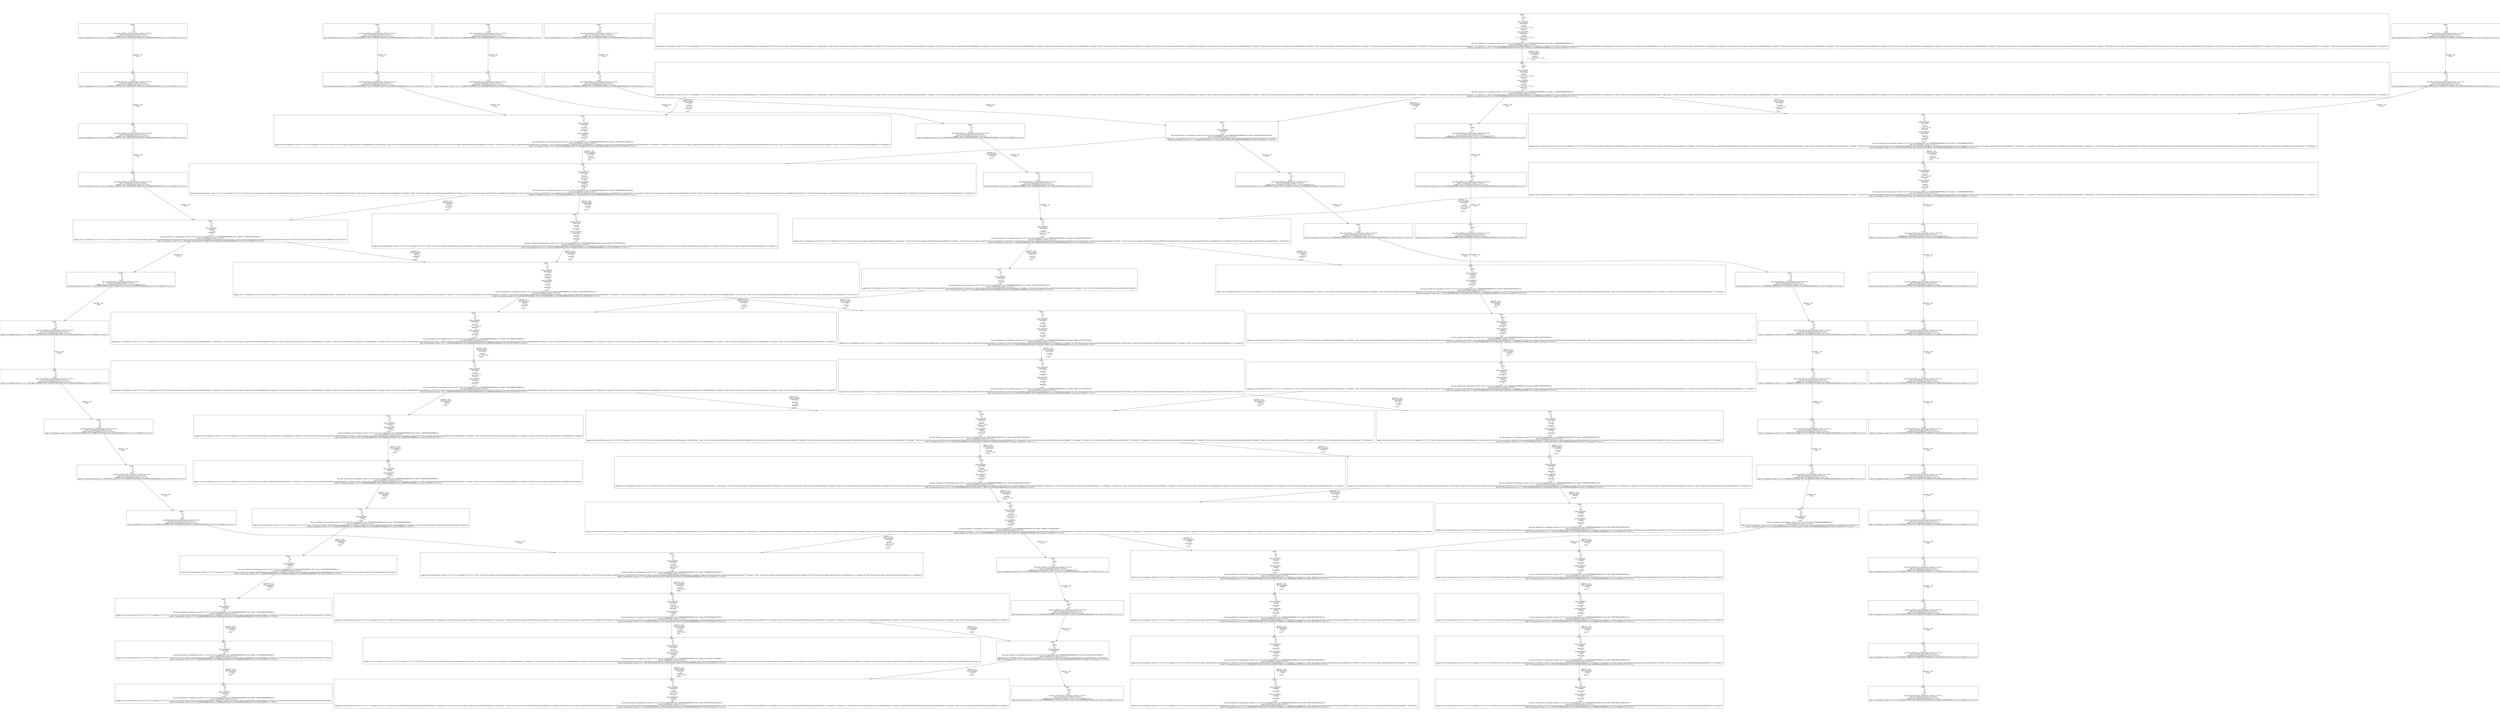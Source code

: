 digraph GraphvizGraph {
	graph [bb="0,0,20322,7284",
		concentrate=false,
		dpi="96,0",
		overlap=false,
		pad="0,2",
		root="Tuple:
    a:
        b7
    b:
        t14
    roles (assigned):
        BaseCamp:
            0, 1
        Payload:
            \
2, 6, 7, 8, 10
        SherpaTT:
            2
    roles (required):
        Payload:
            1, 2, 3
 (v:89)
role_info_attributes \
22 serialization::archive 12 0 0 2 0 0 0 20 reconfiguration cost 0.00000000000000000e+00 6 safety 9.89370690166034739e-01
roles \
22 serialization::archive 12 0 0 0 0
tagged_roles 22 serialization::archive 12 0 0 2 0 0 0 8 assigned 0 0 8 0 0 0 0 0 5 http: 50 //\
www.rock-robotics.org/2014/01/om-schema#BaseCamp 0 10 BaseCamp_0 5 http: 50 //www.rock-robotics.org/2014/01/om-schema#BaseCamp 1 \
10 BaseCamp_1 5 http: 49 //www.rock-robotics.org/2014/01/om-schema#Payload 2 9 Payload_2 5 http: 49 //www.rock-robotics.org/2014/\
01/om-schema#Payload 6 9 Payload_6 5 http: 49 //www.rock-robotics.org/2014/01/om-schema#Payload 7 9 Payload_7 5 http: 49 //www.rock-robotics.org/\
2014/01/om-schema#Payload 8 9 Payload_8 5 http: 49 //www.rock-robotics.org/2014/01/om-schema#Payload 10 10 Payload_10 5 http: 50 //\
www.rock-robotics.org/2014/01/om-schema#SherpaTT 2 10 SherpaTT_2 8 required 3 0 5 http: 49 //www.rock-robotics.org/2014/01/om-schema#\
Payload 1 9 Payload_1 5 http: 49 //www.rock-robotics.org/2014/01/om-schema#Payload 2 9 Payload_2 5 http: 49 //www.rock-robotics.org/\
2014/01/om-schema#Payload 3 9 Payload_3
tuple 22 serialization::archive 12 0 0 -2.52673682116401615e+06 5.31996155154357292e+06 \
0.00000000000000000e+00 2 b7 8 LOCATION 0 0 3 t14 0 0 2",
		splines=true
	];
	node [fixedsize=false,
		label="\N",
		pin=false,
		pos="0,0",
		shape=box,
		width=0
	];
	edge [label=o];
	"Tuple:
    a:
        b7
    b:
        t14
    roles (assigned):
        BaseCamp:
            0, 1
        Payload:
            \
2, 6, 7, 8, 10
        SherpaTT:
            2
    roles (required):
        Payload:
            1, 2, 3
 (v:89)
role_info_attributes \
22 serialization::archive 12 0 0 2 0 0 0 20 reconfiguration cost 0.00000000000000000e+00 6 safety 9.89370690166034739e-01
roles \
22 serialization::archive 12 0 0 0 0
tagged_roles 22 serialization::archive 12 0 0 2 0 0 0 8 assigned 0 0 8 0 0 0 0 0 5 http: 50 //\
www.rock-robotics.org/2014/01/om-schema#BaseCamp 0 10 BaseCamp_0 5 http: 50 //www.rock-robotics.org/2014/01/om-schema#BaseCamp 1 \
10 BaseCamp_1 5 http: 49 //www.rock-robotics.org/2014/01/om-schema#Payload 2 9 Payload_2 5 http: 49 //www.rock-robotics.org/2014/\
01/om-schema#Payload 6 9 Payload_6 5 http: 49 //www.rock-robotics.org/2014/01/om-schema#Payload 7 9 Payload_7 5 http: 49 //www.rock-robotics.org/\
2014/01/om-schema#Payload 8 9 Payload_8 5 http: 49 //www.rock-robotics.org/2014/01/om-schema#Payload 10 10 Payload_10 5 http: 50 //\
www.rock-robotics.org/2014/01/om-schema#SherpaTT 2 10 SherpaTT_2 8 required 3 0 5 http: 49 //www.rock-robotics.org/2014/01/om-schema#\
Payload 1 9 Payload_1 5 http: 49 //www.rock-robotics.org/2014/01/om-schema#Payload 2 9 Payload_2 5 http: 49 //www.rock-robotics.org/\
2014/01/om-schema#Payload 3 9 Payload_3
tuple 22 serialization::archive 12 0 0 -2.52673682116401615e+06 5.31996155154357292e+06 \
0.00000000000000000e+00 2 b7 8 LOCATION 0 0 3 t14 0 0 2"	 [height=4.2778,
		pos="5810,154",
		width=76.514];
	"Tuple:
    a:
        b7
    b:
        t13
    roles (assigned):
        BaseCamp:
            0, 1
        Payload:
            \
2, 6, 7, 8, 10
    roles (required):
        Payload:
            1, 2, 3
 (v:88)
role_info_attributes 22 serialization::archive \
12 0 0 2 0 0 0 20 reconfiguration cost 0.00000000000000000e+00 6 safety 9.61050779317976889e-01
roles 22 serialization::archive \
12 0 0 0 0
tagged_roles 22 serialization::archive 12 0 0 2 0 0 0 8 assigned 0 0 7 0 0 0 0 0 5 http: 50 //www.rock-robotics.org/2014/\
01/om-schema#BaseCamp 0 10 BaseCamp_0 5 http: 50 //www.rock-robotics.org/2014/01/om-schema#BaseCamp 1 10 BaseCamp_1 5 http: 49 //\
www.rock-robotics.org/2014/01/om-schema#Payload 2 9 Payload_2 5 http: 49 //www.rock-robotics.org/2014/01/om-schema#Payload 6 9 Payload_\
6 5 http: 49 //www.rock-robotics.org/2014/01/om-schema#Payload 7 9 Payload_7 5 http: 49 //www.rock-robotics.org/2014/01/om-schema#\
Payload 8 9 Payload_8 5 http: 49 //www.rock-robotics.org/2014/01/om-schema#Payload 10 10 Payload_10 8 required 3 0 5 http: 49 //\
www.rock-robotics.org/2014/01/om-schema#Payload 1 9 Payload_1 5 http: 49 //www.rock-robotics.org/2014/01/om-schema#Payload 2 9 Payload_\
2 5 http: 49 //www.rock-robotics.org/2014/01/om-schema#Payload 3 9 Payload_3
tuple 22 serialization::archive 12 0 0 -2.52673682116401615e+\
06 5.31996155154357292e+06 0.00000000000000000e+00 2 b7 8 LOCATION 0 0 3 t13 0 0 2"	 [height=3.8611,
		pos="5810,603",
		width=69.986];
	"Tuple:
    a:
        b7
    b:
        t13
    roles (assigned):
        BaseCamp:
            0, 1
        Payload:
            \
2, 6, 7, 8, 10
    roles (required):
        Payload:
            1, 2, 3
 (v:88)
role_info_attributes 22 serialization::archive \
12 0 0 2 0 0 0 20 reconfiguration cost 0.00000000000000000e+00 6 safety 9.61050779317976889e-01
roles 22 serialization::archive \
12 0 0 0 0
tagged_roles 22 serialization::archive 12 0 0 2 0 0 0 8 assigned 0 0 7 0 0 0 0 0 5 http: 50 //www.rock-robotics.org/2014/\
01/om-schema#BaseCamp 0 10 BaseCamp_0 5 http: 50 //www.rock-robotics.org/2014/01/om-schema#BaseCamp 1 10 BaseCamp_1 5 http: 49 //\
www.rock-robotics.org/2014/01/om-schema#Payload 2 9 Payload_2 5 http: 49 //www.rock-robotics.org/2014/01/om-schema#Payload 6 9 Payload_\
6 5 http: 49 //www.rock-robotics.org/2014/01/om-schema#Payload 7 9 Payload_7 5 http: 49 //www.rock-robotics.org/2014/01/om-schema#\
Payload 8 9 Payload_8 5 http: 49 //www.rock-robotics.org/2014/01/om-schema#Payload 10 10 Payload_10 8 required 3 0 5 http: 49 //\
www.rock-robotics.org/2014/01/om-schema#Payload 1 9 Payload_1 5 http: 49 //www.rock-robotics.org/2014/01/om-schema#Payload 2 9 Payload_\
2 5 http: 49 //www.rock-robotics.org/2014/01/om-schema#Payload 3 9 Payload_3
tuple 22 serialization::archive 12 0 0 -2.52673682116401615e+\
06 5.31996155154357292e+06 0.00000000000000000e+00 2 b7 8 LOCATION 0 0 3 t13 0 0 2" -> "Tuple:
    a:
        b7
    b:
        t14
    roles (assigned):
        BaseCamp:
            0, 1
        Payload:
            \
2, 6, 7, 8, 10
        SherpaTT:
            2
    roles (required):
        Payload:
            1, 2, 3
 (v:89)
role_info_attributes \
22 serialization::archive 12 0 0 2 0 0 0 20 reconfiguration cost 0.00000000000000000e+00 6 safety 9.89370690166034739e-01
roles \
22 serialization::archive 12 0 0 0 0
tagged_roles 22 serialization::archive 12 0 0 2 0 0 0 8 assigned 0 0 8 0 0 0 0 0 5 http: 50 //\
www.rock-robotics.org/2014/01/om-schema#BaseCamp 0 10 BaseCamp_0 5 http: 50 //www.rock-robotics.org/2014/01/om-schema#BaseCamp 1 \
10 BaseCamp_1 5 http: 49 //www.rock-robotics.org/2014/01/om-schema#Payload 2 9 Payload_2 5 http: 49 //www.rock-robotics.org/2014/\
01/om-schema#Payload 6 9 Payload_6 5 http: 49 //www.rock-robotics.org/2014/01/om-schema#Payload 7 9 Payload_7 5 http: 49 //www.rock-robotics.org/\
2014/01/om-schema#Payload 8 9 Payload_8 5 http: 49 //www.rock-robotics.org/2014/01/om-schema#Payload 10 10 Payload_10 5 http: 50 //\
www.rock-robotics.org/2014/01/om-schema#SherpaTT 2 10 SherpaTT_2 8 required 3 0 5 http: 49 //www.rock-robotics.org/2014/01/om-schema#\
Payload 1 9 Payload_1 5 http: 49 //www.rock-robotics.org/2014/01/om-schema#Payload 2 9 Payload_2 5 http: 49 //www.rock-robotics.org/\
2014/01/om-schema#Payload 3 9 Payload_3
tuple 22 serialization::archive 12 0 0 -2.52673682116401615e+06 5.31996155154357292e+06 \
0.00000000000000000e+00 2 b7 8 LOCATION 0 0 3 t14 0 0 2" [key="capacity: +inf
    roles (assigned):
        BaseCamp:
            0, 1
        Payload:
            2, 6, 7, 8, 10
 (e:99)",
	label="capacity: +inf
    roles (assigned):
        BaseCamp:
            0, 1
        Payload:
            2, 6, 7, 8, 10
 (e:99)",
	lp="5868,378.5",
	pos="e,5810,308.09 5810,463.93 5810,417.84 5810,366.04 5810,318.23"];
"Tuple:
    a:
        b7
    b:
        t12
    roles (assigned):
        BaseCamp:
            0, 1
        Payload:
            \
2, 6, 7, 8, 10
        SherpaTT:
            2
    roles (required):
        Payload:
            1, 2, 3
 (v:87)
role_info_attributes \
22 serialization::archive 12 0 0 2 0 0 0 20 reconfiguration cost 0.00000000000000000e+00 6 safety 9.89370690166034739e-01
roles \
22 serialization::archive 12 0 0 0 0
tagged_roles 22 serialization::archive 12 0 0 2 0 0 0 8 assigned 0 0 8 0 0 0 0 0 5 http: 50 //\
www.rock-robotics.org/2014/01/om-schema#BaseCamp 0 10 BaseCamp_0 5 http: 50 //www.rock-robotics.org/2014/01/om-schema#BaseCamp 1 \
10 BaseCamp_1 5 http: 49 //www.rock-robotics.org/2014/01/om-schema#Payload 2 9 Payload_2 5 http: 49 //www.rock-robotics.org/2014/\
01/om-schema#Payload 6 9 Payload_6 5 http: 49 //www.rock-robotics.org/2014/01/om-schema#Payload 7 9 Payload_7 5 http: 49 //www.rock-robotics.org/\
2014/01/om-schema#Payload 8 9 Payload_8 5 http: 49 //www.rock-robotics.org/2014/01/om-schema#Payload 10 10 Payload_10 5 http: 50 //\
www.rock-robotics.org/2014/01/om-schema#SherpaTT 2 10 SherpaTT_2 8 required 3 0 5 http: 49 //www.rock-robotics.org/2014/01/om-schema#\
Payload 1 9 Payload_1 5 http: 49 //www.rock-robotics.org/2014/01/om-schema#Payload 2 9 Payload_2 5 http: 49 //www.rock-robotics.org/\
2014/01/om-schema#Payload 3 9 Payload_3
tuple 22 serialization::archive 12 0 0 -2.52673682116401615e+06 5.31996155154357292e+06 \
0.00000000000000000e+00 2 b7 8 LOCATION 0 0 3 t12 0 0 2" [height=4.2778,
	pos="5810,1052",
	width=76.514];
"Tuple:
    a:
        b7
    b:
        t12
    roles (assigned):
        BaseCamp:
            0, 1
        Payload:
            \
2, 6, 7, 8, 10
        SherpaTT:
            2
    roles (required):
        Payload:
            1, 2, 3
 (v:87)
role_info_attributes \
22 serialization::archive 12 0 0 2 0 0 0 20 reconfiguration cost 0.00000000000000000e+00 6 safety 9.89370690166034739e-01
roles \
22 serialization::archive 12 0 0 0 0
tagged_roles 22 serialization::archive 12 0 0 2 0 0 0 8 assigned 0 0 8 0 0 0 0 0 5 http: 50 //\
www.rock-robotics.org/2014/01/om-schema#BaseCamp 0 10 BaseCamp_0 5 http: 50 //www.rock-robotics.org/2014/01/om-schema#BaseCamp 1 \
10 BaseCamp_1 5 http: 49 //www.rock-robotics.org/2014/01/om-schema#Payload 2 9 Payload_2 5 http: 49 //www.rock-robotics.org/2014/\
01/om-schema#Payload 6 9 Payload_6 5 http: 49 //www.rock-robotics.org/2014/01/om-schema#Payload 7 9 Payload_7 5 http: 49 //www.rock-robotics.org/\
2014/01/om-schema#Payload 8 9 Payload_8 5 http: 49 //www.rock-robotics.org/2014/01/om-schema#Payload 10 10 Payload_10 5 http: 50 //\
www.rock-robotics.org/2014/01/om-schema#SherpaTT 2 10 SherpaTT_2 8 required 3 0 5 http: 49 //www.rock-robotics.org/2014/01/om-schema#\
Payload 1 9 Payload_1 5 http: 49 //www.rock-robotics.org/2014/01/om-schema#Payload 2 9 Payload_2 5 http: 49 //www.rock-robotics.org/\
2014/01/om-schema#Payload 3 9 Payload_3
tuple 22 serialization::archive 12 0 0 -2.52673682116401615e+06 5.31996155154357292e+06 \
0.00000000000000000e+00 2 b7 8 LOCATION 0 0 3 t12 0 0 2" -> "Tuple:
    a:
        b7
    b:
        t13
    roles (assigned):
        BaseCamp:
            0, 1
        Payload:
            \
2, 6, 7, 8, 10
    roles (required):
        Payload:
            1, 2, 3
 (v:88)
role_info_attributes 22 serialization::archive \
12 0 0 2 0 0 0 20 reconfiguration cost 0.00000000000000000e+00 6 safety 9.61050779317976889e-01
roles 22 serialization::archive \
12 0 0 0 0
tagged_roles 22 serialization::archive 12 0 0 2 0 0 0 8 assigned 0 0 7 0 0 0 0 0 5 http: 50 //www.rock-robotics.org/2014/\
01/om-schema#BaseCamp 0 10 BaseCamp_0 5 http: 50 //www.rock-robotics.org/2014/01/om-schema#BaseCamp 1 10 BaseCamp_1 5 http: 49 //\
www.rock-robotics.org/2014/01/om-schema#Payload 2 9 Payload_2 5 http: 49 //www.rock-robotics.org/2014/01/om-schema#Payload 6 9 Payload_\
6 5 http: 49 //www.rock-robotics.org/2014/01/om-schema#Payload 7 9 Payload_7 5 http: 49 //www.rock-robotics.org/2014/01/om-schema#\
Payload 8 9 Payload_8 5 http: 49 //www.rock-robotics.org/2014/01/om-schema#Payload 10 10 Payload_10 8 required 3 0 5 http: 49 //\
www.rock-robotics.org/2014/01/om-schema#Payload 1 9 Payload_1 5 http: 49 //www.rock-robotics.org/2014/01/om-schema#Payload 2 9 Payload_\
2 5 http: 49 //www.rock-robotics.org/2014/01/om-schema#Payload 3 9 Payload_3
tuple 22 serialization::archive 12 0 0 -2.52673682116401615e+\
06 5.31996155154357292e+06 0.00000000000000000e+00 2 b7 8 LOCATION 0 0 3 t13 0 0 2" [key="capacity: +inf
    roles (assigned):
        BaseCamp:
            0, 1
        Payload:
            2, 6, 7, 8, 10
 (e:97)",
label="capacity: +inf
    roles (assigned):
        BaseCamp:
            0, 1
        Payload:
            2, 6, 7, 8, 10
 (e:97)",
lp="5868,827.5",
pos="e,5810,742.02 5810,897.79 5810,850.7 5810,798.98 5810,752.23"];
"Tuple:
    a:
        lander
    b:
        t13
    roles (assigned):
        SherpaTT:
            2
 (v:13)
role_info_attributes \
22 serialization::archive 12 0 0 2 0 0 0 20 reconfiguration cost 0.00000000000000000e+00 6 safety 4.63291230159753042e-01
roles \
22 serialization::archive 12 0 0 0 0
tagged_roles 22 serialization::archive 12 0 0 1 0 0 0 8 assigned 0 0 1 0 0 0 0 0 5 http: 50 //\
www.rock-robotics.org/2014/01/om-schema#SherpaTT 2 10 SherpaTT_2
tuple 22 serialization::archive 12 0 0 -2.54126708068880206e+06 \
6.67182361261711083e+06 0.00000000000000000e+00 6 lander 8 LOCATION 0 0 3 t13 0 0 2" [height=2.8194,
pos="8920,603",
width=12.694];
"Tuple:
    a:
        b7
    b:
        t12
    roles (assigned):
        BaseCamp:
            0, 1
        Payload:
            \
2, 6, 7, 8, 10
        SherpaTT:
            2
    roles (required):
        Payload:
            1, 2, 3
 (v:87)
role_info_attributes \
22 serialization::archive 12 0 0 2 0 0 0 20 reconfiguration cost 0.00000000000000000e+00 6 safety 9.89370690166034739e-01
roles \
22 serialization::archive 12 0 0 0 0
tagged_roles 22 serialization::archive 12 0 0 2 0 0 0 8 assigned 0 0 8 0 0 0 0 0 5 http: 50 //\
www.rock-robotics.org/2014/01/om-schema#BaseCamp 0 10 BaseCamp_0 5 http: 50 //www.rock-robotics.org/2014/01/om-schema#BaseCamp 1 \
10 BaseCamp_1 5 http: 49 //www.rock-robotics.org/2014/01/om-schema#Payload 2 9 Payload_2 5 http: 49 //www.rock-robotics.org/2014/\
01/om-schema#Payload 6 9 Payload_6 5 http: 49 //www.rock-robotics.org/2014/01/om-schema#Payload 7 9 Payload_7 5 http: 49 //www.rock-robotics.org/\
2014/01/om-schema#Payload 8 9 Payload_8 5 http: 49 //www.rock-robotics.org/2014/01/om-schema#Payload 10 10 Payload_10 5 http: 50 //\
www.rock-robotics.org/2014/01/om-schema#SherpaTT 2 10 SherpaTT_2 8 required 3 0 5 http: 49 //www.rock-robotics.org/2014/01/om-schema#\
Payload 1 9 Payload_1 5 http: 49 //www.rock-robotics.org/2014/01/om-schema#Payload 2 9 Payload_2 5 http: 49 //www.rock-robotics.org/\
2014/01/om-schema#Payload 3 9 Payload_3
tuple 22 serialization::archive 12 0 0 -2.52673682116401615e+06 5.31996155154357292e+06 \
0.00000000000000000e+00 2 b7 8 LOCATION 0 0 3 t12 0 0 2" -> "Tuple:
    a:
        lander
    b:
        t13
    roles (assigned):
        SherpaTT:
            2
 (v:13)
role_info_attributes \
22 serialization::archive 12 0 0 2 0 0 0 20 reconfiguration cost 0.00000000000000000e+00 6 safety 4.63291230159753042e-01
roles \
22 serialization::archive 12 0 0 0 0
tagged_roles 22 serialization::archive 12 0 0 1 0 0 0 8 assigned 0 0 1 0 0 0 0 0 5 http: 50 //\
www.rock-robotics.org/2014/01/om-schema#SherpaTT 2 10 SherpaTT_2
tuple 22 serialization::archive 12 0 0 -2.54126708068880206e+06 \
6.67182361261711083e+06 0.00000000000000000e+00 6 lander 8 LOCATION 0 0 3 t13 0 0 2" [key="capacity: 10
    roles (assigned):
        SherpaTT:
            2
 (e:98)",
label="capacity: 10
    roles (assigned):
        SherpaTT:
            2
 (e:98)",
lp="8256.5,827.5",
pos="e,8570.8,704.52 7424.4,897.95 7729.4,859.26 8044.9,812.54 8339,757 8411.3,743.34 8488,725.58 8561,707.03"];
"Tuple:
    a:
        b7
    b:
        t11
    roles (assigned):
        BaseCamp:
            0, 1
        Payload:
            \
2, 6, 7, 8, 10
        SherpaTT:
            2
 (v:86)
role_info_attributes 22 serialization::archive 12 0 0 2 0 0 0 20 reconfiguration \
cost 0.00000000000000000e+00 6 safety 3.70066995998715953e-01
roles 22 serialization::archive 12 0 0 0 0
tagged_roles 22 serialization::\
archive 12 0 0 1 0 0 0 8 assigned 0 0 8 0 0 0 0 0 5 http: 50 //www.rock-robotics.org/2014/01/om-schema#BaseCamp 0 10 BaseCamp_0 \
5 http: 50 //www.rock-robotics.org/2014/01/om-schema#BaseCamp 1 10 BaseCamp_1 5 http: 49 //www.rock-robotics.org/2014/01/om-schema#\
Payload 2 9 Payload_2 5 http: 49 //www.rock-robotics.org/2014/01/om-schema#Payload 6 9 Payload_6 5 http: 49 //www.rock-robotics.org/\
2014/01/om-schema#Payload 7 9 Payload_7 5 http: 49 //www.rock-robotics.org/2014/01/om-schema#Payload 8 9 Payload_8 5 http: 49 //\
www.rock-robotics.org/2014/01/om-schema#Payload 10 10 Payload_10 5 http: 50 //www.rock-robotics.org/2014/01/om-schema#SherpaTT 2 \
10 SherpaTT_2
tuple 22 serialization::archive 12 0 0 -2.52673682116401615e+06 5.31996155154357292e+06 0.00000000000000000e+00 2 \
b7 8 LOCATION 0 0 3 t11 0 0 2" [height=3.6528,
pos="5810,1501",
width=56.986];
"Tuple:
    a:
        b7
    b:
        t11
    roles (assigned):
        BaseCamp:
            0, 1
        Payload:
            \
2, 6, 7, 8, 10
        SherpaTT:
            2
 (v:86)
role_info_attributes 22 serialization::archive 12 0 0 2 0 0 0 20 reconfiguration \
cost 0.00000000000000000e+00 6 safety 3.70066995998715953e-01
roles 22 serialization::archive 12 0 0 0 0
tagged_roles 22 serialization::\
archive 12 0 0 1 0 0 0 8 assigned 0 0 8 0 0 0 0 0 5 http: 50 //www.rock-robotics.org/2014/01/om-schema#BaseCamp 0 10 BaseCamp_0 \
5 http: 50 //www.rock-robotics.org/2014/01/om-schema#BaseCamp 1 10 BaseCamp_1 5 http: 49 //www.rock-robotics.org/2014/01/om-schema#\
Payload 2 9 Payload_2 5 http: 49 //www.rock-robotics.org/2014/01/om-schema#Payload 6 9 Payload_6 5 http: 49 //www.rock-robotics.org/\
2014/01/om-schema#Payload 7 9 Payload_7 5 http: 49 //www.rock-robotics.org/2014/01/om-schema#Payload 8 9 Payload_8 5 http: 49 //\
www.rock-robotics.org/2014/01/om-schema#Payload 10 10 Payload_10 5 http: 50 //www.rock-robotics.org/2014/01/om-schema#SherpaTT 2 \
10 SherpaTT_2
tuple 22 serialization::archive 12 0 0 -2.52673682116401615e+06 5.31996155154357292e+06 0.00000000000000000e+00 2 \
b7 8 LOCATION 0 0 3 t11 0 0 2" -> "Tuple:
    a:
        b7
    b:
        t12
    roles (assigned):
        BaseCamp:
            0, 1
        Payload:
            \
2, 6, 7, 8, 10
        SherpaTT:
            2
    roles (required):
        Payload:
            1, 2, 3
 (v:87)
role_info_attributes \
22 serialization::archive 12 0 0 2 0 0 0 20 reconfiguration cost 0.00000000000000000e+00 6 safety 9.89370690166034739e-01
roles \
22 serialization::archive 12 0 0 0 0
tagged_roles 22 serialization::archive 12 0 0 2 0 0 0 8 assigned 0 0 8 0 0 0 0 0 5 http: 50 //\
www.rock-robotics.org/2014/01/om-schema#BaseCamp 0 10 BaseCamp_0 5 http: 50 //www.rock-robotics.org/2014/01/om-schema#BaseCamp 1 \
10 BaseCamp_1 5 http: 49 //www.rock-robotics.org/2014/01/om-schema#Payload 2 9 Payload_2 5 http: 49 //www.rock-robotics.org/2014/\
01/om-schema#Payload 6 9 Payload_6 5 http: 49 //www.rock-robotics.org/2014/01/om-schema#Payload 7 9 Payload_7 5 http: 49 //www.rock-robotics.org/\
2014/01/om-schema#Payload 8 9 Payload_8 5 http: 49 //www.rock-robotics.org/2014/01/om-schema#Payload 10 10 Payload_10 5 http: 50 //\
www.rock-robotics.org/2014/01/om-schema#SherpaTT 2 10 SherpaTT_2 8 required 3 0 5 http: 49 //www.rock-robotics.org/2014/01/om-schema#\
Payload 1 9 Payload_1 5 http: 49 //www.rock-robotics.org/2014/01/om-schema#Payload 2 9 Payload_2 5 http: 49 //www.rock-robotics.org/\
2014/01/om-schema#Payload 3 9 Payload_3
tuple 22 serialization::archive 12 0 0 -2.52673682116401615e+06 5.31996155154357292e+06 \
0.00000000000000000e+00 2 b7 8 LOCATION 0 0 3 t12 0 0 2" [key="capacity: +inf
    roles (assigned):
        BaseCamp:
            0, 1
        Payload:
            2, 6, 7, 8, 10
 (e:96)",
label="capacity: +inf
    roles (assigned):
        BaseCamp:
            0, 1
        Payload:
            2, 6, 7, 8, 10
 (e:96)",
lp="5868,1276.5",
pos="e,5810,1206.4 5810,1369.2 5810,1321.4 5810,1266.7 5810,1216.4"];
"Tuple:
    a:
        b7
    b:
        t10
 (v:85)
role_info_attributes 22 serialization::archive 12 0 0 0 0
roles 22 serialization::\
archive 12 0 0 0 0
tagged_roles 22 serialization::archive 12 0 0 0 0
tuple 22 serialization::archive 12 0 0 -2.52673682116401615e+\
06 5.31996155154357292e+06 0.00000000000000000e+00 2 b7 8 LOCATION 0 0 3 t10 0 0 2" [height=2.1944,
pos="852,1995",
width=12.306];
"Tuple:
    a:
        b7
    b:
        t10
 (v:85)
role_info_attributes 22 serialization::archive 12 0 0 0 0
roles 22 serialization::\
archive 12 0 0 0 0
tagged_roles 22 serialization::archive 12 0 0 0 0
tuple 22 serialization::archive 12 0 0 -2.52673682116401615e+\
06 5.31996155154357292e+06 0.00000000000000000e+00 2 b7 8 LOCATION 0 0 3 t10 0 0 2" -> "Tuple:
    a:
        b7
    b:
        t11
    roles (assigned):
        BaseCamp:
            0, 1
        Payload:
            \
2, 6, 7, 8, 10
        SherpaTT:
            2
 (v:86)
role_info_attributes 22 serialization::archive 12 0 0 2 0 0 0 20 reconfiguration \
cost 0.00000000000000000e+00 6 safety 3.70066995998715953e-01
roles 22 serialization::archive 12 0 0 0 0
tagged_roles 22 serialization::\
archive 12 0 0 1 0 0 0 8 assigned 0 0 8 0 0 0 0 0 5 http: 50 //www.rock-robotics.org/2014/01/om-schema#BaseCamp 0 10 BaseCamp_0 \
5 http: 50 //www.rock-robotics.org/2014/01/om-schema#BaseCamp 1 10 BaseCamp_1 5 http: 49 //www.rock-robotics.org/2014/01/om-schema#\
Payload 2 9 Payload_2 5 http: 49 //www.rock-robotics.org/2014/01/om-schema#Payload 6 9 Payload_6 5 http: 49 //www.rock-robotics.org/\
2014/01/om-schema#Payload 7 9 Payload_7 5 http: 49 //www.rock-robotics.org/2014/01/om-schema#Payload 8 9 Payload_8 5 http: 49 //\
www.rock-robotics.org/2014/01/om-schema#Payload 10 10 Payload_10 5 http: 50 //www.rock-robotics.org/2014/01/om-schema#SherpaTT 2 \
10 SherpaTT_2
tuple 22 serialization::archive 12 0 0 -2.52673682116401615e+06 5.31996155154357292e+06 0.00000000000000000e+00 2 \
b7 8 LOCATION 0 0 3 t11 0 0 2" [key="capacity: +inf
 (e:95)",
label="capacity: +inf
 (e:95)",
lp="4065,1740.5",
pos="e,4553.4,1632.5 1022.7,1916 1107.2,1881.3 1212,1844.3 1310,1826 1417.8,1805.8 2187.5,1813.8 2297,1808 3042.8,1768.8 3875.6,1697.4 \
4543.1,1633.5"];
"Tuple:
    a:
        b7
    b:
        t9
 (v:84)
role_info_attributes 22 serialization::archive 12 0 0 0 0
roles 22 serialization::\
archive 12 0 0 0 0
tagged_roles 22 serialization::archive 12 0 0 0 0
tuple 22 serialization::archive 12 0 0 -2.52673682116401615e+\
06 5.31996155154357292e+06 0.00000000000000000e+00 2 b7 8 LOCATION 0 0 2 t9 0 0 2" [height=2.1944,
pos="817,2474",
width=12.208];
"Tuple:
    a:
        b7
    b:
        t9
 (v:84)
role_info_attributes 22 serialization::archive 12 0 0 0 0
roles 22 serialization::\
archive 12 0 0 0 0
tagged_roles 22 serialization::archive 12 0 0 0 0
tuple 22 serialization::archive 12 0 0 -2.52673682116401615e+\
06 5.31996155154357292e+06 0.00000000000000000e+00 2 b7 8 LOCATION 0 0 2 t9 0 0 2" -> "Tuple:
    a:
        b7
    b:
        t10
 (v:85)
role_info_attributes 22 serialization::archive 12 0 0 0 0
roles 22 serialization::\
archive 12 0 0 0 0
tagged_roles 22 serialization::archive 12 0 0 0 0
tuple 22 serialization::archive 12 0 0 -2.52673682116401615e+\
06 5.31996155154357292e+06 0.00000000000000000e+00 2 b7 8 LOCATION 0 0 3 t10 0 0 2" [key="capacity: +inf
 (e:94)",
label="capacity: +inf
 (e:94)",
lp="876,2234.5",
pos="e,846.26,2074.3 822.74,2394.8 829,2309.5 838.98,2173.4 845.52,2084.4"];
"Tuple:
    a:
        b7
    b:
        t8
 (v:83)
role_info_attributes 22 serialization::archive 12 0 0 0 0
roles 22 serialization::\
archive 12 0 0 0 0
tagged_roles 22 serialization::archive 12 0 0 0 0
tuple 22 serialization::archive 12 0 0 -2.52673682116401615e+\
06 5.31996155154357292e+06 0.00000000000000000e+00 2 b7 8 LOCATION 0 0 2 t8 0 0 2" [height=2.1944,
pos="679,2953",
width=12.208];
"Tuple:
    a:
        b7
    b:
        t8
 (v:83)
role_info_attributes 22 serialization::archive 12 0 0 0 0
roles 22 serialization::\
archive 12 0 0 0 0
tagged_roles 22 serialization::archive 12 0 0 0 0
tuple 22 serialization::archive 12 0 0 -2.52673682116401615e+\
06 5.31996155154357292e+06 0.00000000000000000e+00 2 b7 8 LOCATION 0 0 2 t8 0 0 2" -> "Tuple:
    a:
        b7
    b:
        t9
 (v:84)
role_info_attributes 22 serialization::archive 12 0 0 0 0
roles 22 serialization::\
archive 12 0 0 0 0
tagged_roles 22 serialization::archive 12 0 0 0 0
tuple 22 serialization::archive 12 0 0 -2.52673682116401615e+\
06 5.31996155154357292e+06 0.00000000000000000e+00 2 b7 8 LOCATION 0 0 2 t9 0 0 2" [key="capacity: +inf
 (e:93)",
label="capacity: +inf
 (e:93)",
lp="799,2713.5",
pos="e,794.35,2553.3 701.63,2873.8 726.32,2788.4 765.76,2652.1 791.52,2563.1"];
"Tuple:
    a:
        b7
    b:
        t7
 (v:82)
role_info_attributes 22 serialization::archive 12 0 0 0 0
roles 22 serialization::\
archive 12 0 0 0 0
tagged_roles 22 serialization::archive 12 0 0 0 0
tuple 22 serialization::archive 12 0 0 -2.52673682116401615e+\
06 5.31996155154357292e+06 0.00000000000000000e+00 2 b7 8 LOCATION 0 0 2 t7 0 0 2" [height=2.1944,
pos="468,3477",
width=12.208];
"Tuple:
    a:
        b7
    b:
        t7
 (v:82)
role_info_attributes 22 serialization::archive 12 0 0 0 0
roles 22 serialization::\
archive 12 0 0 0 0
tagged_roles 22 serialization::archive 12 0 0 0 0
tuple 22 serialization::archive 12 0 0 -2.52673682116401615e+\
06 5.31996155154357292e+06 0.00000000000000000e+00 2 b7 8 LOCATION 0 0 2 t7 0 0 2" -> "Tuple:
    a:
        b7
    b:
        t8
 (v:83)
role_info_attributes 22 serialization::archive 12 0 0 0 0
roles 22 serialization::\
archive 12 0 0 0 0
tagged_roles 22 serialization::archive 12 0 0 0 0
tuple 22 serialization::archive 12 0 0 -2.52673682116401615e+\
06 5.31996155154357292e+06 0.00000000000000000e+00 2 b7 8 LOCATION 0 0 2 t8 0 0 2" [key="capacity: +inf
 (e:92)",
label="capacity: +inf
 (e:92)",
lp="637,3207.5",
pos="e,647.37,3032.3 499.59,3397.9 538.18,3302.4 603.28,3141.3 643.55,3041.7"];
"Tuple:
    a:
        b7
    b:
        t6
 (v:81)
role_info_attributes 22 serialization::archive 12 0 0 0 0
roles 22 serialization::\
archive 12 0 0 0 0
tagged_roles 22 serialization::archive 12 0 0 0 0
tuple 22 serialization::archive 12 0 0 -2.52673682116401615e+\
06 5.31996155154357292e+06 0.00000000000000000e+00 2 b7 8 LOCATION 0 0 2 t6 0 0 2" [height=2.1944,
pos="468,3986",
width=12.208];
"Tuple:
    a:
        b7
    b:
        t6
 (v:81)
role_info_attributes 22 serialization::archive 12 0 0 0 0
roles 22 serialization::\
archive 12 0 0 0 0
tagged_roles 22 serialization::archive 12 0 0 0 0
tuple 22 serialization::archive 12 0 0 -2.52673682116401615e+\
06 5.31996155154357292e+06 0.00000000000000000e+00 2 b7 8 LOCATION 0 0 2 t6 0 0 2" -> "Tuple:
    a:
        b7
    b:
        t7
 (v:82)
role_info_attributes 22 serialization::archive 12 0 0 0 0
roles 22 serialization::\
archive 12 0 0 0 0
tagged_roles 22 serialization::archive 12 0 0 0 0
tuple 22 serialization::archive 12 0 0 -2.52673682116401615e+\
06 5.31996155154357292e+06 0.00000000000000000e+00 2 b7 8 LOCATION 0 0 2 t7 0 0 2" [key="capacity: +inf
 (e:91)",
label="capacity: +inf
 (e:91)",
lp="506,3731.5",
pos="e,468,3556.2 468,3906.9 468,3815 468,3662.7 468,3566.5"];
"Tuple:
    a:
        b7
    b:
        t5
 (v:80)
role_info_attributes 22 serialization::archive 12 0 0 0 0
roles 22 serialization::\
archive 12 0 0 0 0
tagged_roles 22 serialization::archive 12 0 0 1 0 0 0 8 assigned 0 0 0 0
tuple 22 serialization::archive 12 0 \
0 -2.52673682116401615e+06 5.31996155154357292e+06 0.00000000000000000e+00 2 b7 8 LOCATION 0 0 2 t5 0 0 2" [height=2.1944,
pos="581,4495",
width=12.208];
"Tuple:
    a:
        b7
    b:
        t5
 (v:80)
role_info_attributes 22 serialization::archive 12 0 0 0 0
roles 22 serialization::\
archive 12 0 0 0 0
tagged_roles 22 serialization::archive 12 0 0 1 0 0 0 8 assigned 0 0 0 0
tuple 22 serialization::archive 12 0 \
0 -2.52673682116401615e+06 5.31996155154357292e+06 0.00000000000000000e+00 2 b7 8 LOCATION 0 0 2 t5 0 0 2" -> "Tuple:
    a:
        b7
    b:
        t6
 (v:81)
role_info_attributes 22 serialization::archive 12 0 0 0 0
roles 22 serialization::\
archive 12 0 0 0 0
tagged_roles 22 serialization::archive 12 0 0 0 0
tuple 22 serialization::archive 12 0 0 -2.52673682116401615e+\
06 5.31996155154357292e+06 0.00000000000000000e+00 2 b7 8 LOCATION 0 0 2 t6 0 0 2" [key="capacity: +inf
 (e:90)",
label="capacity: +inf
 (e:90)",
lp="573,4240.5",
pos="e,485.43,4065.2 563.59,4415.9 543.08,4323.9 509.09,4171.4 487.66,4075.2"];
"Tuple:
    a:
        b7
    b:
        t4
    roles (assigned):
        Payload:
            0, 2, 3
        SherpaTT:
            \
2
 (v:79)
role_info_attributes 22 serialization::archive 12 0 0 2 0 0 0 20 reconfiguration cost 0.00000000000000000e+00 6 safety \
5.73954258038570253e-01
roles 22 serialization::archive 12 0 0 0 0
tagged_roles 22 serialization::archive 12 0 0 1 0 0 0 8 assigned \
0 0 4 0 0 0 0 0 5 http: 49 //www.rock-robotics.org/2014/01/om-schema#Payload 0 9 Payload_0 5 http: 49 //www.rock-robotics.org/2014/\
01/om-schema#Payload 2 9 Payload_2 5 http: 49 //www.rock-robotics.org/2014/01/om-schema#Payload 3 9 Payload_3 5 http: 50 //www.rock-robotics.org/\
2014/01/om-schema#SherpaTT 2 10 SherpaTT_2
tuple 22 serialization::archive 12 0 0 -2.52673682116401615e+06 5.31996155154357292e+\
06 0.00000000000000000e+00 2 b7 8 LOCATION 0 0 2 t4 0 0 2" [height=3.2361,
pos="1120,5004",
width=31.111];
"Tuple:
    a:
        b7
    b:
        t4
    roles (assigned):
        Payload:
            0, 2, 3
        SherpaTT:
            \
2
 (v:79)
role_info_attributes 22 serialization::archive 12 0 0 2 0 0 0 20 reconfiguration cost 0.00000000000000000e+00 6 safety \
5.73954258038570253e-01
roles 22 serialization::archive 12 0 0 0 0
tagged_roles 22 serialization::archive 12 0 0 1 0 0 0 8 assigned \
0 0 4 0 0 0 0 0 5 http: 49 //www.rock-robotics.org/2014/01/om-schema#Payload 0 9 Payload_0 5 http: 49 //www.rock-robotics.org/2014/\
01/om-schema#Payload 2 9 Payload_2 5 http: 49 //www.rock-robotics.org/2014/01/om-schema#Payload 3 9 Payload_3 5 http: 50 //www.rock-robotics.org/\
2014/01/om-schema#SherpaTT 2 10 SherpaTT_2
tuple 22 serialization::archive 12 0 0 -2.52673682116401615e+06 5.31996155154357292e+\
06 0.00000000000000000e+00 2 b7 8 LOCATION 0 0 2 t4 0 0 2" -> "Tuple:
    a:
        b7
    b:
        t5
 (v:80)
role_info_attributes 22 serialization::archive 12 0 0 0 0
roles 22 serialization::\
archive 12 0 0 0 0
tagged_roles 22 serialization::archive 12 0 0 1 0 0 0 8 assigned 0 0 0 0
tuple 22 serialization::archive 12 0 \
0 -2.52673682116401615e+06 5.31996155154357292e+06 0.00000000000000000e+00 2 b7 8 LOCATION 0 0 2 t5 0 0 2" [key="capacity: +inf
 (e:88)",
label="capacity: +inf
 (e:88)",
lp="937,4749.5",
pos="e,664.08,4574.2 997.02,4887.3 897.89,4794.1 760.78,4665.1 671.5,4581.1"];
"Tuple:
    a:
        b1
    b:
        t5
    roles (assigned):
        BaseCamp:
            0
        Payload:
            0, \
2, 3, 5
        SherpaTT:
            0, 2
    roles (required):
        BaseCamp:
            0
        Payload:
            5
        \
SherpaTT:
            0
 (v:20)
role_info_attributes 22 serialization::archive 12 0 0 2 0 0 0 20 reconfiguration cost 4.92000000000000000e+\
03 6 safety 9.32339240978042216e-01
roles 22 serialization::archive 12 0 0 0 0
tagged_roles 22 serialization::archive 12 0 0 2 0 \
0 0 8 assigned 0 0 7 0 0 0 0 0 5 http: 50 //www.rock-robotics.org/2014/01/om-schema#BaseCamp 0 10 BaseCamp_0 5 http: 49 //www.rock-robotics.org/\
2014/01/om-schema#Payload 0 9 Payload_0 5 http: 49 //www.rock-robotics.org/2014/01/om-schema#Payload 2 9 Payload_2 5 http: 49 //\
www.rock-robotics.org/2014/01/om-schema#Payload 3 9 Payload_3 5 http: 49 //www.rock-robotics.org/2014/01/om-schema#Payload 5 9 Payload_\
5 5 http: 50 //www.rock-robotics.org/2014/01/om-schema#SherpaTT 0 10 SherpaTT_0 5 http: 50 //www.rock-robotics.org/2014/01/om-schema#\
SherpaTT 2 10 SherpaTT_2 8 required 3 0 5 http: 50 //www.rock-robotics.org/2014/01/om-schema#BaseCamp 0 10 BaseCamp_0 5 http: 49 //\
www.rock-robotics.org/2014/01/om-schema#Payload 5 9 Payload_5 5 http: 50 //www.rock-robotics.org/2014/01/om-schema#SherpaTT 0 10 \
SherpaTT_0
tuple 22 serialization::archive 12 0 0 -2.55221525499292836e+06 6.71879052667169273e+06 0.00000000000000000e+00 2 b1 \
8 LOCATION 0 0 2 t5 0 0 2" [height=5.1111,
pos="4305,4495",
width=70.861];
"Tuple:
    a:
        b7
    b:
        t4
    roles (assigned):
        Payload:
            0, 2, 3
        SherpaTT:
            \
2
 (v:79)
role_info_attributes 22 serialization::archive 12 0 0 2 0 0 0 20 reconfiguration cost 0.00000000000000000e+00 6 safety \
5.73954258038570253e-01
roles 22 serialization::archive 12 0 0 0 0
tagged_roles 22 serialization::archive 12 0 0 1 0 0 0 8 assigned \
0 0 4 0 0 0 0 0 5 http: 49 //www.rock-robotics.org/2014/01/om-schema#Payload 0 9 Payload_0 5 http: 49 //www.rock-robotics.org/2014/\
01/om-schema#Payload 2 9 Payload_2 5 http: 49 //www.rock-robotics.org/2014/01/om-schema#Payload 3 9 Payload_3 5 http: 50 //www.rock-robotics.org/\
2014/01/om-schema#SherpaTT 2 10 SherpaTT_2
tuple 22 serialization::archive 12 0 0 -2.52673682116401615e+06 5.31996155154357292e+\
06 0.00000000000000000e+00 2 b7 8 LOCATION 0 0 2 t4 0 0 2" -> "Tuple:
    a:
        b1
    b:
        t5
    roles (assigned):
        BaseCamp:
            0
        Payload:
            0, \
2, 3, 5
        SherpaTT:
            0, 2
    roles (required):
        BaseCamp:
            0
        Payload:
            5
        \
SherpaTT:
            0
 (v:20)
role_info_attributes 22 serialization::archive 12 0 0 2 0 0 0 20 reconfiguration cost 4.92000000000000000e+\
03 6 safety 9.32339240978042216e-01
roles 22 serialization::archive 12 0 0 0 0
tagged_roles 22 serialization::archive 12 0 0 2 0 \
0 0 8 assigned 0 0 7 0 0 0 0 0 5 http: 50 //www.rock-robotics.org/2014/01/om-schema#BaseCamp 0 10 BaseCamp_0 5 http: 49 //www.rock-robotics.org/\
2014/01/om-schema#Payload 0 9 Payload_0 5 http: 49 //www.rock-robotics.org/2014/01/om-schema#Payload 2 9 Payload_2 5 http: 49 //\
www.rock-robotics.org/2014/01/om-schema#Payload 3 9 Payload_3 5 http: 49 //www.rock-robotics.org/2014/01/om-schema#Payload 5 9 Payload_\
5 5 http: 50 //www.rock-robotics.org/2014/01/om-schema#SherpaTT 0 10 SherpaTT_0 5 http: 50 //www.rock-robotics.org/2014/01/om-schema#\
SherpaTT 2 10 SherpaTT_2 8 required 3 0 5 http: 50 //www.rock-robotics.org/2014/01/om-schema#BaseCamp 0 10 BaseCamp_0 5 http: 49 //\
www.rock-robotics.org/2014/01/om-schema#Payload 5 9 Payload_5 5 http: 50 //www.rock-robotics.org/2014/01/om-schema#SherpaTT 0 10 \
SherpaTT_0
tuple 22 serialization::archive 12 0 0 -2.55221525499292836e+06 6.71879052667169273e+06 0.00000000000000000e+00 2 b1 \
8 LOCATION 0 0 2 t5 0 0 2" [key="capacity: 10
    roles (assigned):
        Payload:
            0, 2, 3
        SherpaTT:
            2
 (e:89)",
label="capacity: 10
    roles (assigned):
        Payload:
            0, 2, 3
        SherpaTT:
            2
 (e:89)",
lp="3050.5,4749.5",
pos="e,3155.3,4679 1845.7,4887.5 2229.9,4826.3 2710.9,4749.8 3145.4,4680.6"];
"Tuple:
    a:
        b7
    b:
        t3
 (v:78)
role_info_attributes 22 serialization::archive 12 0 0 0 0
roles 22 serialization::\
archive 12 0 0 0 0
tagged_roles 22 serialization::archive 12 0 0 0 0
tuple 22 serialization::archive 12 0 0 -2.52673682116401615e+\
06 5.31996155154357292e+06 0.00000000000000000e+00 2 b7 8 LOCATION 0 0 2 t3 0 0 2" [height=2.1944,
pos="1036,5543",
width=12.208];
"Tuple:
    a:
        b7
    b:
        t3
 (v:78)
role_info_attributes 22 serialization::archive 12 0 0 0 0
roles 22 serialization::\
archive 12 0 0 0 0
tagged_roles 22 serialization::archive 12 0 0 0 0
tuple 22 serialization::archive 12 0 0 -2.52673682116401615e+\
06 5.31996155154357292e+06 0.00000000000000000e+00 2 b7 8 LOCATION 0 0 2 t3 0 0 2" -> "Tuple:
    a:
        b7
    b:
        t4
    roles (assigned):
        Payload:
            0, 2, 3
        SherpaTT:
            \
2
 (v:79)
role_info_attributes 22 serialization::archive 12 0 0 2 0 0 0 20 reconfiguration cost 0.00000000000000000e+00 6 safety \
5.73954258038570253e-01
roles 22 serialization::archive 12 0 0 0 0
tagged_roles 22 serialization::archive 12 0 0 1 0 0 0 8 assigned \
0 0 4 0 0 0 0 0 5 http: 49 //www.rock-robotics.org/2014/01/om-schema#Payload 0 9 Payload_0 5 http: 49 //www.rock-robotics.org/2014/\
01/om-schema#Payload 2 9 Payload_2 5 http: 49 //www.rock-robotics.org/2014/01/om-schema#Payload 3 9 Payload_3 5 http: 50 //www.rock-robotics.org/\
2014/01/om-schema#SherpaTT 2 10 SherpaTT_2
tuple 22 serialization::archive 12 0 0 -2.52673682116401615e+06 5.31996155154357292e+\
06 0.00000000000000000e+00 2 b7 8 LOCATION 0 0 2 t4 0 0 2" [key="capacity: +inf
 (e:87)",
label="capacity: +inf
 (e:87)",
lp="1126,5273.5",
pos="e,1101.9,5120.6 1048.2,5463.9 1061.9,5376.6 1084.2,5233.9 1100.3,5130.7"];
"Tuple:
    a:
        b7
    b:
        t2
 (v:77)
role_info_attributes 22 serialization::archive 12 0 0 0 0
roles 22 serialization::\
archive 12 0 0 0 0
tagged_roles 22 serialization::archive 12 0 0 0 0
tuple 22 serialization::archive 12 0 0 -2.52673682116401615e+\
06 5.31996155154357292e+06 0.00000000000000000e+00 2 b7 8 LOCATION 0 0 2 t2 0 0 2" [height=2.1944,
pos="1036,6052",
width=12.208];
"Tuple:
    a:
        b7
    b:
        t2
 (v:77)
role_info_attributes 22 serialization::archive 12 0 0 0 0
roles 22 serialization::\
archive 12 0 0 0 0
tagged_roles 22 serialization::archive 12 0 0 0 0
tuple 22 serialization::archive 12 0 0 -2.52673682116401615e+\
06 5.31996155154357292e+06 0.00000000000000000e+00 2 b7 8 LOCATION 0 0 2 t2 0 0 2" -> "Tuple:
    a:
        b7
    b:
        t3
 (v:78)
role_info_attributes 22 serialization::archive 12 0 0 0 0
roles 22 serialization::\
archive 12 0 0 0 0
tagged_roles 22 serialization::archive 12 0 0 0 0
tuple 22 serialization::archive 12 0 0 -2.52673682116401615e+\
06 5.31996155154357292e+06 0.00000000000000000e+00 2 b7 8 LOCATION 0 0 2 t3 0 0 2" [key="capacity: +inf
 (e:86)",
label="capacity: +inf
 (e:86)",
lp="1074,5797.5",
pos="e,1036,5622.2 1036,5972.9 1036,5881 1036,5728.7 1036,5632.5"];
"Tuple:
    a:
        b7
    b:
        t1
 (v:76)
role_info_attributes 22 serialization::archive 12 0 0 0 0
roles 22 serialization::\
archive 12 0 0 0 0
tagged_roles 22 serialization::archive 12 0 0 0 0
tuple 22 serialization::archive 12 0 0 -2.52673682116401615e+\
06 5.31996155154357292e+06 0.00000000000000000e+00 2 b7 8 LOCATION 0 0 2 t1 0 0 2" [height=2.1944,
pos="1036,6591",
width=12.208];
"Tuple:
    a:
        b7
    b:
        t1
 (v:76)
role_info_attributes 22 serialization::archive 12 0 0 0 0
roles 22 serialization::\
archive 12 0 0 0 0
tagged_roles 22 serialization::archive 12 0 0 0 0
tuple 22 serialization::archive 12 0 0 -2.52673682116401615e+\
06 5.31996155154357292e+06 0.00000000000000000e+00 2 b7 8 LOCATION 0 0 2 t1 0 0 2" -> "Tuple:
    a:
        b7
    b:
        t2
 (v:77)
role_info_attributes 22 serialization::archive 12 0 0 0 0
roles 22 serialization::\
archive 12 0 0 0 0
tagged_roles 22 serialization::archive 12 0 0 0 0
tuple 22 serialization::archive 12 0 0 -2.52673682116401615e+\
06 5.31996155154357292e+06 0.00000000000000000e+00 2 b7 8 LOCATION 0 0 2 t2 0 0 2" [key="capacity: +inf
 (e:85)",
label="capacity: +inf
 (e:85)",
lp="1074,6321.5",
pos="e,1036,6131.2 1036,6511.9 1036,6413.4 1036,6244.4 1036,6141.3"];
"Tuple:
    a:
        b7
    b:
        t0
 (v:75)
role_info_attributes 22 serialization::archive 12 0 0 0 0
roles 22 serialization::\
archive 12 0 0 0 0
tagged_roles 22 serialization::archive 12 0 0 0 0
tuple 22 serialization::archive 12 0 0 -2.52673682116401615e+\
06 5.31996155154357292e+06 0.00000000000000000e+00 2 b7 8 LOCATION 0 0 2 t0 0 0 2" [height=2.1944,
pos="1036,7100",
width=12.208];
"Tuple:
    a:
        b7
    b:
        t0
 (v:75)
role_info_attributes 22 serialization::archive 12 0 0 0 0
roles 22 serialization::\
archive 12 0 0 0 0
tagged_roles 22 serialization::archive 12 0 0 0 0
tuple 22 serialization::archive 12 0 0 -2.52673682116401615e+\
06 5.31996155154357292e+06 0.00000000000000000e+00 2 b7 8 LOCATION 0 0 2 t0 0 0 2" -> "Tuple:
    a:
        b7
    b:
        t1
 (v:76)
role_info_attributes 22 serialization::archive 12 0 0 0 0
roles 22 serialization::\
archive 12 0 0 0 0
tagged_roles 22 serialization::archive 12 0 0 0 0
tuple 22 serialization::archive 12 0 0 -2.52673682116401615e+\
06 5.31996155154357292e+06 0.00000000000000000e+00 2 b7 8 LOCATION 0 0 2 t1 0 0 2" [key="capacity: +inf
 (e:84)",
label="capacity: +inf
 (e:84)",
lp="1074,6845.5",
pos="e,1036,6670.2 1036,7020.9 1036,6929 1036,6776.7 1036,6680.5"];
"Tuple:
    a:
        b2
    b:
        t14
 (v:74)
role_info_attributes 22 serialization::archive 12 0 0 0 0
roles 22 serialization::\
archive 12 0 0 0 0
tagged_roles 22 serialization::archive 12 0 0 0 0
tuple 22 serialization::archive 12 0 0 -2.54577962884151516e+\
06 6.19085421793726925e+06 0.00000000000000000e+00 2 b2 8 LOCATION 0 0 3 t14 0 0 2" [height=2.1944,
pos="15699,154",
width=12.306];
"Tuple:
    a:
        b2
    b:
        t13
 (v:73)
role_info_attributes 22 serialization::archive 12 0 0 0 0
roles 22 serialization::\
archive 12 0 0 0 0
tagged_roles 22 serialization::archive 12 0 0 0 0
tuple 22 serialization::archive 12 0 0 -2.54577962884151516e+\
06 6.19085421793726925e+06 0.00000000000000000e+00 2 b2 8 LOCATION 0 0 3 t13 0 0 2" [height=2.1944,
pos="15699,603",
width=12.306];
"Tuple:
    a:
        b2
    b:
        t13
 (v:73)
role_info_attributes 22 serialization::archive 12 0 0 0 0
roles 22 serialization::\
archive 12 0 0 0 0
tagged_roles 22 serialization::archive 12 0 0 0 0
tuple 22 serialization::archive 12 0 0 -2.54577962884151516e+\
06 6.19085421793726925e+06 0.00000000000000000e+00 2 b2 8 LOCATION 0 0 3 t13 0 0 2" -> "Tuple:
    a:
        b2
    b:
        t14
 (v:74)
role_info_attributes 22 serialization::archive 12 0 0 0 0
roles 22 serialization::\
archive 12 0 0 0 0
tagged_roles 22 serialization::archive 12 0 0 0 0
tuple 22 serialization::archive 12 0 0 -2.54577962884151516e+\
06 6.19085421793726925e+06 0.00000000000000000e+00 2 b2 8 LOCATION 0 0 3 t14 0 0 2" [key="capacity: +inf
 (e:83)",
label="capacity: +inf
 (e:83)",
lp="15737,378.5",
pos="e,15699,233 15699,523.88 15699,445.44 15699,324.8 15699,243.02"];
"Tuple:
    a:
        b2
    b:
        t12
 (v:72)
role_info_attributes 22 serialization::archive 12 0 0 0 0
roles 22 serialization::\
archive 12 0 0 0 0
tagged_roles 22 serialization::archive 12 0 0 0 0
tuple 22 serialization::archive 12 0 0 -2.54577962884151516e+\
06 6.19085421793726925e+06 0.00000000000000000e+00 2 b2 8 LOCATION 0 0 3 t12 0 0 2" [height=2.1944,
pos="15699,1052",
width=12.306];
"Tuple:
    a:
        b2
    b:
        t12
 (v:72)
role_info_attributes 22 serialization::archive 12 0 0 0 0
roles 22 serialization::\
archive 12 0 0 0 0
tagged_roles 22 serialization::archive 12 0 0 0 0
tuple 22 serialization::archive 12 0 0 -2.54577962884151516e+\
06 6.19085421793726925e+06 0.00000000000000000e+00 2 b2 8 LOCATION 0 0 3 t12 0 0 2" -> "Tuple:
    a:
        b2
    b:
        t13
 (v:73)
role_info_attributes 22 serialization::archive 12 0 0 0 0
roles 22 serialization::\
archive 12 0 0 0 0
tagged_roles 22 serialization::archive 12 0 0 0 0
tuple 22 serialization::archive 12 0 0 -2.54577962884151516e+\
06 6.19085421793726925e+06 0.00000000000000000e+00 2 b2 8 LOCATION 0 0 3 t13 0 0 2" [key="capacity: +inf
 (e:82)",
label="capacity: +inf
 (e:82)",
lp="15737,827.5",
pos="e,15699,682 15699,972.88 15699,894.44 15699,773.8 15699,692.02"];
"Tuple:
    a:
        b2
    b:
        t11
 (v:71)
role_info_attributes 22 serialization::archive 12 0 0 0 0
roles 22 serialization::\
archive 12 0 0 0 0
tagged_roles 22 serialization::archive 12 0 0 0 0
tuple 22 serialization::archive 12 0 0 -2.54577962884151516e+\
06 6.19085421793726925e+06 0.00000000000000000e+00 2 b2 8 LOCATION 0 0 3 t11 0 0 2" [height=2.1944,
pos="15699,1501",
width=12.306];
"Tuple:
    a:
        b2
    b:
        t11
 (v:71)
role_info_attributes 22 serialization::archive 12 0 0 0 0
roles 22 serialization::\
archive 12 0 0 0 0
tagged_roles 22 serialization::archive 12 0 0 0 0
tuple 22 serialization::archive 12 0 0 -2.54577962884151516e+\
06 6.19085421793726925e+06 0.00000000000000000e+00 2 b2 8 LOCATION 0 0 3 t11 0 0 2" -> "Tuple:
    a:
        b2
    b:
        t12
 (v:72)
role_info_attributes 22 serialization::archive 12 0 0 0 0
roles 22 serialization::\
archive 12 0 0 0 0
tagged_roles 22 serialization::archive 12 0 0 0 0
tuple 22 serialization::archive 12 0 0 -2.54577962884151516e+\
06 6.19085421793726925e+06 0.00000000000000000e+00 2 b2 8 LOCATION 0 0 3 t12 0 0 2" [key="capacity: +inf
 (e:81)",
label="capacity: +inf
 (e:81)",
lp="15737,1276.5",
pos="e,15699,1131 15699,1421.9 15699,1343.4 15699,1222.8 15699,1141"];
"Tuple:
    a:
        b2
    b:
        t10
 (v:70)
role_info_attributes 22 serialization::archive 12 0 0 0 0
roles 22 serialization::\
archive 12 0 0 0 0
tagged_roles 22 serialization::archive 12 0 0 0 0
tuple 22 serialization::archive 12 0 0 -2.54577962884151516e+\
06 6.19085421793726925e+06 0.00000000000000000e+00 2 b2 8 LOCATION 0 0 3 t10 0 0 2" [height=2.1944,
pos="15699,1995",
width=12.306];
"Tuple:
    a:
        b2
    b:
        t10
 (v:70)
role_info_attributes 22 serialization::archive 12 0 0 0 0
roles 22 serialization::\
archive 12 0 0 0 0
tagged_roles 22 serialization::archive 12 0 0 0 0
tuple 22 serialization::archive 12 0 0 -2.54577962884151516e+\
06 6.19085421793726925e+06 0.00000000000000000e+00 2 b2 8 LOCATION 0 0 3 t10 0 0 2" -> "Tuple:
    a:
        b2
    b:
        t11
 (v:71)
role_info_attributes 22 serialization::archive 12 0 0 0 0
roles 22 serialization::\
archive 12 0 0 0 0
tagged_roles 22 serialization::archive 12 0 0 0 0
tuple 22 serialization::archive 12 0 0 -2.54577962884151516e+\
06 6.19085421793726925e+06 0.00000000000000000e+00 2 b2 8 LOCATION 0 0 3 t11 0 0 2" [key="capacity: +inf
 (e:80)",
label="capacity: +inf
 (e:80)",
lp="15737,1740.5",
pos="e,15699,1580.3 15699,1915.8 15699,1827.2 15699,1683.1 15699,1590.5"];
"Tuple:
    a:
        b2
    b:
        t9
 (v:69)
role_info_attributes 22 serialization::archive 12 0 0 0 0
roles 22 serialization::\
archive 12 0 0 0 0
tagged_roles 22 serialization::archive 12 0 0 0 0
tuple 22 serialization::archive 12 0 0 -2.54577962884151516e+\
06 6.19085421793726925e+06 0.00000000000000000e+00 2 b2 8 LOCATION 0 0 2 t9 0 0 2" [height=2.1944,
pos="15699,2474",
width=12.208];
"Tuple:
    a:
        b2
    b:
        t9
 (v:69)
role_info_attributes 22 serialization::archive 12 0 0 0 0
roles 22 serialization::\
archive 12 0 0 0 0
tagged_roles 22 serialization::archive 12 0 0 0 0
tuple 22 serialization::archive 12 0 0 -2.54577962884151516e+\
06 6.19085421793726925e+06 0.00000000000000000e+00 2 b2 8 LOCATION 0 0 2 t9 0 0 2" -> "Tuple:
    a:
        b2
    b:
        t10
 (v:70)
role_info_attributes 22 serialization::archive 12 0 0 0 0
roles 22 serialization::\
archive 12 0 0 0 0
tagged_roles 22 serialization::archive 12 0 0 0 0
tuple 22 serialization::archive 12 0 0 -2.54577962884151516e+\
06 6.19085421793726925e+06 0.00000000000000000e+00 2 b2 8 LOCATION 0 0 3 t10 0 0 2" [key="capacity: +inf
 (e:79)",
label="capacity: +inf
 (e:79)",
lp="15737,2234.5",
pos="e,15699,2074.3 15699,2394.8 15699,2309.5 15699,2173.4 15699,2084.4"];
"Tuple:
    a:
        b2
    b:
        t8
 (v:68)
role_info_attributes 22 serialization::archive 12 0 0 0 0
roles 22 serialization::\
archive 12 0 0 0 0
tagged_roles 22 serialization::archive 12 0 0 0 0
tuple 22 serialization::archive 12 0 0 -2.54577962884151516e+\
06 6.19085421793726925e+06 0.00000000000000000e+00 2 b2 8 LOCATION 0 0 2 t8 0 0 2" [height=2.1944,
pos="15699,2953",
width=12.208];
"Tuple:
    a:
        b2
    b:
        t8
 (v:68)
role_info_attributes 22 serialization::archive 12 0 0 0 0
roles 22 serialization::\
archive 12 0 0 0 0
tagged_roles 22 serialization::archive 12 0 0 0 0
tuple 22 serialization::archive 12 0 0 -2.54577962884151516e+\
06 6.19085421793726925e+06 0.00000000000000000e+00 2 b2 8 LOCATION 0 0 2 t8 0 0 2" -> "Tuple:
    a:
        b2
    b:
        t9
 (v:69)
role_info_attributes 22 serialization::archive 12 0 0 0 0
roles 22 serialization::\
archive 12 0 0 0 0
tagged_roles 22 serialization::archive 12 0 0 0 0
tuple 22 serialization::archive 12 0 0 -2.54577962884151516e+\
06 6.19085421793726925e+06 0.00000000000000000e+00 2 b2 8 LOCATION 0 0 2 t9 0 0 2" [key="capacity: +inf
 (e:78)",
label="capacity: +inf
 (e:78)",
lp="15737,2713.5",
pos="e,15699,2553.3 15699,2873.8 15699,2788.5 15699,2652.4 15699,2563.4"];
"Tuple:
    a:
        b2
    b:
        t7
 (v:67)
role_info_attributes 22 serialization::archive 12 0 0 0 0
roles 22 serialization::\
archive 12 0 0 0 0
tagged_roles 22 serialization::archive 12 0 0 0 0
tuple 22 serialization::archive 12 0 0 -2.54577962884151516e+\
06 6.19085421793726925e+06 0.00000000000000000e+00 2 b2 8 LOCATION 0 0 2 t7 0 0 2" [height=2.1944,
pos="15699,3477",
width=12.208];
"Tuple:
    a:
        b2
    b:
        t7
 (v:67)
role_info_attributes 22 serialization::archive 12 0 0 0 0
roles 22 serialization::\
archive 12 0 0 0 0
tagged_roles 22 serialization::archive 12 0 0 0 0
tuple 22 serialization::archive 12 0 0 -2.54577962884151516e+\
06 6.19085421793726925e+06 0.00000000000000000e+00 2 b2 8 LOCATION 0 0 2 t7 0 0 2" -> "Tuple:
    a:
        b2
    b:
        t8
 (v:68)
role_info_attributes 22 serialization::archive 12 0 0 0 0
roles 22 serialization::\
archive 12 0 0 0 0
tagged_roles 22 serialization::archive 12 0 0 0 0
tuple 22 serialization::archive 12 0 0 -2.54577962884151516e+\
06 6.19085421793726925e+06 0.00000000000000000e+00 2 b2 8 LOCATION 0 0 2 t8 0 0 2" [key="capacity: +inf
 (e:77)",
label="capacity: +inf
 (e:77)",
lp="15737,3207.5",
pos="e,15699,3032.3 15699,3397.9 15699,3302.6 15699,3142 15699,3042.3"];
"Tuple:
    a:
        b2
    b:
        t6
 (v:66)
role_info_attributes 22 serialization::archive 12 0 0 0 0
roles 22 serialization::\
archive 12 0 0 0 0
tagged_roles 22 serialization::archive 12 0 0 0 0
tuple 22 serialization::archive 12 0 0 -2.54577962884151516e+\
06 6.19085421793726925e+06 0.00000000000000000e+00 2 b2 8 LOCATION 0 0 2 t6 0 0 2" [height=2.1944,
pos="15699,3986",
width=12.208];
"Tuple:
    a:
        b2
    b:
        t6
 (v:66)
role_info_attributes 22 serialization::archive 12 0 0 0 0
roles 22 serialization::\
archive 12 0 0 0 0
tagged_roles 22 serialization::archive 12 0 0 0 0
tuple 22 serialization::archive 12 0 0 -2.54577962884151516e+\
06 6.19085421793726925e+06 0.00000000000000000e+00 2 b2 8 LOCATION 0 0 2 t6 0 0 2" -> "Tuple:
    a:
        b2
    b:
        t7
 (v:67)
role_info_attributes 22 serialization::archive 12 0 0 0 0
roles 22 serialization::\
archive 12 0 0 0 0
tagged_roles 22 serialization::archive 12 0 0 0 0
tuple 22 serialization::archive 12 0 0 -2.54577962884151516e+\
06 6.19085421793726925e+06 0.00000000000000000e+00 2 b2 8 LOCATION 0 0 2 t7 0 0 2" [key="capacity: +inf
 (e:76)",
label="capacity: +inf
 (e:76)",
lp="15737,3731.5",
pos="e,15699,3556.2 15699,3906.9 15699,3815 15699,3662.7 15699,3566.5"];
"Tuple:
    a:
        b2
    b:
        t5
 (v:65)
role_info_attributes 22 serialization::archive 12 0 0 0 0
roles 22 serialization::\
archive 12 0 0 0 0
tagged_roles 22 serialization::archive 12 0 0 0 0
tuple 22 serialization::archive 12 0 0 -2.54577962884151516e+\
06 6.19085421793726925e+06 0.00000000000000000e+00 2 b2 8 LOCATION 0 0 2 t5 0 0 2" [height=2.1944,
pos="15699,4495",
width=12.208];
"Tuple:
    a:
        b2
    b:
        t5
 (v:65)
role_info_attributes 22 serialization::archive 12 0 0 0 0
roles 22 serialization::\
archive 12 0 0 0 0
tagged_roles 22 serialization::archive 12 0 0 0 0
tuple 22 serialization::archive 12 0 0 -2.54577962884151516e+\
06 6.19085421793726925e+06 0.00000000000000000e+00 2 b2 8 LOCATION 0 0 2 t5 0 0 2" -> "Tuple:
    a:
        b2
    b:
        t6
 (v:66)
role_info_attributes 22 serialization::archive 12 0 0 0 0
roles 22 serialization::\
archive 12 0 0 0 0
tagged_roles 22 serialization::archive 12 0 0 0 0
tuple 22 serialization::archive 12 0 0 -2.54577962884151516e+\
06 6.19085421793726925e+06 0.00000000000000000e+00 2 b2 8 LOCATION 0 0 2 t6 0 0 2" [key="capacity: +inf
 (e:75)",
label="capacity: +inf
 (e:75)",
lp="15737,4240.5",
pos="e,15699,4065.2 15699,4415.9 15699,4324 15699,4171.7 15699,4075.5"];
"Tuple:
    a:
        b2
    b:
        t4
 (v:64)
role_info_attributes 22 serialization::archive 12 0 0 0 0
roles 22 serialization::\
archive 12 0 0 0 0
tagged_roles 22 serialization::archive 12 0 0 1 0 0 0 8 assigned 0 0 0 0
tuple 22 serialization::archive 12 0 \
0 -2.54577962884151516e+06 6.19085421793726925e+06 0.00000000000000000e+00 2 b2 8 LOCATION 0 0 2 t4 0 0 2" [height=2.1944,
pos="15699,5004",
width=12.208];
"Tuple:
    a:
        b2
    b:
        t4
 (v:64)
role_info_attributes 22 serialization::archive 12 0 0 0 0
roles 22 serialization::\
archive 12 0 0 0 0
tagged_roles 22 serialization::archive 12 0 0 1 0 0 0 8 assigned 0 0 0 0
tuple 22 serialization::archive 12 0 \
0 -2.54577962884151516e+06 6.19085421793726925e+06 0.00000000000000000e+00 2 b2 8 LOCATION 0 0 2 t4 0 0 2" -> "Tuple:
    a:
        b2
    b:
        t5
 (v:65)
role_info_attributes 22 serialization::archive 12 0 0 0 0
roles 22 serialization::\
archive 12 0 0 0 0
tagged_roles 22 serialization::archive 12 0 0 0 0
tuple 22 serialization::archive 12 0 0 -2.54577962884151516e+\
06 6.19085421793726925e+06 0.00000000000000000e+00 2 b2 8 LOCATION 0 0 2 t5 0 0 2" [key="capacity: +inf
 (e:74)",
label="capacity: +inf
 (e:74)",
lp="15737,4749.5",
pos="e,15699,4574.2 15699,4924.9 15699,4833 15699,4680.7 15699,4584.5"];
"Tuple:
    a:
        b2
    b:
        t3
    roles (assigned):
        BaseCamp:
            1
        Payload:
            1, \
4, 6, 7, 8, 10
        SherpaTT:
            1
    roles (required):
        BaseCamp:
            1
        Payload:
            \
4, 6, 10
        SherpaTT:
            1
 (v:63)
role_info_attributes 22 serialization::archive 12 0 0 2 0 0 0 20 reconfiguration \
cost 0.00000000000000000e+00 6 safety 7.16254296988267369e-01
roles 22 serialization::archive 12 0 0 0 0
tagged_roles 22 serialization::\
archive 12 0 0 2 0 0 0 8 assigned 0 0 8 0 0 0 0 0 5 http: 50 //www.rock-robotics.org/2014/01/om-schema#BaseCamp 1 10 BaseCamp_1 \
5 http: 49 //www.rock-robotics.org/2014/01/om-schema#Payload 1 9 Payload_1 5 http: 49 //www.rock-robotics.org/2014/01/om-schema#\
Payload 4 9 Payload_4 5 http: 49 //www.rock-robotics.org/2014/01/om-schema#Payload 6 9 Payload_6 5 http: 49 //www.rock-robotics.org/\
2014/01/om-schema#Payload 7 9 Payload_7 5 http: 49 //www.rock-robotics.org/2014/01/om-schema#Payload 8 9 Payload_8 5 http: 49 //\
www.rock-robotics.org/2014/01/om-schema#Payload 10 10 Payload_10 5 http: 50 //www.rock-robotics.org/2014/01/om-schema#SherpaTT 1 \
10 SherpaTT_1 8 required 5 0 5 http: 50 //www.rock-robotics.org/2014/01/om-schema#BaseCamp 1 10 BaseCamp_1 5 http: 49 //www.rock-robotics.org/\
2014/01/om-schema#Payload 4 9 Payload_4 5 http: 49 //www.rock-robotics.org/2014/01/om-schema#Payload 6 9 Payload_6 5 http: 49 //\
www.rock-robotics.org/2014/01/om-schema#Payload 10 10 Payload_10 5 http: 50 //www.rock-robotics.org/2014/01/om-schema#SherpaTT 1 \
10 SherpaTT_1
tuple 22 serialization::archive 12 0 0 -2.54577962884151516e+06 6.19085421793726925e+06 0.00000000000000000e+00 2 \
b2 8 LOCATION 0 0 2 t3 0 0 2" [height=5.1111,
pos="15699,5543",
width=89.444];
"Tuple:
    a:
        b2
    b:
        t3
    roles (assigned):
        BaseCamp:
            1
        Payload:
            1, \
4, 6, 7, 8, 10
        SherpaTT:
            1
    roles (required):
        BaseCamp:
            1
        Payload:
            \
4, 6, 10
        SherpaTT:
            1
 (v:63)
role_info_attributes 22 serialization::archive 12 0 0 2 0 0 0 20 reconfiguration \
cost 0.00000000000000000e+00 6 safety 7.16254296988267369e-01
roles 22 serialization::archive 12 0 0 0 0
tagged_roles 22 serialization::\
archive 12 0 0 2 0 0 0 8 assigned 0 0 8 0 0 0 0 0 5 http: 50 //www.rock-robotics.org/2014/01/om-schema#BaseCamp 1 10 BaseCamp_1 \
5 http: 49 //www.rock-robotics.org/2014/01/om-schema#Payload 1 9 Payload_1 5 http: 49 //www.rock-robotics.org/2014/01/om-schema#\
Payload 4 9 Payload_4 5 http: 49 //www.rock-robotics.org/2014/01/om-schema#Payload 6 9 Payload_6 5 http: 49 //www.rock-robotics.org/\
2014/01/om-schema#Payload 7 9 Payload_7 5 http: 49 //www.rock-robotics.org/2014/01/om-schema#Payload 8 9 Payload_8 5 http: 49 //\
www.rock-robotics.org/2014/01/om-schema#Payload 10 10 Payload_10 5 http: 50 //www.rock-robotics.org/2014/01/om-schema#SherpaTT 1 \
10 SherpaTT_1 8 required 5 0 5 http: 50 //www.rock-robotics.org/2014/01/om-schema#BaseCamp 1 10 BaseCamp_1 5 http: 49 //www.rock-robotics.org/\
2014/01/om-schema#Payload 4 9 Payload_4 5 http: 49 //www.rock-robotics.org/2014/01/om-schema#Payload 6 9 Payload_6 5 http: 49 //\
www.rock-robotics.org/2014/01/om-schema#Payload 10 10 Payload_10 5 http: 50 //www.rock-robotics.org/2014/01/om-schema#SherpaTT 1 \
10 SherpaTT_1
tuple 22 serialization::archive 12 0 0 -2.54577962884151516e+06 6.19085421793726925e+06 0.00000000000000000e+00 2 \
b2 8 LOCATION 0 0 2 t3 0 0 2" -> "Tuple:
    a:
        b2
    b:
        t4
 (v:64)
role_info_attributes 22 serialization::archive 12 0 0 0 0
roles 22 serialization::\
archive 12 0 0 0 0
tagged_roles 22 serialization::archive 12 0 0 1 0 0 0 8 assigned 0 0 0 0
tuple 22 serialization::archive 12 0 \
0 -2.54577962884151516e+06 6.19085421793726925e+06 0.00000000000000000e+00 2 b2 8 LOCATION 0 0 2 t4 0 0 2" [key="capacity: +inf
 (e:72)",
label="capacity: +inf
 (e:72)",
lp="15737,5273.5",
pos="e,15699,5083.1 15699,5358.7 15699,5269.1 15699,5165.3 15699,5093.5"];
"Tuple:
    a:
        b4
    b:
        t4
    roles (assigned):
        BaseCamp:
            1
        Payload:
            1, \
4, 6, 7, 8, 10
        SherpaTT:
            1
 (v:34)
role_info_attributes 22 serialization::archive 12 0 0 2 0 0 0 20 reconfiguration \
cost 2.64000000000000000e+03 6 safety 4.82488446070556465e-01
roles 22 serialization::archive 12 0 0 0 0
tagged_roles 22 serialization::\
archive 12 0 0 1 0 0 0 8 assigned 0 0 8 0 0 0 0 0 5 http: 50 //www.rock-robotics.org/2014/01/om-schema#BaseCamp 1 10 BaseCamp_1 \
5 http: 49 //www.rock-robotics.org/2014/01/om-schema#Payload 1 9 Payload_1 5 http: 49 //www.rock-robotics.org/2014/01/om-schema#\
Payload 4 9 Payload_4 5 http: 49 //www.rock-robotics.org/2014/01/om-schema#Payload 6 9 Payload_6 5 http: 49 //www.rock-robotics.org/\
2014/01/om-schema#Payload 7 9 Payload_7 5 http: 49 //www.rock-robotics.org/2014/01/om-schema#Payload 8 9 Payload_8 5 http: 49 //\
www.rock-robotics.org/2014/01/om-schema#Payload 10 10 Payload_10 5 http: 50 //www.rock-robotics.org/2014/01/om-schema#SherpaTT 1 \
10 SherpaTT_1
tuple 22 serialization::archive 12 0 0 -2.53294809326860029e+06 6.38546844297656231e+06 0.00000000000000000e+00 2 \
b4 8 LOCATION 0 0 2 t4 0 0 2" [height=3.6528,
pos="8441,5004",
width=56.458];
"Tuple:
    a:
        b2
    b:
        t3
    roles (assigned):
        BaseCamp:
            1
        Payload:
            1, \
4, 6, 7, 8, 10
        SherpaTT:
            1
    roles (required):
        BaseCamp:
            1
        Payload:
            \
4, 6, 10
        SherpaTT:
            1
 (v:63)
role_info_attributes 22 serialization::archive 12 0 0 2 0 0 0 20 reconfiguration \
cost 0.00000000000000000e+00 6 safety 7.16254296988267369e-01
roles 22 serialization::archive 12 0 0 0 0
tagged_roles 22 serialization::\
archive 12 0 0 2 0 0 0 8 assigned 0 0 8 0 0 0 0 0 5 http: 50 //www.rock-robotics.org/2014/01/om-schema#BaseCamp 1 10 BaseCamp_1 \
5 http: 49 //www.rock-robotics.org/2014/01/om-schema#Payload 1 9 Payload_1 5 http: 49 //www.rock-robotics.org/2014/01/om-schema#\
Payload 4 9 Payload_4 5 http: 49 //www.rock-robotics.org/2014/01/om-schema#Payload 6 9 Payload_6 5 http: 49 //www.rock-robotics.org/\
2014/01/om-schema#Payload 7 9 Payload_7 5 http: 49 //www.rock-robotics.org/2014/01/om-schema#Payload 8 9 Payload_8 5 http: 49 //\
www.rock-robotics.org/2014/01/om-schema#Payload 10 10 Payload_10 5 http: 50 //www.rock-robotics.org/2014/01/om-schema#SherpaTT 1 \
10 SherpaTT_1 8 required 5 0 5 http: 50 //www.rock-robotics.org/2014/01/om-schema#BaseCamp 1 10 BaseCamp_1 5 http: 49 //www.rock-robotics.org/\
2014/01/om-schema#Payload 4 9 Payload_4 5 http: 49 //www.rock-robotics.org/2014/01/om-schema#Payload 6 9 Payload_6 5 http: 49 //\
www.rock-robotics.org/2014/01/om-schema#Payload 10 10 Payload_10 5 http: 50 //www.rock-robotics.org/2014/01/om-schema#SherpaTT 1 \
10 SherpaTT_1
tuple 22 serialization::archive 12 0 0 -2.54577962884151516e+06 6.19085421793726925e+06 0.00000000000000000e+00 2 \
b2 8 LOCATION 0 0 2 t3 0 0 2" -> "Tuple:
    a:
        b4
    b:
        t4
    roles (assigned):
        BaseCamp:
            1
        Payload:
            1, \
4, 6, 7, 8, 10
        SherpaTT:
            1
 (v:34)
role_info_attributes 22 serialization::archive 12 0 0 2 0 0 0 20 reconfiguration \
cost 2.64000000000000000e+03 6 safety 4.82488446070556465e-01
roles 22 serialization::archive 12 0 0 0 0
tagged_roles 22 serialization::\
archive 12 0 0 1 0 0 0 8 assigned 0 0 8 0 0 0 0 0 5 http: 50 //www.rock-robotics.org/2014/01/om-schema#BaseCamp 1 10 BaseCamp_1 \
5 http: 49 //www.rock-robotics.org/2014/01/om-schema#Payload 1 9 Payload_1 5 http: 49 //www.rock-robotics.org/2014/01/om-schema#\
Payload 4 9 Payload_4 5 http: 49 //www.rock-robotics.org/2014/01/om-schema#Payload 6 9 Payload_6 5 http: 49 //www.rock-robotics.org/\
2014/01/om-schema#Payload 7 9 Payload_7 5 http: 49 //www.rock-robotics.org/2014/01/om-schema#Payload 8 9 Payload_8 5 http: 49 //\
www.rock-robotics.org/2014/01/om-schema#Payload 10 10 Payload_10 5 http: 50 //www.rock-robotics.org/2014/01/om-schema#SherpaTT 1 \
10 SherpaTT_1
tuple 22 serialization::archive 12 0 0 -2.53294809326860029e+06 6.38546844297656231e+06 0.00000000000000000e+00 2 \
b4 8 LOCATION 0 0 2 t4 0 0 2" [key="capacity: 10
    roles (assigned):
        BaseCamp:
            1
        Payload:
            1, 4, 6, 7, 8, 10
        SherpaTT:
            \
1
 (e:73)",
label="capacity: 10
    roles (assigned):
        BaseCamp:
            1
        Payload:
            1, 4, 6, 7, 8, 10
        SherpaTT:
            \
1
 (e:73)",
lp="11942,5273.5",
pos="e,9823.6,5135.5 12479,5359.4 12476,5359.3 12473,5359.1 12470,5359 12207,5347.5 12140,5362.9 11877,5341 11436,5304.2 11331,5246.4 \
10890,5206 10720,5190.4 10676,5199.5 10506,5188 10289,5173.3 10058,5155.3 9833.7,5136.4"];
"Tuple:
    a:
        b2
    b:
        t2
    roles (assigned):
        BaseCamp:
            1
        Payload:
            1, \
4, 6, 7, 8, 10
        SherpaTT:
            1
    roles (required):
        BaseCamp:
            1
        Payload:
            \
4, 6, 10
        SherpaTT:
            1
 (v:62)
role_info_attributes 22 serialization::archive 12 0 0 2 0 0 0 20 reconfiguration \
cost 0.00000000000000000e+00 6 safety 7.16254296988267369e-01
roles 22 serialization::archive 12 0 0 0 0
tagged_roles 22 serialization::\
archive 12 0 0 2 0 0 0 8 assigned 0 0 8 0 0 0 0 0 5 http: 50 //www.rock-robotics.org/2014/01/om-schema#BaseCamp 1 10 BaseCamp_1 \
5 http: 49 //www.rock-robotics.org/2014/01/om-schema#Payload 1 9 Payload_1 5 http: 49 //www.rock-robotics.org/2014/01/om-schema#\
Payload 4 9 Payload_4 5 http: 49 //www.rock-robotics.org/2014/01/om-schema#Payload 6 9 Payload_6 5 http: 49 //www.rock-robotics.org/\
2014/01/om-schema#Payload 7 9 Payload_7 5 http: 49 //www.rock-robotics.org/2014/01/om-schema#Payload 8 9 Payload_8 5 http: 49 //\
www.rock-robotics.org/2014/01/om-schema#Payload 10 10 Payload_10 5 http: 50 //www.rock-robotics.org/2014/01/om-schema#SherpaTT 1 \
10 SherpaTT_1 8 required 5 0 5 http: 50 //www.rock-robotics.org/2014/01/om-schema#BaseCamp 1 10 BaseCamp_1 5 http: 49 //www.rock-robotics.org/\
2014/01/om-schema#Payload 4 9 Payload_4 5 http: 49 //www.rock-robotics.org/2014/01/om-schema#Payload 6 9 Payload_6 5 http: 49 //\
www.rock-robotics.org/2014/01/om-schema#Payload 10 10 Payload_10 5 http: 50 //www.rock-robotics.org/2014/01/om-schema#SherpaTT 1 \
10 SherpaTT_1
tuple 22 serialization::archive 12 0 0 -2.54577962884151516e+06 6.19085421793726925e+06 0.00000000000000000e+00 2 \
b2 8 LOCATION 0 0 2 t2 0 0 2" [height=5.1111,
pos="15699,6052",
width=89.444];
"Tuple:
    a:
        b2
    b:
        t2
    roles (assigned):
        BaseCamp:
            1
        Payload:
            1, \
4, 6, 7, 8, 10
        SherpaTT:
            1
    roles (required):
        BaseCamp:
            1
        Payload:
            \
4, 6, 10
        SherpaTT:
            1
 (v:62)
role_info_attributes 22 serialization::archive 12 0 0 2 0 0 0 20 reconfiguration \
cost 0.00000000000000000e+00 6 safety 7.16254296988267369e-01
roles 22 serialization::archive 12 0 0 0 0
tagged_roles 22 serialization::\
archive 12 0 0 2 0 0 0 8 assigned 0 0 8 0 0 0 0 0 5 http: 50 //www.rock-robotics.org/2014/01/om-schema#BaseCamp 1 10 BaseCamp_1 \
5 http: 49 //www.rock-robotics.org/2014/01/om-schema#Payload 1 9 Payload_1 5 http: 49 //www.rock-robotics.org/2014/01/om-schema#\
Payload 4 9 Payload_4 5 http: 49 //www.rock-robotics.org/2014/01/om-schema#Payload 6 9 Payload_6 5 http: 49 //www.rock-robotics.org/\
2014/01/om-schema#Payload 7 9 Payload_7 5 http: 49 //www.rock-robotics.org/2014/01/om-schema#Payload 8 9 Payload_8 5 http: 49 //\
www.rock-robotics.org/2014/01/om-schema#Payload 10 10 Payload_10 5 http: 50 //www.rock-robotics.org/2014/01/om-schema#SherpaTT 1 \
10 SherpaTT_1 8 required 5 0 5 http: 50 //www.rock-robotics.org/2014/01/om-schema#BaseCamp 1 10 BaseCamp_1 5 http: 49 //www.rock-robotics.org/\
2014/01/om-schema#Payload 4 9 Payload_4 5 http: 49 //www.rock-robotics.org/2014/01/om-schema#Payload 6 9 Payload_6 5 http: 49 //\
www.rock-robotics.org/2014/01/om-schema#Payload 10 10 Payload_10 5 http: 50 //www.rock-robotics.org/2014/01/om-schema#SherpaTT 1 \
10 SherpaTT_1
tuple 22 serialization::archive 12 0 0 -2.54577962884151516e+06 6.19085421793726925e+06 0.00000000000000000e+00 2 \
b2 8 LOCATION 0 0 2 t2 0 0 2" -> "Tuple:
    a:
        b2
    b:
        t3
    roles (assigned):
        BaseCamp:
            1
        Payload:
            1, \
4, 6, 7, 8, 10
        SherpaTT:
            1
    roles (required):
        BaseCamp:
            1
        Payload:
            \
4, 6, 10
        SherpaTT:
            1
 (v:63)
role_info_attributes 22 serialization::archive 12 0 0 2 0 0 0 20 reconfiguration \
cost 0.00000000000000000e+00 6 safety 7.16254296988267369e-01
roles 22 serialization::archive 12 0 0 0 0
tagged_roles 22 serialization::\
archive 12 0 0 2 0 0 0 8 assigned 0 0 8 0 0 0 0 0 5 http: 50 //www.rock-robotics.org/2014/01/om-schema#BaseCamp 1 10 BaseCamp_1 \
5 http: 49 //www.rock-robotics.org/2014/01/om-schema#Payload 1 9 Payload_1 5 http: 49 //www.rock-robotics.org/2014/01/om-schema#\
Payload 4 9 Payload_4 5 http: 49 //www.rock-robotics.org/2014/01/om-schema#Payload 6 9 Payload_6 5 http: 49 //www.rock-robotics.org/\
2014/01/om-schema#Payload 7 9 Payload_7 5 http: 49 //www.rock-robotics.org/2014/01/om-schema#Payload 8 9 Payload_8 5 http: 49 //\
www.rock-robotics.org/2014/01/om-schema#Payload 10 10 Payload_10 5 http: 50 //www.rock-robotics.org/2014/01/om-schema#SherpaTT 1 \
10 SherpaTT_1 8 required 5 0 5 http: 50 //www.rock-robotics.org/2014/01/om-schema#BaseCamp 1 10 BaseCamp_1 5 http: 49 //www.rock-robotics.org/\
2014/01/om-schema#Payload 4 9 Payload_4 5 http: 49 //www.rock-robotics.org/2014/01/om-schema#Payload 6 9 Payload_6 5 http: 49 //\
www.rock-robotics.org/2014/01/om-schema#Payload 10 10 Payload_10 5 http: 50 //www.rock-robotics.org/2014/01/om-schema#SherpaTT 1 \
10 SherpaTT_1
tuple 22 serialization::archive 12 0 0 -2.54577962884151516e+06 6.19085421793726925e+06 0.00000000000000000e+00 2 \
b2 8 LOCATION 0 0 2 t3 0 0 2" [key="capacity: +inf
    roles (assigned):
        BaseCamp:
            1
        Payload:
            1, 4, 6, 7, 8, 10
 (e:71)",
label="capacity: +inf
    roles (assigned):
        BaseCamp:
            1
        Payload:
            1, 4, 6, 7, 8, 10
 (e:71)",
lp="15764,5797.5",
pos="e,15699,5727.2 15699,5868 15699,5825.6 15699,5780.3 15699,5737.4"];
"Tuple:
    a:
        b2
    b:
        t1
 (v:61)
role_info_attributes 22 serialization::archive 12 0 0 0 0
roles 22 serialization::\
archive 12 0 0 0 0
tagged_roles 22 serialization::archive 12 0 0 0 0
tuple 22 serialization::archive 12 0 0 -2.54577962884151516e+\
06 6.19085421793726925e+06 0.00000000000000000e+00 2 b2 8 LOCATION 0 0 2 t1 0 0 2" [height=2.1944,
pos="19883,6591",
width=12.208];
"Tuple:
    a:
        b2
    b:
        t1
 (v:61)
role_info_attributes 22 serialization::archive 12 0 0 0 0
roles 22 serialization::\
archive 12 0 0 0 0
tagged_roles 22 serialization::archive 12 0 0 0 0
tuple 22 serialization::archive 12 0 0 -2.54577962884151516e+\
06 6.19085421793726925e+06 0.00000000000000000e+00 2 b2 8 LOCATION 0 0 2 t1 0 0 2" -> "Tuple:
    a:
        b2
    b:
        t2
    roles (assigned):
        BaseCamp:
            1
        Payload:
            1, \
4, 6, 7, 8, 10
        SherpaTT:
            1
    roles (required):
        BaseCamp:
            1
        Payload:
            \
4, 6, 10
        SherpaTT:
            1
 (v:62)
role_info_attributes 22 serialization::archive 12 0 0 2 0 0 0 20 reconfiguration \
cost 0.00000000000000000e+00 6 safety 7.16254296988267369e-01
roles 22 serialization::archive 12 0 0 0 0
tagged_roles 22 serialization::\
archive 12 0 0 2 0 0 0 8 assigned 0 0 8 0 0 0 0 0 5 http: 50 //www.rock-robotics.org/2014/01/om-schema#BaseCamp 1 10 BaseCamp_1 \
5 http: 49 //www.rock-robotics.org/2014/01/om-schema#Payload 1 9 Payload_1 5 http: 49 //www.rock-robotics.org/2014/01/om-schema#\
Payload 4 9 Payload_4 5 http: 49 //www.rock-robotics.org/2014/01/om-schema#Payload 6 9 Payload_6 5 http: 49 //www.rock-robotics.org/\
2014/01/om-schema#Payload 7 9 Payload_7 5 http: 49 //www.rock-robotics.org/2014/01/om-schema#Payload 8 9 Payload_8 5 http: 49 //\
www.rock-robotics.org/2014/01/om-schema#Payload 10 10 Payload_10 5 http: 50 //www.rock-robotics.org/2014/01/om-schema#SherpaTT 1 \
10 SherpaTT_1 8 required 5 0 5 http: 50 //www.rock-robotics.org/2014/01/om-schema#BaseCamp 1 10 BaseCamp_1 5 http: 49 //www.rock-robotics.org/\
2014/01/om-schema#Payload 4 9 Payload_4 5 http: 49 //www.rock-robotics.org/2014/01/om-schema#Payload 6 9 Payload_6 5 http: 49 //\
www.rock-robotics.org/2014/01/om-schema#Payload 10 10 Payload_10 5 http: 50 //www.rock-robotics.org/2014/01/om-schema#SherpaTT 1 \
10 SherpaTT_1
tuple 22 serialization::archive 12 0 0 -2.54577962884151516e+06 6.19085421793726925e+06 0.00000000000000000e+00 2 \
b2 8 LOCATION 0 0 2 t2 0 0 2" [key="capacity: +inf
 (e:70)",
label="capacity: +inf
 (e:70)",
lp="19365,6321.5",
pos="e,18203,6236 19725,6512 19641,6474 19534,6431.4 19435,6407 19183,6344.9 18724,6287.1 18213,6237"];
"Tuple:
    a:
        b2
    b:
        t0
 (v:60)
role_info_attributes 22 serialization::archive 12 0 0 0 0
roles 22 serialization::\
archive 12 0 0 0 0
tagged_roles 22 serialization::archive 12 0 0 0 0
tuple 22 serialization::archive 12 0 0 -2.54577962884151516e+\
06 6.19085421793726925e+06 0.00000000000000000e+00 2 b2 8 LOCATION 0 0 2 t0 0 0 2" [height=2.1944,
pos="19883,7100",
width=12.208];
"Tuple:
    a:
        b2
    b:
        t0
 (v:60)
role_info_attributes 22 serialization::archive 12 0 0 0 0
roles 22 serialization::\
archive 12 0 0 0 0
tagged_roles 22 serialization::archive 12 0 0 0 0
tuple 22 serialization::archive 12 0 0 -2.54577962884151516e+\
06 6.19085421793726925e+06 0.00000000000000000e+00 2 b2 8 LOCATION 0 0 2 t0 0 0 2" -> "Tuple:
    a:
        b2
    b:
        t1
 (v:61)
role_info_attributes 22 serialization::archive 12 0 0 0 0
roles 22 serialization::\
archive 12 0 0 0 0
tagged_roles 22 serialization::archive 12 0 0 0 0
tuple 22 serialization::archive 12 0 0 -2.54577962884151516e+\
06 6.19085421793726925e+06 0.00000000000000000e+00 2 b2 8 LOCATION 0 0 2 t1 0 0 2" [key="capacity: +inf
 (e:69)",
label="capacity: +inf
 (e:69)",
lp="19921,6845.5",
pos="e,19883,6670.2 19883,7020.9 19883,6929 19883,6776.7 19883,6680.5"];
"Tuple:
    a:
        b6
    b:
        t14
    roles (assigned):
        Payload:
            0
        SherpaTT:
            1
    \
roles (required):
        Payload:
            0
        SherpaTT:
            1
 (v:59)
role_info_attributes 22 serialization::\
archive 12 0 0 2 0 0 0 20 reconfiguration cost 0.00000000000000000e+00 6 safety 9.99874687539062501e-01
roles 22 serialization::\
archive 12 0 0 0 0
tagged_roles 22 serialization::archive 12 0 0 2 0 0 0 8 assigned 0 0 2 0 0 0 0 0 5 http: 49 //www.rock-robotics.org/\
2014/01/om-schema#Payload 0 9 Payload_0 5 http: 50 //www.rock-robotics.org/2014/01/om-schema#SherpaTT 1 10 SherpaTT_1 8 required \
2 0 5 http: 49 //www.rock-robotics.org/2014/01/om-schema#Payload 0 9 Payload_0 5 http: 50 //www.rock-robotics.org/2014/01/om-schema#\
SherpaTT 1 10 SherpaTT_1
tuple 22 serialization::archive 12 0 0 -2.53986092654124228e+06 5.34118202353157662e+06 0.00000000000000000e+\
00 2 b6 8 LOCATION 0 0 3 t14 0 0 2" [height=4.2778,
pos="10683,154",
width=32.611];
"Tuple:
    a:
        b6
    b:
        t13
    roles (assigned):
        Payload:
            0
        SherpaTT:
            1
    \
roles (required):
        Payload:
            0
        SherpaTT:
            1
 (v:58)
role_info_attributes 22 serialization::\
archive 12 0 0 2 0 0 0 20 reconfiguration cost 0.00000000000000000e+00 6 safety 9.99874687539062501e-01
roles 22 serialization::\
archive 12 0 0 0 0
tagged_roles 22 serialization::archive 12 0 0 2 0 0 0 8 assigned 0 0 2 0 0 0 0 0 5 http: 49 //www.rock-robotics.org/\
2014/01/om-schema#Payload 0 9 Payload_0 5 http: 50 //www.rock-robotics.org/2014/01/om-schema#SherpaTT 1 10 SherpaTT_1 8 required \
2 0 5 http: 49 //www.rock-robotics.org/2014/01/om-schema#Payload 0 9 Payload_0 5 http: 50 //www.rock-robotics.org/2014/01/om-schema#\
SherpaTT 1 10 SherpaTT_1
tuple 22 serialization::archive 12 0 0 -2.53986092654124228e+06 5.34118202353157662e+06 0.00000000000000000e+\
00 2 b6 8 LOCATION 0 0 3 t13 0 0 2" [height=4.2778,
pos="10683,603",
width=32.611];
"Tuple:
    a:
        b6
    b:
        t13
    roles (assigned):
        Payload:
            0
        SherpaTT:
            1
    \
roles (required):
        Payload:
            0
        SherpaTT:
            1
 (v:58)
role_info_attributes 22 serialization::\
archive 12 0 0 2 0 0 0 20 reconfiguration cost 0.00000000000000000e+00 6 safety 9.99874687539062501e-01
roles 22 serialization::\
archive 12 0 0 0 0
tagged_roles 22 serialization::archive 12 0 0 2 0 0 0 8 assigned 0 0 2 0 0 0 0 0 5 http: 49 //www.rock-robotics.org/\
2014/01/om-schema#Payload 0 9 Payload_0 5 http: 50 //www.rock-robotics.org/2014/01/om-schema#SherpaTT 1 10 SherpaTT_1 8 required \
2 0 5 http: 49 //www.rock-robotics.org/2014/01/om-schema#Payload 0 9 Payload_0 5 http: 50 //www.rock-robotics.org/2014/01/om-schema#\
SherpaTT 1 10 SherpaTT_1
tuple 22 serialization::archive 12 0 0 -2.53986092654124228e+06 5.34118202353157662e+06 0.00000000000000000e+\
00 2 b6 8 LOCATION 0 0 3 t13 0 0 2" -> "Tuple:
    a:
        b6
    b:
        t14
    roles (assigned):
        Payload:
            0
        SherpaTT:
            1
    \
roles (required):
        Payload:
            0
        SherpaTT:
            1
 (v:59)
role_info_attributes 22 serialization::\
archive 12 0 0 2 0 0 0 20 reconfiguration cost 0.00000000000000000e+00 6 safety 9.99874687539062501e-01
roles 22 serialization::\
archive 12 0 0 0 0
tagged_roles 22 serialization::archive 12 0 0 2 0 0 0 8 assigned 0 0 2 0 0 0 0 0 5 http: 49 //www.rock-robotics.org/\
2014/01/om-schema#Payload 0 9 Payload_0 5 http: 50 //www.rock-robotics.org/2014/01/om-schema#SherpaTT 1 10 SherpaTT_1 8 required \
2 0 5 http: 49 //www.rock-robotics.org/2014/01/om-schema#Payload 0 9 Payload_0 5 http: 50 //www.rock-robotics.org/2014/01/om-schema#\
SherpaTT 1 10 SherpaTT_1
tuple 22 serialization::archive 12 0 0 -2.53986092654124228e+06 5.34118202353157662e+06 0.00000000000000000e+\
00 2 b6 8 LOCATION 0 0 3 t14 0 0 2" [key="capacity: +inf
    roles (assigned):
        Payload:
            0
 (e:68)",
label="capacity: +inf
    roles (assigned):
        Payload:
            0
 (e:68)",
lp="10736,378.5",
pos="e,10683,308.01 10683,448.79 10683,406.68 10683,360.86 10683,318.2"];
"Tuple:
    a:
        b6
    b:
        t12
    roles (assigned):
        Payload:
            0
        SherpaTT:
            1
    \
roles (required):
        Payload:
            0
        SherpaTT:
            1
 (v:57)
role_info_attributes 22 serialization::\
archive 12 0 0 2 0 0 0 20 reconfiguration cost 0.00000000000000000e+00 6 safety 9.99874687539062501e-01
roles 22 serialization::\
archive 12 0 0 0 0
tagged_roles 22 serialization::archive 12 0 0 2 0 0 0 8 assigned 0 0 2 0 0 0 0 0 5 http: 49 //www.rock-robotics.org/\
2014/01/om-schema#Payload 0 9 Payload_0 5 http: 50 //www.rock-robotics.org/2014/01/om-schema#SherpaTT 1 10 SherpaTT_1 8 required \
2 0 5 http: 49 //www.rock-robotics.org/2014/01/om-schema#Payload 0 9 Payload_0 5 http: 50 //www.rock-robotics.org/2014/01/om-schema#\
SherpaTT 1 10 SherpaTT_1
tuple 22 serialization::archive 12 0 0 -2.53986092654124228e+06 5.34118202353157662e+06 0.00000000000000000e+\
00 2 b6 8 LOCATION 0 0 3 t12 0 0 2" [height=4.2778,
pos="10683,1052",
width=32.611];
"Tuple:
    a:
        b6
    b:
        t12
    roles (assigned):
        Payload:
            0
        SherpaTT:
            1
    \
roles (required):
        Payload:
            0
        SherpaTT:
            1
 (v:57)
role_info_attributes 22 serialization::\
archive 12 0 0 2 0 0 0 20 reconfiguration cost 0.00000000000000000e+00 6 safety 9.99874687539062501e-01
roles 22 serialization::\
archive 12 0 0 0 0
tagged_roles 22 serialization::archive 12 0 0 2 0 0 0 8 assigned 0 0 2 0 0 0 0 0 5 http: 49 //www.rock-robotics.org/\
2014/01/om-schema#Payload 0 9 Payload_0 5 http: 50 //www.rock-robotics.org/2014/01/om-schema#SherpaTT 1 10 SherpaTT_1 8 required \
2 0 5 http: 49 //www.rock-robotics.org/2014/01/om-schema#Payload 0 9 Payload_0 5 http: 50 //www.rock-robotics.org/2014/01/om-schema#\
SherpaTT 1 10 SherpaTT_1
tuple 22 serialization::archive 12 0 0 -2.53986092654124228e+06 5.34118202353157662e+06 0.00000000000000000e+\
00 2 b6 8 LOCATION 0 0 3 t12 0 0 2" -> "Tuple:
    a:
        b6
    b:
        t13
    roles (assigned):
        Payload:
            0
        SherpaTT:
            1
    \
roles (required):
        Payload:
            0
        SherpaTT:
            1
 (v:58)
role_info_attributes 22 serialization::\
archive 12 0 0 2 0 0 0 20 reconfiguration cost 0.00000000000000000e+00 6 safety 9.99874687539062501e-01
roles 22 serialization::\
archive 12 0 0 0 0
tagged_roles 22 serialization::archive 12 0 0 2 0 0 0 8 assigned 0 0 2 0 0 0 0 0 5 http: 49 //www.rock-robotics.org/\
2014/01/om-schema#Payload 0 9 Payload_0 5 http: 50 //www.rock-robotics.org/2014/01/om-schema#SherpaTT 1 10 SherpaTT_1 8 required \
2 0 5 http: 49 //www.rock-robotics.org/2014/01/om-schema#Payload 0 9 Payload_0 5 http: 50 //www.rock-robotics.org/2014/01/om-schema#\
SherpaTT 1 10 SherpaTT_1
tuple 22 serialization::archive 12 0 0 -2.53986092654124228e+06 5.34118202353157662e+06 0.00000000000000000e+\
00 2 b6 8 LOCATION 0 0 3 t13 0 0 2" [key="capacity: +inf
    roles (assigned):
        Payload:
            0
 (e:67)",
label="capacity: +inf
    roles (assigned):
        Payload:
            0
 (e:67)",
lp="10736,827.5",
pos="e,10683,757.01 10683,897.79 10683,855.68 10683,809.86 10683,767.2"];
"Tuple:
    a:
        b6
    b:
        t11
    roles (assigned):
        Payload:
            0
        SherpaTT:
            1
    \
roles (required):
        Payload:
            0
        SherpaTT:
            1
 (v:56)
role_info_attributes 22 serialization::\
archive 12 0 0 2 0 0 0 20 reconfiguration cost 0.00000000000000000e+00 6 safety 9.99874687539062501e-01
roles 22 serialization::\
archive 12 0 0 0 0
tagged_roles 22 serialization::archive 12 0 0 2 0 0 0 8 assigned 0 0 2 0 0 0 0 0 5 http: 49 //www.rock-robotics.org/\
2014/01/om-schema#Payload 0 9 Payload_0 5 http: 50 //www.rock-robotics.org/2014/01/om-schema#SherpaTT 1 10 SherpaTT_1 8 required \
2 0 5 http: 49 //www.rock-robotics.org/2014/01/om-schema#Payload 0 9 Payload_0 5 http: 50 //www.rock-robotics.org/2014/01/om-schema#\
SherpaTT 1 10 SherpaTT_1
tuple 22 serialization::archive 12 0 0 -2.53986092654124228e+06 5.34118202353157662e+06 0.00000000000000000e+\
00 2 b6 8 LOCATION 0 0 3 t11 0 0 2" [height=4.2778,
pos="10683,1501",
width=32.611];
"Tuple:
    a:
        b6
    b:
        t11
    roles (assigned):
        Payload:
            0
        SherpaTT:
            1
    \
roles (required):
        Payload:
            0
        SherpaTT:
            1
 (v:56)
role_info_attributes 22 serialization::\
archive 12 0 0 2 0 0 0 20 reconfiguration cost 0.00000000000000000e+00 6 safety 9.99874687539062501e-01
roles 22 serialization::\
archive 12 0 0 0 0
tagged_roles 22 serialization::archive 12 0 0 2 0 0 0 8 assigned 0 0 2 0 0 0 0 0 5 http: 49 //www.rock-robotics.org/\
2014/01/om-schema#Payload 0 9 Payload_0 5 http: 50 //www.rock-robotics.org/2014/01/om-schema#SherpaTT 1 10 SherpaTT_1 8 required \
2 0 5 http: 49 //www.rock-robotics.org/2014/01/om-schema#Payload 0 9 Payload_0 5 http: 50 //www.rock-robotics.org/2014/01/om-schema#\
SherpaTT 1 10 SherpaTT_1
tuple 22 serialization::archive 12 0 0 -2.53986092654124228e+06 5.34118202353157662e+06 0.00000000000000000e+\
00 2 b6 8 LOCATION 0 0 3 t11 0 0 2" -> "Tuple:
    a:
        b6
    b:
        t12
    roles (assigned):
        Payload:
            0
        SherpaTT:
            1
    \
roles (required):
        Payload:
            0
        SherpaTT:
            1
 (v:57)
role_info_attributes 22 serialization::\
archive 12 0 0 2 0 0 0 20 reconfiguration cost 0.00000000000000000e+00 6 safety 9.99874687539062501e-01
roles 22 serialization::\
archive 12 0 0 0 0
tagged_roles 22 serialization::archive 12 0 0 2 0 0 0 8 assigned 0 0 2 0 0 0 0 0 5 http: 49 //www.rock-robotics.org/\
2014/01/om-schema#Payload 0 9 Payload_0 5 http: 50 //www.rock-robotics.org/2014/01/om-schema#SherpaTT 1 10 SherpaTT_1 8 required \
2 0 5 http: 49 //www.rock-robotics.org/2014/01/om-schema#Payload 0 9 Payload_0 5 http: 50 //www.rock-robotics.org/2014/01/om-schema#\
SherpaTT 1 10 SherpaTT_1
tuple 22 serialization::archive 12 0 0 -2.53986092654124228e+06 5.34118202353157662e+06 0.00000000000000000e+\
00 2 b6 8 LOCATION 0 0 3 t12 0 0 2" [key="capacity: +inf
    roles (assigned):
        Payload:
            0
 (e:66)",
label="capacity: +inf
    roles (assigned):
        Payload:
            0
 (e:66)",
lp="10736,1276.5",
pos="e,10683,1206 10683,1346.8 10683,1304.7 10683,1258.9 10683,1216.2"];
"Tuple:
    a:
        b6
    b:
        t10
    roles (required):
        Payload:
            0
 (v:55)
role_info_attributes 22 \
serialization::archive 12 0 0 1 0 0 0 6 safety 0.00000000000000000e+00
roles 22 serialization::archive 12 0 0 0 0
tagged_roles 22 \
serialization::archive 12 0 0 2 0 0 0 8 assigned 0 0 0 0 8 required 1 0 0 0 0 0 5 http: 49 //www.rock-robotics.org/2014/01/om-schema#\
Payload 0 9 Payload_0
tuple 22 serialization::archive 12 0 0 -2.53986092654124228e+06 5.34118202353157662e+06 0.00000000000000000e+\
00 2 b6 8 LOCATION 0 0 3 t10 0 0 2" [height=2.8194,
pos="14753,1995",
width=13.431];
"Tuple:
    a:
        b6
    b:
        t10
    roles (required):
        Payload:
            0
 (v:55)
role_info_attributes 22 \
serialization::archive 12 0 0 1 0 0 0 6 safety 0.00000000000000000e+00
roles 22 serialization::archive 12 0 0 0 0
tagged_roles 22 \
serialization::archive 12 0 0 2 0 0 0 8 assigned 0 0 0 0 8 required 1 0 0 0 0 0 5 http: 49 //www.rock-robotics.org/2014/01/om-schema#\
Payload 0 9 Payload_0
tuple 22 serialization::archive 12 0 0 -2.53986092654124228e+06 5.34118202353157662e+06 0.00000000000000000e+\
00 2 b6 8 LOCATION 0 0 3 t10 0 0 2" -> "Tuple:
    a:
        b6
    b:
        t11
    roles (assigned):
        Payload:
            0
        SherpaTT:
            1
    \
roles (required):
        Payload:
            0
        SherpaTT:
            1
 (v:56)
role_info_attributes 22 serialization::\
archive 12 0 0 2 0 0 0 20 reconfiguration cost 0.00000000000000000e+00 6 safety 9.99874687539062501e-01
roles 22 serialization::\
archive 12 0 0 0 0
tagged_roles 22 serialization::archive 12 0 0 2 0 0 0 8 assigned 0 0 2 0 0 0 0 0 5 http: 49 //www.rock-robotics.org/\
2014/01/om-schema#Payload 0 9 Payload_0 5 http: 50 //www.rock-robotics.org/2014/01/om-schema#SherpaTT 1 10 SherpaTT_1 8 required \
2 0 5 http: 49 //www.rock-robotics.org/2014/01/om-schema#Payload 0 9 Payload_0 5 http: 50 //www.rock-robotics.org/2014/01/om-schema#\
SherpaTT 1 10 SherpaTT_1
tuple 22 serialization::archive 12 0 0 -2.53986092654124228e+06 5.34118202353157662e+06 0.00000000000000000e+\
00 2 b6 8 LOCATION 0 0 3 t11 0 0 2" [key="capacity: +inf
 (e:65)",
label="capacity: +inf
 (e:65)",
lp="13033,1740.5",
pos="e,11645,1655 14506,1893.4 14428,1866.2 14341,1840.3 14258,1826 14120,1802.2 13135,1818.2 12995,1808 12554,1775.7 12067,1715.2 11655,\
1656.5"];
"Tuple:
    a:
        b6
    b:
        t9
 (v:54)
role_info_attributes 22 serialization::archive 12 0 0 0 0
roles 22 serialization::\
archive 12 0 0 0 0
tagged_roles 22 serialization::archive 12 0 0 0 0
tuple 22 serialization::archive 12 0 0 -2.53986092654124228e+\
06 5.34118202353157662e+06 0.00000000000000000e+00 2 b6 8 LOCATION 0 0 2 t9 0 0 2" [height=2.1944,
pos="14791,2474",
width=12.208];
"Tuple:
    a:
        b6
    b:
        t9
 (v:54)
role_info_attributes 22 serialization::archive 12 0 0 0 0
roles 22 serialization::\
archive 12 0 0 0 0
tagged_roles 22 serialization::archive 12 0 0 0 0
tuple 22 serialization::archive 12 0 0 -2.53986092654124228e+\
06 5.34118202353157662e+06 0.00000000000000000e+00 2 b6 8 LOCATION 0 0 2 t9 0 0 2" -> "Tuple:
    a:
        b6
    b:
        t10
    roles (required):
        Payload:
            0
 (v:55)
role_info_attributes 22 \
serialization::archive 12 0 0 1 0 0 0 6 safety 0.00000000000000000e+00
roles 22 serialization::archive 12 0 0 0 0
tagged_roles 22 \
serialization::archive 12 0 0 2 0 0 0 8 assigned 0 0 0 0 8 required 1 0 0 0 0 0 5 http: 49 //www.rock-robotics.org/2014/01/om-schema#\
Payload 0 9 Payload_0
tuple 22 serialization::archive 12 0 0 -2.53986092654124228e+06 5.34118202353157662e+06 0.00000000000000000e+\
00 2 b6 8 LOCATION 0 0 3 t10 0 0 2" [key="capacity: +inf
 (e:64)",
label="capacity: +inf
 (e:64)",
lp="14813,2234.5",
pos="e,14761,2096.7 14785,2394.8 14779,2316.4 14769,2195 14762,2106.8"];
"Tuple:
    a:
        b6
    b:
        t8
 (v:53)
role_info_attributes 22 serialization::archive 12 0 0 0 0
roles 22 serialization::\
archive 12 0 0 0 0
tagged_roles 22 serialization::archive 12 0 0 0 0
tuple 22 serialization::archive 12 0 0 -2.53986092654124228e+\
06 5.34118202353157662e+06 0.00000000000000000e+00 2 b6 8 LOCATION 0 0 2 t8 0 0 2" [height=2.1944,
pos="14802,2953",
width=12.208];
"Tuple:
    a:
        b6
    b:
        t8
 (v:53)
role_info_attributes 22 serialization::archive 12 0 0 0 0
roles 22 serialization::\
archive 12 0 0 0 0
tagged_roles 22 serialization::archive 12 0 0 0 0
tuple 22 serialization::archive 12 0 0 -2.53986092654124228e+\
06 5.34118202353157662e+06 0.00000000000000000e+00 2 b6 8 LOCATION 0 0 2 t8 0 0 2" -> "Tuple:
    a:
        b6
    b:
        t9
 (v:54)
role_info_attributes 22 serialization::archive 12 0 0 0 0
roles 22 serialization::\
archive 12 0 0 0 0
tagged_roles 22 serialization::archive 12 0 0 0 0
tuple 22 serialization::archive 12 0 0 -2.53986092654124228e+\
06 5.34118202353157662e+06 0.00000000000000000e+00 2 b6 8 LOCATION 0 0 2 t9 0 0 2" [key="capacity: +inf
 (e:63)",
label="capacity: +inf
 (e:63)",
lp="14835,2713.5",
pos="e,14793,2553.3 14800,2873.8 14798,2788.5 14795,2652.4 14793,2563.4"];
"Tuple:
    a:
        b6
    b:
        t7
 (v:52)
role_info_attributes 22 serialization::archive 12 0 0 0 0
roles 22 serialization::\
archive 12 0 0 0 0
tagged_roles 22 serialization::archive 12 0 0 0 0
tuple 22 serialization::archive 12 0 0 -2.53986092654124228e+\
06 5.34118202353157662e+06 0.00000000000000000e+00 2 b6 8 LOCATION 0 0 2 t7 0 0 2" [height=2.1944,
pos="14802,3477",
width=12.208];
"Tuple:
    a:
        b6
    b:
        t7
 (v:52)
role_info_attributes 22 serialization::archive 12 0 0 0 0
roles 22 serialization::\
archive 12 0 0 0 0
tagged_roles 22 serialization::archive 12 0 0 0 0
tuple 22 serialization::archive 12 0 0 -2.53986092654124228e+\
06 5.34118202353157662e+06 0.00000000000000000e+00 2 b6 8 LOCATION 0 0 2 t7 0 0 2" -> "Tuple:
    a:
        b6
    b:
        t8
 (v:53)
role_info_attributes 22 serialization::archive 12 0 0 0 0
roles 22 serialization::\
archive 12 0 0 0 0
tagged_roles 22 serialization::archive 12 0 0 0 0
tuple 22 serialization::archive 12 0 0 -2.53986092654124228e+\
06 5.34118202353157662e+06 0.00000000000000000e+00 2 b6 8 LOCATION 0 0 2 t8 0 0 2" [key="capacity: +inf
 (e:62)",
label="capacity: +inf
 (e:62)",
lp="14840,3207.5",
pos="e,14802,3032.3 14802,3397.9 14802,3302.6 14802,3142 14802,3042.3"];
"Tuple:
    a:
        b6
    b:
        t6
 (v:51)
role_info_attributes 22 serialization::archive 12 0 0 0 0
roles 22 serialization::\
archive 12 0 0 0 0
tagged_roles 22 serialization::archive 12 0 0 0 0
tuple 22 serialization::archive 12 0 0 -2.53986092654124228e+\
06 5.34118202353157662e+06 0.00000000000000000e+00 2 b6 8 LOCATION 0 0 2 t6 0 0 2" [height=2.1944,
pos="14802,3986",
width=12.208];
"Tuple:
    a:
        b6
    b:
        t6
 (v:51)
role_info_attributes 22 serialization::archive 12 0 0 0 0
roles 22 serialization::\
archive 12 0 0 0 0
tagged_roles 22 serialization::archive 12 0 0 0 0
tuple 22 serialization::archive 12 0 0 -2.53986092654124228e+\
06 5.34118202353157662e+06 0.00000000000000000e+00 2 b6 8 LOCATION 0 0 2 t6 0 0 2" -> "Tuple:
    a:
        b6
    b:
        t7
 (v:52)
role_info_attributes 22 serialization::archive 12 0 0 0 0
roles 22 serialization::\
archive 12 0 0 0 0
tagged_roles 22 serialization::archive 12 0 0 0 0
tuple 22 serialization::archive 12 0 0 -2.53986092654124228e+\
06 5.34118202353157662e+06 0.00000000000000000e+00 2 b6 8 LOCATION 0 0 2 t7 0 0 2" [key="capacity: +inf
 (e:61)",
label="capacity: +inf
 (e:61)",
lp="14840,3731.5",
pos="e,14802,3556.2 14802,3906.9 14802,3815 14802,3662.7 14802,3566.5"];
"Tuple:
    a:
        b6
    b:
        t5
 (v:50)
role_info_attributes 22 serialization::archive 12 0 0 0 0
roles 22 serialization::\
archive 12 0 0 0 0
tagged_roles 22 serialization::archive 12 0 0 0 0
tuple 22 serialization::archive 12 0 0 -2.53986092654124228e+\
06 5.34118202353157662e+06 0.00000000000000000e+00 2 b6 8 LOCATION 0 0 2 t5 0 0 2" [height=2.1944,
pos="14610,4495",
width=12.208];
"Tuple:
    a:
        b6
    b:
        t5
 (v:50)
role_info_attributes 22 serialization::archive 12 0 0 0 0
roles 22 serialization::\
archive 12 0 0 0 0
tagged_roles 22 serialization::archive 12 0 0 0 0
tuple 22 serialization::archive 12 0 0 -2.53986092654124228e+\
06 5.34118202353157662e+06 0.00000000000000000e+00 2 b6 8 LOCATION 0 0 2 t5 0 0 2" -> "Tuple:
    a:
        b6
    b:
        t6
 (v:51)
role_info_attributes 22 serialization::archive 12 0 0 0 0
roles 22 serialization::\
archive 12 0 0 0 0
tagged_roles 22 serialization::archive 12 0 0 0 0
tuple 22 serialization::archive 12 0 0 -2.53986092654124228e+\
06 5.34118202353157662e+06 0.00000000000000000e+00 2 b6 8 LOCATION 0 0 2 t6 0 0 2" [key="capacity: +inf
 (e:60)",
label="capacity: +inf
 (e:60)",
lp="14761,4240.5",
pos="e,14772,4065.2 14640,4415.9 14674,4323.7 14732,4170.8 14769,4074.6"];
"Tuple:
    a:
        b6
    b:
        t4
 (v:49)
role_info_attributes 22 serialization::archive 12 0 0 0 0
roles 22 serialization::\
archive 12 0 0 0 0
tagged_roles 22 serialization::archive 12 0 0 0 0
tuple 22 serialization::archive 12 0 0 -2.53986092654124228e+\
06 5.34118202353157662e+06 0.00000000000000000e+00 2 b6 8 LOCATION 0 0 2 t4 0 0 2" [height=2.1944,
pos="10954,5004",
width=12.208];
"Tuple:
    a:
        b6
    b:
        t4
 (v:49)
role_info_attributes 22 serialization::archive 12 0 0 0 0
roles 22 serialization::\
archive 12 0 0 0 0
tagged_roles 22 serialization::archive 12 0 0 0 0
tuple 22 serialization::archive 12 0 0 -2.53986092654124228e+\
06 5.34118202353157662e+06 0.00000000000000000e+00 2 b6 8 LOCATION 0 0 2 t4 0 0 2" -> "Tuple:
    a:
        b6
    b:
        t5
 (v:50)
role_info_attributes 22 serialization::archive 12 0 0 0 0
roles 22 serialization::\
archive 12 0 0 0 0
tagged_roles 22 serialization::archive 12 0 0 0 0
tuple 22 serialization::archive 12 0 0 -2.53986092654124228e+\
06 5.34118202353157662e+06 0.00000000000000000e+00 2 b6 8 LOCATION 0 0 2 t5 0 0 2" [key="capacity: +inf
 (e:59)",
label="capacity: +inf
 (e:59)",
lp="11969,4749.5",
pos="e,14437,4574 11144,4925 11338,4849.8 11650,4741.2 11931,4697 12169,4659.6 13861,4721.1 14098,4679 14211,4658.9 14332,4616.7 14428,\
4577.9"];
"Tuple:
    a:
        b6
    b:
        t3
 (v:48)
role_info_attributes 22 serialization::archive 12 0 0 0 0
roles 22 serialization::\
archive 12 0 0 0 0
tagged_roles 22 serialization::archive 12 0 0 1 0 0 0 8 assigned 0 0 0 0
tuple 22 serialization::archive 12 0 \
0 -2.53986092654124228e+06 5.34118202353157662e+06 0.00000000000000000e+00 2 b6 8 LOCATION 0 0 2 t3 0 0 2" [height=2.1944,
pos="10578,5543",
width=12.208];
"Tuple:
    a:
        b6
    b:
        t3
 (v:48)
role_info_attributes 22 serialization::archive 12 0 0 0 0
roles 22 serialization::\
archive 12 0 0 0 0
tagged_roles 22 serialization::archive 12 0 0 1 0 0 0 8 assigned 0 0 0 0
tuple 22 serialization::archive 12 0 \
0 -2.53986092654124228e+06 5.34118202353157662e+06 0.00000000000000000e+00 2 b6 8 LOCATION 0 0 2 t3 0 0 2" -> "Tuple:
    a:
        b6
    b:
        t4
 (v:49)
role_info_attributes 22 serialization::archive 12 0 0 0 0
roles 22 serialization::\
archive 12 0 0 0 0
tagged_roles 22 serialization::archive 12 0 0 0 0
tuple 22 serialization::archive 12 0 0 -2.53986092654124228e+\
06 5.34118202353157662e+06 0.00000000000000000e+00 2 b6 8 LOCATION 0 0 2 t4 0 0 2" [key="capacity: +inf
 (e:58)",
label="capacity: +inf
 (e:58)",
lp="10848,5273.5",
pos="e,10899,5083.2 10633,5463.9 10702,5364.8 10821,5194.3 10894,5091.4"];
"Tuple:
    a:
        b6
    b:
        t2
    roles (assigned):
        SherpaTT:
            0
 (v:47)
role_info_attributes 22 \
serialization::archive 12 0 0 2 0 0 0 20 reconfiguration cost 0.00000000000000000e+00 6 safety 4.63291230159753042e-01
roles 22 \
serialization::archive 12 0 0 0 0
tagged_roles 22 serialization::archive 12 0 0 1 0 0 0 8 assigned 0 0 1 0 0 0 0 0 5 http: 50 //\
www.rock-robotics.org/2014/01/om-schema#SherpaTT 0 10 SherpaTT_0
tuple 22 serialization::archive 12 0 0 -2.53986092654124228e+06 \
5.34118202353157662e+06 0.00000000000000000e+00 2 b6 8 LOCATION 0 0 2 t2 0 0 2" [height=2.8194,
pos="9900,6052",
width=12.694];
"Tuple:
    a:
        b6
    b:
        t2
    roles (assigned):
        SherpaTT:
            0
 (v:47)
role_info_attributes 22 \
serialization::archive 12 0 0 2 0 0 0 20 reconfiguration cost 0.00000000000000000e+00 6 safety 4.63291230159753042e-01
roles 22 \
serialization::archive 12 0 0 0 0
tagged_roles 22 serialization::archive 12 0 0 1 0 0 0 8 assigned 0 0 1 0 0 0 0 0 5 http: 50 //\
www.rock-robotics.org/2014/01/om-schema#SherpaTT 0 10 SherpaTT_0
tuple 22 serialization::archive 12 0 0 -2.53986092654124228e+06 \
5.34118202353157662e+06 0.00000000000000000e+00 2 b6 8 LOCATION 0 0 2 t2 0 0 2" -> "Tuple:
    a:
        b6
    b:
        t3
 (v:48)
role_info_attributes 22 serialization::archive 12 0 0 0 0
roles 22 serialization::\
archive 12 0 0 0 0
tagged_roles 22 serialization::archive 12 0 0 1 0 0 0 8 assigned 0 0 0 0
tuple 22 serialization::archive 12 0 \
0 -2.53986092654124228e+06 5.34118202353157662e+06 0.00000000000000000e+00 2 b6 8 LOCATION 0 0 2 t3 0 0 2" [key="capacity: +inf
 (e:56)",
label="capacity: +inf
 (e:56)",
lp="10337,5797.5",
pos="e,10473,5622.2 10035,5950.2 10161,5855.9 10347,5716.7 10465,5628.2"];
"Tuple:
    a:
        b1
    b:
        t3
    roles (assigned):
        BaseCamp:
            0
        Payload:
            0, \
2, 3, 5
        SherpaTT:
            0, 2
    roles (required):
        Payload:
            0, 2, 3, 5
        SherpaTT:
            \
0, 2
 (v:18)
role_info_attributes 22 serialization::archive 12 0 0 2 0 0 0 20 reconfiguration cost 4.92000000000000000e+03 6 safety \
9.99999999960937469e-01
roles 22 serialization::archive 12 0 0 0 0
tagged_roles 22 serialization::archive 12 0 0 2 0 0 0 8 assigned \
0 0 7 0 0 0 0 0 5 http: 50 //www.rock-robotics.org/2014/01/om-schema#BaseCamp 0 10 BaseCamp_0 5 http: 49 //www.rock-robotics.org/\
2014/01/om-schema#Payload 0 9 Payload_0 5 http: 49 //www.rock-robotics.org/2014/01/om-schema#Payload 2 9 Payload_2 5 http: 49 //\
www.rock-robotics.org/2014/01/om-schema#Payload 3 9 Payload_3 5 http: 49 //www.rock-robotics.org/2014/01/om-schema#Payload 5 9 Payload_\
5 5 http: 50 //www.rock-robotics.org/2014/01/om-schema#SherpaTT 0 10 SherpaTT_0 5 http: 50 //www.rock-robotics.org/2014/01/om-schema#\
SherpaTT 2 10 SherpaTT_2 8 required 6 0 5 http: 49 //www.rock-robotics.org/2014/01/om-schema#Payload 0 9 Payload_0 5 http: 49 //\
www.rock-robotics.org/2014/01/om-schema#Payload 2 9 Payload_2 5 http: 49 //www.rock-robotics.org/2014/01/om-schema#Payload 3 9 Payload_\
3 5 http: 49 //www.rock-robotics.org/2014/01/om-schema#Payload 5 9 Payload_5 5 http: 50 //www.rock-robotics.org/2014/01/om-schema#\
SherpaTT 0 10 SherpaTT_0 5 http: 50 //www.rock-robotics.org/2014/01/om-schema#SherpaTT 2 10 SherpaTT_2
tuple 22 serialization::archive \
12 0 0 -2.55221525499292836e+06 6.71879052667169273e+06 0.00000000000000000e+00 2 b1 8 LOCATION 0 0 2 t3 0 0 2" [height=4.6944,
pos="4702,5543",
width=89.125];
"Tuple:
    a:
        b6
    b:
        t2
    roles (assigned):
        SherpaTT:
            0
 (v:47)
role_info_attributes 22 \
serialization::archive 12 0 0 2 0 0 0 20 reconfiguration cost 0.00000000000000000e+00 6 safety 4.63291230159753042e-01
roles 22 \
serialization::archive 12 0 0 0 0
tagged_roles 22 serialization::archive 12 0 0 1 0 0 0 8 assigned 0 0 1 0 0 0 0 0 5 http: 50 //\
www.rock-robotics.org/2014/01/om-schema#SherpaTT 0 10 SherpaTT_0
tuple 22 serialization::archive 12 0 0 -2.53986092654124228e+06 \
5.34118202353157662e+06 0.00000000000000000e+00 2 b6 8 LOCATION 0 0 2 t2 0 0 2" -> "Tuple:
    a:
        b1
    b:
        t3
    roles (assigned):
        BaseCamp:
            0
        Payload:
            0, \
2, 3, 5
        SherpaTT:
            0, 2
    roles (required):
        Payload:
            0, 2, 3, 5
        SherpaTT:
            \
0, 2
 (v:18)
role_info_attributes 22 serialization::archive 12 0 0 2 0 0 0 20 reconfiguration cost 4.92000000000000000e+03 6 safety \
9.99999999960937469e-01
roles 22 serialization::archive 12 0 0 0 0
tagged_roles 22 serialization::archive 12 0 0 2 0 0 0 8 assigned \
0 0 7 0 0 0 0 0 5 http: 50 //www.rock-robotics.org/2014/01/om-schema#BaseCamp 0 10 BaseCamp_0 5 http: 49 //www.rock-robotics.org/\
2014/01/om-schema#Payload 0 9 Payload_0 5 http: 49 //www.rock-robotics.org/2014/01/om-schema#Payload 2 9 Payload_2 5 http: 49 //\
www.rock-robotics.org/2014/01/om-schema#Payload 3 9 Payload_3 5 http: 49 //www.rock-robotics.org/2014/01/om-schema#Payload 5 9 Payload_\
5 5 http: 50 //www.rock-robotics.org/2014/01/om-schema#SherpaTT 0 10 SherpaTT_0 5 http: 50 //www.rock-robotics.org/2014/01/om-schema#\
SherpaTT 2 10 SherpaTT_2 8 required 6 0 5 http: 49 //www.rock-robotics.org/2014/01/om-schema#Payload 0 9 Payload_0 5 http: 49 //\
www.rock-robotics.org/2014/01/om-schema#Payload 2 9 Payload_2 5 http: 49 //www.rock-robotics.org/2014/01/om-schema#Payload 3 9 Payload_\
3 5 http: 49 //www.rock-robotics.org/2014/01/om-schema#Payload 5 9 Payload_5 5 http: 50 //www.rock-robotics.org/2014/01/om-schema#\
SherpaTT 0 10 SherpaTT_0 5 http: 50 //www.rock-robotics.org/2014/01/om-schema#SherpaTT 2 10 SherpaTT_2
tuple 22 serialization::archive \
12 0 0 -2.55221525499292836e+06 6.71879052667169273e+06 0.00000000000000000e+00 2 b1 8 LOCATION 0 0 2 t3 0 0 2" [key="capacity: 10
    roles (assigned):
        SherpaTT:
            0
 (e:57)",
label="capacity: 10
    roles (assigned):
        SherpaTT:
            0
 (e:57)",
lp="8011.5,5797.5",
pos="e,6347.1,5712 9442.7,5990.9 9124.2,5950.9 8689.4,5900 8305,5868 8151.5,5855.2 8112.6,5861.2 7959,5850 7437.7,5812 6870.3,5761.7 \
6357.3,5713"];
"Tuple:
    a:
        b6
    b:
        t1
 (v:46)
role_info_attributes 22 serialization::archive 12 0 0 0 0
roles 22 serialization::\
archive 12 0 0 0 0
tagged_roles 22 serialization::archive 12 0 0 0 0
tuple 22 serialization::archive 12 0 0 -2.53986092654124228e+\
06 5.34118202353157662e+06 0.00000000000000000e+00 2 b6 8 LOCATION 0 0 2 t1 0 0 2" [height=2.1944,
pos="4817,6591",
width=12.208];
"Tuple:
    a:
        b6
    b:
        t1
 (v:46)
role_info_attributes 22 serialization::archive 12 0 0 0 0
roles 22 serialization::\
archive 12 0 0 0 0
tagged_roles 22 serialization::archive 12 0 0 0 0
tuple 22 serialization::archive 12 0 0 -2.53986092654124228e+\
06 5.34118202353157662e+06 0.00000000000000000e+00 2 b6 8 LOCATION 0 0 2 t1 0 0 2" -> "Tuple:
    a:
        b6
    b:
        t2
    roles (assigned):
        SherpaTT:
            0
 (v:47)
role_info_attributes 22 \
serialization::archive 12 0 0 2 0 0 0 20 reconfiguration cost 0.00000000000000000e+00 6 safety 4.63291230159753042e-01
roles 22 \
serialization::archive 12 0 0 0 0
tagged_roles 22 serialization::archive 12 0 0 1 0 0 0 8 assigned 0 0 1 0 0 0 0 0 5 http: 50 //\
www.rock-robotics.org/2014/01/om-schema#SherpaTT 0 10 SherpaTT_0
tuple 22 serialization::archive 12 0 0 -2.53986092654124228e+06 \
5.34118202353157662e+06 0.00000000000000000e+00 2 b6 8 LOCATION 0 0 2 t2 0 0 2" [key="capacity: +inf
 (e:55)",
label="capacity: +inf
 (e:55)",
lp="8037,6321.5",
pos="e,9442.6,6112.6 4972.1,6511.9 5056.7,6473.2 5164.7,6429.8 5266,6407 6585.7,6109.6 6957.1,6351.1 8305,6236 8685.2,6203.5 9114.8,6153.5 \
9432.3,6113.9"];
"Tuple:
    a:
        b6
    b:
        t0
 (v:45)
role_info_attributes 22 serialization::archive 12 0 0 0 0
roles 22 serialization::\
archive 12 0 0 0 0
tagged_roles 22 serialization::archive 12 0 0 0 0
tuple 22 serialization::archive 12 0 0 -2.53986092654124228e+\
06 5.34118202353157662e+06 0.00000000000000000e+00 2 b6 8 LOCATION 0 0 2 t0 0 0 2" [height=2.1944,
pos="4817,7100",
width=12.208];
"Tuple:
    a:
        b6
    b:
        t0
 (v:45)
role_info_attributes 22 serialization::archive 12 0 0 0 0
roles 22 serialization::\
archive 12 0 0 0 0
tagged_roles 22 serialization::archive 12 0 0 0 0
tuple 22 serialization::archive 12 0 0 -2.53986092654124228e+\
06 5.34118202353157662e+06 0.00000000000000000e+00 2 b6 8 LOCATION 0 0 2 t0 0 0 2" -> "Tuple:
    a:
        b6
    b:
        t1
 (v:46)
role_info_attributes 22 serialization::archive 12 0 0 0 0
roles 22 serialization::\
archive 12 0 0 0 0
tagged_roles 22 serialization::archive 12 0 0 0 0
tuple 22 serialization::archive 12 0 0 -2.53986092654124228e+\
06 5.34118202353157662e+06 0.00000000000000000e+00 2 b6 8 LOCATION 0 0 2 t1 0 0 2" [key="capacity: +inf
 (e:54)",
label="capacity: +inf
 (e:54)",
lp="4855,6845.5",
pos="e,4817,6670.2 4817,7020.9 4817,6929 4817,6776.7 4817,6680.5"];
"Tuple:
    a:
        b4
    b:
        t14
    roles (assigned):
        Payload:
            1, 3, 4
 (v:44)
role_info_attributes \
22 serialization::archive 12 0 0 2 0 0 0 20 reconfiguration cost 0.00000000000000000e+00 6 safety 7.35091890624999800e-01
roles \
22 serialization::archive 12 0 0 0 0
tagged_roles 22 serialization::archive 12 0 0 1 0 0 0 8 assigned 0 0 3 0 0 0 0 0 5 http: 49 //\
www.rock-robotics.org/2014/01/om-schema#Payload 1 9 Payload_1 5 http: 49 //www.rock-robotics.org/2014/01/om-schema#Payload 3 9 Payload_\
3 5 http: 49 //www.rock-robotics.org/2014/01/om-schema#Payload 4 9 Payload_4
tuple 22 serialization::archive 12 0 0 -2.53294809326860029e+\
06 6.38546844297656231e+06 0.00000000000000000e+00 2 b4 8 LOCATION 0 0 3 t14 0 0 2" [height=2.8194,
pos="2152,154",
width=24.583];
"Tuple:
    a:
        b4
    b:
        t13
    roles (assigned):
        Payload:
            1, 3, 4
 (v:43)
role_info_attributes \
22 serialization::archive 12 0 0 2 0 0 0 20 reconfiguration cost 0.00000000000000000e+00 6 safety 7.35091890624999800e-01
roles \
22 serialization::archive 12 0 0 0 0
tagged_roles 22 serialization::archive 12 0 0 1 0 0 0 8 assigned 0 0 3 0 0 0 0 0 5 http: 49 //\
www.rock-robotics.org/2014/01/om-schema#Payload 1 9 Payload_1 5 http: 49 //www.rock-robotics.org/2014/01/om-schema#Payload 3 9 Payload_\
3 5 http: 49 //www.rock-robotics.org/2014/01/om-schema#Payload 4 9 Payload_4
tuple 22 serialization::archive 12 0 0 -2.53294809326860029e+\
06 6.38546844297656231e+06 0.00000000000000000e+00 2 b4 8 LOCATION 0 0 3 t13 0 0 2" [height=2.8194,
pos="2152,603",
width=24.583];
"Tuple:
    a:
        b4
    b:
        t13
    roles (assigned):
        Payload:
            1, 3, 4
 (v:43)
role_info_attributes \
22 serialization::archive 12 0 0 2 0 0 0 20 reconfiguration cost 0.00000000000000000e+00 6 safety 7.35091890624999800e-01
roles \
22 serialization::archive 12 0 0 0 0
tagged_roles 22 serialization::archive 12 0 0 1 0 0 0 8 assigned 0 0 3 0 0 0 0 0 5 http: 49 //\
www.rock-robotics.org/2014/01/om-schema#Payload 1 9 Payload_1 5 http: 49 //www.rock-robotics.org/2014/01/om-schema#Payload 3 9 Payload_\
3 5 http: 49 //www.rock-robotics.org/2014/01/om-schema#Payload 4 9 Payload_4
tuple 22 serialization::archive 12 0 0 -2.53294809326860029e+\
06 6.38546844297656231e+06 0.00000000000000000e+00 2 b4 8 LOCATION 0 0 3 t13 0 0 2" -> "Tuple:
    a:
        b4
    b:
        t14
    roles (assigned):
        Payload:
            1, 3, 4
 (v:44)
role_info_attributes \
22 serialization::archive 12 0 0 2 0 0 0 20 reconfiguration cost 0.00000000000000000e+00 6 safety 7.35091890624999800e-01
roles \
22 serialization::archive 12 0 0 0 0
tagged_roles 22 serialization::archive 12 0 0 1 0 0 0 8 assigned 0 0 3 0 0 0 0 0 5 http: 49 //\
www.rock-robotics.org/2014/01/om-schema#Payload 1 9 Payload_1 5 http: 49 //www.rock-robotics.org/2014/01/om-schema#Payload 3 9 Payload_\
3 5 http: 49 //www.rock-robotics.org/2014/01/om-schema#Payload 4 9 Payload_4
tuple 22 serialization::archive 12 0 0 -2.53294809326860029e+\
06 6.38546844297656231e+06 0.00000000000000000e+00 2 b4 8 LOCATION 0 0 3 t14 0 0 2" [key="capacity: +inf
    roles (assigned):
        Payload:
            1, 3, 4
 (e:53)",
label="capacity: +inf
    roles (assigned):
        Payload:
            1, 3, 4
 (e:53)",
lp="2204.5,378.5",
pos="e,2152,255.63 2152,501.41 2152,431.33 2152,337.86 2152,265.67"];
"Tuple:
    a:
        b4
    b:
        t12
    roles (assigned):
        Payload:
            1, 3, 4
 (v:42)
role_info_attributes \
22 serialization::archive 12 0 0 2 0 0 0 20 reconfiguration cost 0.00000000000000000e+00 6 safety 7.35091890624999800e-01
roles \
22 serialization::archive 12 0 0 0 0
tagged_roles 22 serialization::archive 12 0 0 1 0 0 0 8 assigned 0 0 3 0 0 0 0 0 5 http: 49 //\
www.rock-robotics.org/2014/01/om-schema#Payload 1 9 Payload_1 5 http: 49 //www.rock-robotics.org/2014/01/om-schema#Payload 3 9 Payload_\
3 5 http: 49 //www.rock-robotics.org/2014/01/om-schema#Payload 4 9 Payload_4
tuple 22 serialization::archive 12 0 0 -2.53294809326860029e+\
06 6.38546844297656231e+06 0.00000000000000000e+00 2 b4 8 LOCATION 0 0 3 t12 0 0 2" [height=2.8194,
pos="2152,1052",
width=24.583];
"Tuple:
    a:
        b4
    b:
        t12
    roles (assigned):
        Payload:
            1, 3, 4
 (v:42)
role_info_attributes \
22 serialization::archive 12 0 0 2 0 0 0 20 reconfiguration cost 0.00000000000000000e+00 6 safety 7.35091890624999800e-01
roles \
22 serialization::archive 12 0 0 0 0
tagged_roles 22 serialization::archive 12 0 0 1 0 0 0 8 assigned 0 0 3 0 0 0 0 0 5 http: 49 //\
www.rock-robotics.org/2014/01/om-schema#Payload 1 9 Payload_1 5 http: 49 //www.rock-robotics.org/2014/01/om-schema#Payload 3 9 Payload_\
3 5 http: 49 //www.rock-robotics.org/2014/01/om-schema#Payload 4 9 Payload_4
tuple 22 serialization::archive 12 0 0 -2.53294809326860029e+\
06 6.38546844297656231e+06 0.00000000000000000e+00 2 b4 8 LOCATION 0 0 3 t12 0 0 2" -> "Tuple:
    a:
        b4
    b:
        t13
    roles (assigned):
        Payload:
            1, 3, 4
 (v:43)
role_info_attributes \
22 serialization::archive 12 0 0 2 0 0 0 20 reconfiguration cost 0.00000000000000000e+00 6 safety 7.35091890624999800e-01
roles \
22 serialization::archive 12 0 0 0 0
tagged_roles 22 serialization::archive 12 0 0 1 0 0 0 8 assigned 0 0 3 0 0 0 0 0 5 http: 49 //\
www.rock-robotics.org/2014/01/om-schema#Payload 1 9 Payload_1 5 http: 49 //www.rock-robotics.org/2014/01/om-schema#Payload 3 9 Payload_\
3 5 http: 49 //www.rock-robotics.org/2014/01/om-schema#Payload 4 9 Payload_4
tuple 22 serialization::archive 12 0 0 -2.53294809326860029e+\
06 6.38546844297656231e+06 0.00000000000000000e+00 2 b4 8 LOCATION 0 0 3 t13 0 0 2" [key="capacity: +inf
    roles (assigned):
        Payload:
            1, 3, 4
 (e:52)",
label="capacity: +inf
    roles (assigned):
        Payload:
            1, 3, 4
 (e:52)",
lp="2204.5,827.5",
pos="e,2152,704.63 2152,950.41 2152,880.33 2152,786.86 2152,714.67"];
"Tuple:
    a:
        b4
    b:
        t11
    roles (assigned):
        Payload:
            1, 3, 4
 (v:41)
role_info_attributes \
22 serialization::archive 12 0 0 2 0 0 0 20 reconfiguration cost 0.00000000000000000e+00 6 safety 7.35091890624999800e-01
roles \
22 serialization::archive 12 0 0 0 0
tagged_roles 22 serialization::archive 12 0 0 1 0 0 0 8 assigned 0 0 3 0 0 0 0 0 5 http: 49 //\
www.rock-robotics.org/2014/01/om-schema#Payload 1 9 Payload_1 5 http: 49 //www.rock-robotics.org/2014/01/om-schema#Payload 3 9 Payload_\
3 5 http: 49 //www.rock-robotics.org/2014/01/om-schema#Payload 4 9 Payload_4
tuple 22 serialization::archive 12 0 0 -2.53294809326860029e+\
06 6.38546844297656231e+06 0.00000000000000000e+00 2 b4 8 LOCATION 0 0 3 t11 0 0 2" [height=2.8194,
pos="2162,1501",
width=24.583];
"Tuple:
    a:
        b4
    b:
        t11
    roles (assigned):
        Payload:
            1, 3, 4
 (v:41)
role_info_attributes \
22 serialization::archive 12 0 0 2 0 0 0 20 reconfiguration cost 0.00000000000000000e+00 6 safety 7.35091890624999800e-01
roles \
22 serialization::archive 12 0 0 0 0
tagged_roles 22 serialization::archive 12 0 0 1 0 0 0 8 assigned 0 0 3 0 0 0 0 0 5 http: 49 //\
www.rock-robotics.org/2014/01/om-schema#Payload 1 9 Payload_1 5 http: 49 //www.rock-robotics.org/2014/01/om-schema#Payload 3 9 Payload_\
3 5 http: 49 //www.rock-robotics.org/2014/01/om-schema#Payload 4 9 Payload_4
tuple 22 serialization::archive 12 0 0 -2.53294809326860029e+\
06 6.38546844297656231e+06 0.00000000000000000e+00 2 b4 8 LOCATION 0 0 3 t11 0 0 2" -> "Tuple:
    a:
        b4
    b:
        t12
    roles (assigned):
        Payload:
            1, 3, 4
 (v:42)
role_info_attributes \
22 serialization::archive 12 0 0 2 0 0 0 20 reconfiguration cost 0.00000000000000000e+00 6 safety 7.35091890624999800e-01
roles \
22 serialization::archive 12 0 0 0 0
tagged_roles 22 serialization::archive 12 0 0 1 0 0 0 8 assigned 0 0 3 0 0 0 0 0 5 http: 49 //\
www.rock-robotics.org/2014/01/om-schema#Payload 1 9 Payload_1 5 http: 49 //www.rock-robotics.org/2014/01/om-schema#Payload 3 9 Payload_\
3 5 http: 49 //www.rock-robotics.org/2014/01/om-schema#Payload 4 9 Payload_4
tuple 22 serialization::archive 12 0 0 -2.53294809326860029e+\
06 6.38546844297656231e+06 0.00000000000000000e+00 2 b4 8 LOCATION 0 0 3 t12 0 0 2" [key="capacity: +inf
    roles (assigned):
        Payload:
            1, 3, 4
 (e:51)",
label="capacity: +inf
    roles (assigned):
        Payload:
            1, 3, 4
 (e:51)",
lp="2210.5,1276.5",
pos="e,2154.3,1153.6 2159.7,1399.4 2158.2,1329.3 2156.1,1235.9 2154.5,1163.7"];
"Tuple:
    a:
        b4
    b:
        t10
    roles (assigned):
        Payload:
            1, 3, 4
 (v:40)
role_info_attributes \
22 serialization::archive 12 0 0 2 0 0 0 20 reconfiguration cost 0.00000000000000000e+00 6 safety 7.35091890624999800e-01
roles \
22 serialization::archive 12 0 0 0 0
tagged_roles 22 serialization::archive 12 0 0 1 0 0 0 8 assigned 0 0 3 0 0 0 0 0 5 http: 49 //\
www.rock-robotics.org/2014/01/om-schema#Payload 1 9 Payload_1 5 http: 49 //www.rock-robotics.org/2014/01/om-schema#Payload 3 9 Payload_\
3 5 http: 49 //www.rock-robotics.org/2014/01/om-schema#Payload 4 9 Payload_4
tuple 22 serialization::archive 12 0 0 -2.53294809326860029e+\
06 6.38546844297656231e+06 0.00000000000000000e+00 2 b4 8 LOCATION 0 0 3 t10 0 0 2" [height=2.8194,
pos="2204,1995",
width=24.583];
"Tuple:
    a:
        b4
    b:
        t10
    roles (assigned):
        Payload:
            1, 3, 4
 (v:40)
role_info_attributes \
22 serialization::archive 12 0 0 2 0 0 0 20 reconfiguration cost 0.00000000000000000e+00 6 safety 7.35091890624999800e-01
roles \
22 serialization::archive 12 0 0 0 0
tagged_roles 22 serialization::archive 12 0 0 1 0 0 0 8 assigned 0 0 3 0 0 0 0 0 5 http: 49 //\
www.rock-robotics.org/2014/01/om-schema#Payload 1 9 Payload_1 5 http: 49 //www.rock-robotics.org/2014/01/om-schema#Payload 3 9 Payload_\
3 5 http: 49 //www.rock-robotics.org/2014/01/om-schema#Payload 4 9 Payload_4
tuple 22 serialization::archive 12 0 0 -2.53294809326860029e+\
06 6.38546844297656231e+06 0.00000000000000000e+00 2 b4 8 LOCATION 0 0 3 t10 0 0 2" -> "Tuple:
    a:
        b4
    b:
        t11
    roles (assigned):
        Payload:
            1, 3, 4
 (v:41)
role_info_attributes \
22 serialization::archive 12 0 0 2 0 0 0 20 reconfiguration cost 0.00000000000000000e+00 6 safety 7.35091890624999800e-01
roles \
22 serialization::archive 12 0 0 0 0
tagged_roles 22 serialization::archive 12 0 0 1 0 0 0 8 assigned 0 0 3 0 0 0 0 0 5 http: 49 //\
www.rock-robotics.org/2014/01/om-schema#Payload 1 9 Payload_1 5 http: 49 //www.rock-robotics.org/2014/01/om-schema#Payload 3 9 Payload_\
3 5 http: 49 //www.rock-robotics.org/2014/01/om-schema#Payload 4 9 Payload_4
tuple 22 serialization::archive 12 0 0 -2.53294809326860029e+\
06 6.38546844297656231e+06 0.00000000000000000e+00 2 b4 8 LOCATION 0 0 3 t11 0 0 2" [key="capacity: +inf
    roles (assigned):
        Payload:
            1, 3, 4
 (e:50)",
label="capacity: +inf
    roles (assigned):
        Payload:
            1, 3, 4
 (e:50)",
lp="2240.5,1740.5",
pos="e,2170.6,1602.6 2195.4,1893.2 2188.4,1811.7 2178.6,1696.9 2171.5,1612.7"];
"Tuple:
    a:
        b4
    b:
        t9
    roles (assigned):
        Payload:
            1, 3, 4
    roles (required):
        \
Payload:
            1, 3, 4
 (v:39)
role_info_attributes 22 serialization::archive 12 0 0 2 0 0 0 20 reconfiguration cost 0.00000000000000000e+\
00 6 safety 7.35091890624999800e-01
roles 22 serialization::archive 12 0 0 0 0
tagged_roles 22 serialization::archive 12 0 0 2 0 \
0 0 8 assigned 0 0 3 0 0 0 0 0 5 http: 49 //www.rock-robotics.org/2014/01/om-schema#Payload 1 9 Payload_1 5 http: 49 //www.rock-robotics.org/\
2014/01/om-schema#Payload 3 9 Payload_3 5 http: 49 //www.rock-robotics.org/2014/01/om-schema#Payload 4 9 Payload_4 8 required 3 \
0 5 http: 49 //www.rock-robotics.org/2014/01/om-schema#Payload 1 9 Payload_1 5 http: 49 //www.rock-robotics.org/2014/01/om-schema#\
Payload 3 9 Payload_3 5 http: 49 //www.rock-robotics.org/2014/01/om-schema#Payload 4 9 Payload_4
tuple 22 serialization::archive \
12 0 0 -2.53294809326860029e+06 6.38546844297656231e+06 0.00000000000000000e+00 2 b4 8 LOCATION 0 0 2 t9 0 0 2" [height=3.4444,
pos="2905,2474",
width=44.111];
"Tuple:
    a:
        b4
    b:
        t9
    roles (assigned):
        Payload:
            1, 3, 4
    roles (required):
        \
Payload:
            1, 3, 4
 (v:39)
role_info_attributes 22 serialization::archive 12 0 0 2 0 0 0 20 reconfiguration cost 0.00000000000000000e+\
00 6 safety 7.35091890624999800e-01
roles 22 serialization::archive 12 0 0 0 0
tagged_roles 22 serialization::archive 12 0 0 2 0 \
0 0 8 assigned 0 0 3 0 0 0 0 0 5 http: 49 //www.rock-robotics.org/2014/01/om-schema#Payload 1 9 Payload_1 5 http: 49 //www.rock-robotics.org/\
2014/01/om-schema#Payload 3 9 Payload_3 5 http: 49 //www.rock-robotics.org/2014/01/om-schema#Payload 4 9 Payload_4 8 required 3 \
0 5 http: 49 //www.rock-robotics.org/2014/01/om-schema#Payload 1 9 Payload_1 5 http: 49 //www.rock-robotics.org/2014/01/om-schema#\
Payload 3 9 Payload_3 5 http: 49 //www.rock-robotics.org/2014/01/om-schema#Payload 4 9 Payload_4
tuple 22 serialization::archive \
12 0 0 -2.53294809326860029e+06 6.38546844297656231e+06 0.00000000000000000e+00 2 b4 8 LOCATION 0 0 2 t9 0 0 2" -> "Tuple:
    a:
        b4
    b:
        t10
    roles (assigned):
        Payload:
            1, 3, 4
 (v:40)
role_info_attributes \
22 serialization::archive 12 0 0 2 0 0 0 20 reconfiguration cost 0.00000000000000000e+00 6 safety 7.35091890624999800e-01
roles \
22 serialization::archive 12 0 0 0 0
tagged_roles 22 serialization::archive 12 0 0 1 0 0 0 8 assigned 0 0 3 0 0 0 0 0 5 http: 49 //\
www.rock-robotics.org/2014/01/om-schema#Payload 1 9 Payload_1 5 http: 49 //www.rock-robotics.org/2014/01/om-schema#Payload 3 9 Payload_\
3 5 http: 49 //www.rock-robotics.org/2014/01/om-schema#Payload 4 9 Payload_4
tuple 22 serialization::archive 12 0 0 -2.53294809326860029e+\
06 6.38546844297656231e+06 0.00000000000000000e+00 2 b4 8 LOCATION 0 0 3 t10 0 0 2" [key="capacity: +inf
    roles (assigned):
        Payload:
            1, 3, 4
 (e:49)",
label="capacity: +inf
    roles (assigned):
        Payload:
            1, 3, 4
 (e:49)",
lp="2670.5,2234.5",
pos="e,2351.8,2096.6 2724,2349.9 2611.3,2273.2 2467.9,2175.6 2360.2,2102.3"];
"Tuple:
    a:
        b4
    b:
        t8
    roles (assigned):
        Payload:
            1, 3, 4
    roles (required):
        \
Payload:
            1, 3, 4
 (v:38)
role_info_attributes 22 serialization::archive 12 0 0 2 0 0 0 20 reconfiguration cost 0.00000000000000000e+\
00 6 safety 7.35091890624999800e-01
roles 22 serialization::archive 12 0 0 0 0
tagged_roles 22 serialization::archive 12 0 0 2 0 \
0 0 8 assigned 0 0 3 0 0 0 0 0 5 http: 49 //www.rock-robotics.org/2014/01/om-schema#Payload 1 9 Payload_1 5 http: 49 //www.rock-robotics.org/\
2014/01/om-schema#Payload 3 9 Payload_3 5 http: 49 //www.rock-robotics.org/2014/01/om-schema#Payload 4 9 Payload_4 8 required 3 \
0 5 http: 49 //www.rock-robotics.org/2014/01/om-schema#Payload 1 9 Payload_1 5 http: 49 //www.rock-robotics.org/2014/01/om-schema#\
Payload 3 9 Payload_3 5 http: 49 //www.rock-robotics.org/2014/01/om-schema#Payload 4 9 Payload_4
tuple 22 serialization::archive \
12 0 0 -2.53294809326860029e+06 6.38546844297656231e+06 0.00000000000000000e+00 2 b4 8 LOCATION 0 0 2 t8 0 0 2" [height=3.4444,
pos="3163,2953",
width=44.111];
"Tuple:
    a:
        b4
    b:
        t8
    roles (assigned):
        Payload:
            1, 3, 4
    roles (required):
        \
Payload:
            1, 3, 4
 (v:38)
role_info_attributes 22 serialization::archive 12 0 0 2 0 0 0 20 reconfiguration cost 0.00000000000000000e+\
00 6 safety 7.35091890624999800e-01
roles 22 serialization::archive 12 0 0 0 0
tagged_roles 22 serialization::archive 12 0 0 2 0 \
0 0 8 assigned 0 0 3 0 0 0 0 0 5 http: 49 //www.rock-robotics.org/2014/01/om-schema#Payload 1 9 Payload_1 5 http: 49 //www.rock-robotics.org/\
2014/01/om-schema#Payload 3 9 Payload_3 5 http: 49 //www.rock-robotics.org/2014/01/om-schema#Payload 4 9 Payload_4 8 required 3 \
0 5 http: 49 //www.rock-robotics.org/2014/01/om-schema#Payload 1 9 Payload_1 5 http: 49 //www.rock-robotics.org/2014/01/om-schema#\
Payload 3 9 Payload_3 5 http: 49 //www.rock-robotics.org/2014/01/om-schema#Payload 4 9 Payload_4
tuple 22 serialization::archive \
12 0 0 -2.53294809326860029e+06 6.38546844297656231e+06 0.00000000000000000e+00 2 b4 8 LOCATION 0 0 2 t8 0 0 2" -> "Tuple:
    a:
        b4
    b:
        t9
    roles (assigned):
        Payload:
            1, 3, 4
    roles (required):
        \
Payload:
            1, 3, 4
 (v:39)
role_info_attributes 22 serialization::archive 12 0 0 2 0 0 0 20 reconfiguration cost 0.00000000000000000e+\
00 6 safety 7.35091890624999800e-01
roles 22 serialization::archive 12 0 0 0 0
tagged_roles 22 serialization::archive 12 0 0 2 0 \
0 0 8 assigned 0 0 3 0 0 0 0 0 5 http: 49 //www.rock-robotics.org/2014/01/om-schema#Payload 1 9 Payload_1 5 http: 49 //www.rock-robotics.org/\
2014/01/om-schema#Payload 3 9 Payload_3 5 http: 49 //www.rock-robotics.org/2014/01/om-schema#Payload 4 9 Payload_4 8 required 3 \
0 5 http: 49 //www.rock-robotics.org/2014/01/om-schema#Payload 1 9 Payload_1 5 http: 49 //www.rock-robotics.org/2014/01/om-schema#\
Payload 3 9 Payload_3 5 http: 49 //www.rock-robotics.org/2014/01/om-schema#Payload 4 9 Payload_4
tuple 22 serialization::archive \
12 0 0 -2.53294809326860029e+06 6.38546844297656231e+06 0.00000000000000000e+00 2 b4 8 LOCATION 0 0 2 t9 0 0 2" [key="capacity: +inf
    roles (assigned):
        Payload:
            1, 3, 4
 (e:48)",
label="capacity: +inf
    roles (assigned):
        Payload:
            1, 3, 4
 (e:48)",
lp="3110.5,2713.5",
pos="e,2971.6,2598.1 3096.4,2828.9 3059.6,2760.8 3013.9,2676.3 2976.3,2606.9"];
"Tuple:
    a:
        b4
    b:
        t7
    roles (assigned):
        BaseCamp:
            1
        Payload:
            0, \
1, 2, 3, 4, 6
        SherpaTT:
            2
    roles (required):
        Payload:
            1, 3, 4
        SherpaTT:
            \
2
 (v:37)
role_info_attributes 22 serialization::archive 12 0 0 2 0 0 0 20 reconfiguration cost 2.64000000000000000e+03 6 safety \
8.07933486682796964e-01
roles 22 serialization::archive 12 0 0 0 0
tagged_roles 22 serialization::archive 12 0 0 2 0 0 0 8 assigned \
0 0 8 0 0 0 0 0 5 http: 50 //www.rock-robotics.org/2014/01/om-schema#BaseCamp 1 10 BaseCamp_1 5 http: 49 //www.rock-robotics.org/\
2014/01/om-schema#Payload 0 9 Payload_0 5 http: 49 //www.rock-robotics.org/2014/01/om-schema#Payload 1 9 Payload_1 5 http: 49 //\
www.rock-robotics.org/2014/01/om-schema#Payload 2 9 Payload_2 5 http: 49 //www.rock-robotics.org/2014/01/om-schema#Payload 3 9 Payload_\
3 5 http: 49 //www.rock-robotics.org/2014/01/om-schema#Payload 4 9 Payload_4 5 http: 49 //www.rock-robotics.org/2014/01/om-schema#\
Payload 6 9 Payload_6 5 http: 50 //www.rock-robotics.org/2014/01/om-schema#SherpaTT 2 10 SherpaTT_2 8 required 4 0 5 http: 49 //\
www.rock-robotics.org/2014/01/om-schema#Payload 1 9 Payload_1 5 http: 49 //www.rock-robotics.org/2014/01/om-schema#Payload 3 9 Payload_\
3 5 http: 49 //www.rock-robotics.org/2014/01/om-schema#Payload 4 9 Payload_4 5 http: 50 //www.rock-robotics.org/2014/01/om-schema#\
SherpaTT 2 10 SherpaTT_2
tuple 22 serialization::archive 12 0 0 -2.53294809326860029e+06 6.38546844297656231e+06 0.00000000000000000e+\
00 2 b4 8 LOCATION 0 0 2 t7 0 0 2" [height=4.6944,
pos="3885,3477",
width=82.222];
"Tuple:
    a:
        b4
    b:
        t7
    roles (assigned):
        BaseCamp:
            1
        Payload:
            0, \
1, 2, 3, 4, 6
        SherpaTT:
            2
    roles (required):
        Payload:
            1, 3, 4
        SherpaTT:
            \
2
 (v:37)
role_info_attributes 22 serialization::archive 12 0 0 2 0 0 0 20 reconfiguration cost 2.64000000000000000e+03 6 safety \
8.07933486682796964e-01
roles 22 serialization::archive 12 0 0 0 0
tagged_roles 22 serialization::archive 12 0 0 2 0 0 0 8 assigned \
0 0 8 0 0 0 0 0 5 http: 50 //www.rock-robotics.org/2014/01/om-schema#BaseCamp 1 10 BaseCamp_1 5 http: 49 //www.rock-robotics.org/\
2014/01/om-schema#Payload 0 9 Payload_0 5 http: 49 //www.rock-robotics.org/2014/01/om-schema#Payload 1 9 Payload_1 5 http: 49 //\
www.rock-robotics.org/2014/01/om-schema#Payload 2 9 Payload_2 5 http: 49 //www.rock-robotics.org/2014/01/om-schema#Payload 3 9 Payload_\
3 5 http: 49 //www.rock-robotics.org/2014/01/om-schema#Payload 4 9 Payload_4 5 http: 49 //www.rock-robotics.org/2014/01/om-schema#\
Payload 6 9 Payload_6 5 http: 50 //www.rock-robotics.org/2014/01/om-schema#SherpaTT 2 10 SherpaTT_2 8 required 4 0 5 http: 49 //\
www.rock-robotics.org/2014/01/om-schema#Payload 1 9 Payload_1 5 http: 49 //www.rock-robotics.org/2014/01/om-schema#Payload 3 9 Payload_\
3 5 http: 49 //www.rock-robotics.org/2014/01/om-schema#Payload 4 9 Payload_4 5 http: 50 //www.rock-robotics.org/2014/01/om-schema#\
SherpaTT 2 10 SherpaTT_2
tuple 22 serialization::archive 12 0 0 -2.53294809326860029e+06 6.38546844297656231e+06 0.00000000000000000e+\
00 2 b4 8 LOCATION 0 0 2 t7 0 0 2" -> "Tuple:
    a:
        b4
    b:
        t8
    roles (assigned):
        Payload:
            1, 3, 4
    roles (required):
        \
Payload:
            1, 3, 4
 (v:38)
role_info_attributes 22 serialization::archive 12 0 0 2 0 0 0 20 reconfiguration cost 0.00000000000000000e+\
00 6 safety 7.35091890624999800e-01
roles 22 serialization::archive 12 0 0 0 0
tagged_roles 22 serialization::archive 12 0 0 2 0 \
0 0 8 assigned 0 0 3 0 0 0 0 0 5 http: 49 //www.rock-robotics.org/2014/01/om-schema#Payload 1 9 Payload_1 5 http: 49 //www.rock-robotics.org/\
2014/01/om-schema#Payload 3 9 Payload_3 5 http: 49 //www.rock-robotics.org/2014/01/om-schema#Payload 4 9 Payload_4 8 required 3 \
0 5 http: 49 //www.rock-robotics.org/2014/01/om-schema#Payload 1 9 Payload_1 5 http: 49 //www.rock-robotics.org/2014/01/om-schema#\
Payload 3 9 Payload_3 5 http: 49 //www.rock-robotics.org/2014/01/om-schema#Payload 4 9 Payload_4
tuple 22 serialization::archive \
12 0 0 -2.53294809326860029e+06 6.38546844297656231e+06 0.00000000000000000e+00 2 b4 8 LOCATION 0 0 2 t8 0 0 2" [key="capacity: +inf
    roles (assigned):
        Payload:
            1, 3, 4
 (e:46)",
label="capacity: +inf
    roles (assigned):
        Payload:
            1, 3, 4
 (e:46)",
lp="3640.5,3207.5",
pos="e,3333.2,3077 3652.6,3308 3551.6,3235 3435.3,3150.8 3341.3,3082.9"];
"Tuple:
    a:
        lander
    b:
        t8
    roles (assigned):
        BaseCamp:
            1
        Payload:
            \
0, 2, 6, 7, 8, 10
        SherpaTT:
            1, 2
    roles (required):
        Payload:
            7, 8, 10
        SherpaTT:
            \
1
 (v:8)
role_info_attributes 22 serialization::archive 12 0 0 2 0 0 0 20 reconfiguration cost 5.64000000000000000e+03 6 safety \
9.98481869813900302e-01
roles 22 serialization::archive 12 0 0 0 0
tagged_roles 22 serialization::archive 12 0 0 2 0 0 0 8 assigned \
0 0 9 0 0 0 0 0 5 http: 50 //www.rock-robotics.org/2014/01/om-schema#BaseCamp 1 10 BaseCamp_1 5 http: 49 //www.rock-robotics.org/\
2014/01/om-schema#Payload 0 9 Payload_0 5 http: 49 //www.rock-robotics.org/2014/01/om-schema#Payload 2 9 Payload_2 5 http: 49 //\
www.rock-robotics.org/2014/01/om-schema#Payload 6 9 Payload_6 5 http: 49 //www.rock-robotics.org/2014/01/om-schema#Payload 7 9 Payload_\
7 5 http: 49 //www.rock-robotics.org/2014/01/om-schema#Payload 8 9 Payload_8 5 http: 49 //www.rock-robotics.org/2014/01/om-schema#\
Payload 10 10 Payload_10 5 http: 50 //www.rock-robotics.org/2014/01/om-schema#SherpaTT 1 10 SherpaTT_1 5 http: 50 //www.rock-robotics.org/\
2014/01/om-schema#SherpaTT 2 10 SherpaTT_2 8 required 4 0 5 http: 49 //www.rock-robotics.org/2014/01/om-schema#Payload 7 9 Payload_\
7 5 http: 49 //www.rock-robotics.org/2014/01/om-schema#Payload 8 9 Payload_8 5 http: 49 //www.rock-robotics.org/2014/01/om-schema#\
Payload 10 10 Payload_10 5 http: 50 //www.rock-robotics.org/2014/01/om-schema#SherpaTT 1 10 SherpaTT_1
tuple 22 serialization::archive \
12 0 0 -2.54126708068880206e+06 6.67182361261711083e+06 0.00000000000000000e+00 6 lander 8 LOCATION 0 0 2 t8 0 0 2" [height=4.6944,
pos="8016,2953",
width=89.306];
"Tuple:
    a:
        b4
    b:
        t7
    roles (assigned):
        BaseCamp:
            1
        Payload:
            0, \
1, 2, 3, 4, 6
        SherpaTT:
            2
    roles (required):
        Payload:
            1, 3, 4
        SherpaTT:
            \
2
 (v:37)
role_info_attributes 22 serialization::archive 12 0 0 2 0 0 0 20 reconfiguration cost 2.64000000000000000e+03 6 safety \
8.07933486682796964e-01
roles 22 serialization::archive 12 0 0 0 0
tagged_roles 22 serialization::archive 12 0 0 2 0 0 0 8 assigned \
0 0 8 0 0 0 0 0 5 http: 50 //www.rock-robotics.org/2014/01/om-schema#BaseCamp 1 10 BaseCamp_1 5 http: 49 //www.rock-robotics.org/\
2014/01/om-schema#Payload 0 9 Payload_0 5 http: 49 //www.rock-robotics.org/2014/01/om-schema#Payload 1 9 Payload_1 5 http: 49 //\
www.rock-robotics.org/2014/01/om-schema#Payload 2 9 Payload_2 5 http: 49 //www.rock-robotics.org/2014/01/om-schema#Payload 3 9 Payload_\
3 5 http: 49 //www.rock-robotics.org/2014/01/om-schema#Payload 4 9 Payload_4 5 http: 49 //www.rock-robotics.org/2014/01/om-schema#\
Payload 6 9 Payload_6 5 http: 50 //www.rock-robotics.org/2014/01/om-schema#SherpaTT 2 10 SherpaTT_2 8 required 4 0 5 http: 49 //\
www.rock-robotics.org/2014/01/om-schema#Payload 1 9 Payload_1 5 http: 49 //www.rock-robotics.org/2014/01/om-schema#Payload 3 9 Payload_\
3 5 http: 49 //www.rock-robotics.org/2014/01/om-schema#Payload 4 9 Payload_4 5 http: 50 //www.rock-robotics.org/2014/01/om-schema#\
SherpaTT 2 10 SherpaTT_2
tuple 22 serialization::archive 12 0 0 -2.53294809326860029e+06 6.38546844297656231e+06 0.00000000000000000e+\
00 2 b4 8 LOCATION 0 0 2 t7 0 0 2" -> "Tuple:
    a:
        lander
    b:
        t8
    roles (assigned):
        BaseCamp:
            1
        Payload:
            \
0, 2, 6, 7, 8, 10
        SherpaTT:
            1, 2
    roles (required):
        Payload:
            7, 8, 10
        SherpaTT:
            \
1
 (v:8)
role_info_attributes 22 serialization::archive 12 0 0 2 0 0 0 20 reconfiguration cost 5.64000000000000000e+03 6 safety \
9.98481869813900302e-01
roles 22 serialization::archive 12 0 0 0 0
tagged_roles 22 serialization::archive 12 0 0 2 0 0 0 8 assigned \
0 0 9 0 0 0 0 0 5 http: 50 //www.rock-robotics.org/2014/01/om-schema#BaseCamp 1 10 BaseCamp_1 5 http: 49 //www.rock-robotics.org/\
2014/01/om-schema#Payload 0 9 Payload_0 5 http: 49 //www.rock-robotics.org/2014/01/om-schema#Payload 2 9 Payload_2 5 http: 49 //\
www.rock-robotics.org/2014/01/om-schema#Payload 6 9 Payload_6 5 http: 49 //www.rock-robotics.org/2014/01/om-schema#Payload 7 9 Payload_\
7 5 http: 49 //www.rock-robotics.org/2014/01/om-schema#Payload 8 9 Payload_8 5 http: 49 //www.rock-robotics.org/2014/01/om-schema#\
Payload 10 10 Payload_10 5 http: 50 //www.rock-robotics.org/2014/01/om-schema#SherpaTT 1 10 SherpaTT_1 5 http: 50 //www.rock-robotics.org/\
2014/01/om-schema#SherpaTT 2 10 SherpaTT_2 8 required 4 0 5 http: 49 //www.rock-robotics.org/2014/01/om-schema#Payload 7 9 Payload_\
7 5 http: 49 //www.rock-robotics.org/2014/01/om-schema#Payload 8 9 Payload_8 5 http: 49 //www.rock-robotics.org/2014/01/om-schema#\
Payload 10 10 Payload_10 5 http: 50 //www.rock-robotics.org/2014/01/om-schema#SherpaTT 1 10 SherpaTT_1
tuple 22 serialization::archive \
12 0 0 -2.54126708068880206e+06 6.67182361261711083e+06 0.00000000000000000e+00 6 lander 8 LOCATION 0 0 2 t8 0 0 2" [key="capacity: 10
    roles (assigned):
        BaseCamp:
            1
        Payload:
            0, 2, 6
        SherpaTT:
            \
2
 (e:47)",
label="capacity: 10
    roles (assigned):
        BaseCamp:
            1
        Payload:
            0, 2, 6
        SherpaTT:
            \
2
 (e:47)",
lp="6493.5,3207.5",
pos="e,6686.5,3122 5214.8,3308 5682.5,3248.9 6208,3182.5 6676.5,3123.3"];
"Tuple:
    a:
        b4
    b:
        t6
    roles (assigned):
        BaseCamp:
            1
        Payload:
            0, \
1, 2, 3, 4, 6
        SherpaTT:
            2
    roles (required):
        Payload:
            1, 3, 4
        SherpaTT:
            \
2
 (v:36)
role_info_attributes 22 serialization::archive 12 0 0 2 0 0 0 20 reconfiguration cost 2.64000000000000000e+03 6 safety \
8.07933486682796964e-01
roles 22 serialization::archive 12 0 0 0 0
tagged_roles 22 serialization::archive 12 0 0 2 0 0 0 8 assigned \
0 0 8 0 0 0 0 0 5 http: 50 //www.rock-robotics.org/2014/01/om-schema#BaseCamp 1 10 BaseCamp_1 5 http: 49 //www.rock-robotics.org/\
2014/01/om-schema#Payload 0 9 Payload_0 5 http: 49 //www.rock-robotics.org/2014/01/om-schema#Payload 1 9 Payload_1 5 http: 49 //\
www.rock-robotics.org/2014/01/om-schema#Payload 2 9 Payload_2 5 http: 49 //www.rock-robotics.org/2014/01/om-schema#Payload 3 9 Payload_\
3 5 http: 49 //www.rock-robotics.org/2014/01/om-schema#Payload 4 9 Payload_4 5 http: 49 //www.rock-robotics.org/2014/01/om-schema#\
Payload 6 9 Payload_6 5 http: 50 //www.rock-robotics.org/2014/01/om-schema#SherpaTT 2 10 SherpaTT_2 8 required 4 0 5 http: 49 //\
www.rock-robotics.org/2014/01/om-schema#Payload 1 9 Payload_1 5 http: 49 //www.rock-robotics.org/2014/01/om-schema#Payload 3 9 Payload_\
3 5 http: 49 //www.rock-robotics.org/2014/01/om-schema#Payload 4 9 Payload_4 5 http: 50 //www.rock-robotics.org/2014/01/om-schema#\
SherpaTT 2 10 SherpaTT_2
tuple 22 serialization::archive 12 0 0 -2.53294809326860029e+06 6.38546844297656231e+06 0.00000000000000000e+\
00 2 b4 8 LOCATION 0 0 2 t6 0 0 2" [height=4.6944,
pos="3885,3986",
width=82.222];
"Tuple:
    a:
        b4
    b:
        t6
    roles (assigned):
        BaseCamp:
            1
        Payload:
            0, \
1, 2, 3, 4, 6
        SherpaTT:
            2
    roles (required):
        Payload:
            1, 3, 4
        SherpaTT:
            \
2
 (v:36)
role_info_attributes 22 serialization::archive 12 0 0 2 0 0 0 20 reconfiguration cost 2.64000000000000000e+03 6 safety \
8.07933486682796964e-01
roles 22 serialization::archive 12 0 0 0 0
tagged_roles 22 serialization::archive 12 0 0 2 0 0 0 8 assigned \
0 0 8 0 0 0 0 0 5 http: 50 //www.rock-robotics.org/2014/01/om-schema#BaseCamp 1 10 BaseCamp_1 5 http: 49 //www.rock-robotics.org/\
2014/01/om-schema#Payload 0 9 Payload_0 5 http: 49 //www.rock-robotics.org/2014/01/om-schema#Payload 1 9 Payload_1 5 http: 49 //\
www.rock-robotics.org/2014/01/om-schema#Payload 2 9 Payload_2 5 http: 49 //www.rock-robotics.org/2014/01/om-schema#Payload 3 9 Payload_\
3 5 http: 49 //www.rock-robotics.org/2014/01/om-schema#Payload 4 9 Payload_4 5 http: 49 //www.rock-robotics.org/2014/01/om-schema#\
Payload 6 9 Payload_6 5 http: 50 //www.rock-robotics.org/2014/01/om-schema#SherpaTT 2 10 SherpaTT_2 8 required 4 0 5 http: 49 //\
www.rock-robotics.org/2014/01/om-schema#Payload 1 9 Payload_1 5 http: 49 //www.rock-robotics.org/2014/01/om-schema#Payload 3 9 Payload_\
3 5 http: 49 //www.rock-robotics.org/2014/01/om-schema#Payload 4 9 Payload_4 5 http: 50 //www.rock-robotics.org/2014/01/om-schema#\
SherpaTT 2 10 SherpaTT_2
tuple 22 serialization::archive 12 0 0 -2.53294809326860029e+06 6.38546844297656231e+06 0.00000000000000000e+\
00 2 b4 8 LOCATION 0 0 2 t6 0 0 2" -> "Tuple:
    a:
        b4
    b:
        t7
    roles (assigned):
        BaseCamp:
            1
        Payload:
            0, \
1, 2, 3, 4, 6
        SherpaTT:
            2
    roles (required):
        Payload:
            1, 3, 4
        SherpaTT:
            \
2
 (v:37)
role_info_attributes 22 serialization::archive 12 0 0 2 0 0 0 20 reconfiguration cost 2.64000000000000000e+03 6 safety \
8.07933486682796964e-01
roles 22 serialization::archive 12 0 0 0 0
tagged_roles 22 serialization::archive 12 0 0 2 0 0 0 8 assigned \
0 0 8 0 0 0 0 0 5 http: 50 //www.rock-robotics.org/2014/01/om-schema#BaseCamp 1 10 BaseCamp_1 5 http: 49 //www.rock-robotics.org/\
2014/01/om-schema#Payload 0 9 Payload_0 5 http: 49 //www.rock-robotics.org/2014/01/om-schema#Payload 1 9 Payload_1 5 http: 49 //\
www.rock-robotics.org/2014/01/om-schema#Payload 2 9 Payload_2 5 http: 49 //www.rock-robotics.org/2014/01/om-schema#Payload 3 9 Payload_\
3 5 http: 49 //www.rock-robotics.org/2014/01/om-schema#Payload 4 9 Payload_4 5 http: 49 //www.rock-robotics.org/2014/01/om-schema#\
Payload 6 9 Payload_6 5 http: 50 //www.rock-robotics.org/2014/01/om-schema#SherpaTT 2 10 SherpaTT_2 8 required 4 0 5 http: 49 //\
www.rock-robotics.org/2014/01/om-schema#Payload 1 9 Payload_1 5 http: 49 //www.rock-robotics.org/2014/01/om-schema#Payload 3 9 Payload_\
3 5 http: 49 //www.rock-robotics.org/2014/01/om-schema#Payload 4 9 Payload_4 5 http: 50 //www.rock-robotics.org/2014/01/om-schema#\
SherpaTT 2 10 SherpaTT_2
tuple 22 serialization::archive 12 0 0 -2.53294809326860029e+06 6.38546844297656231e+06 0.00000000000000000e+\
00 2 b4 8 LOCATION 0 0 2 t7 0 0 2" [key="capacity: +inf
    roles (assigned):
        BaseCamp:
            1
        Payload:
            0, 1, 2, 3, 4, 6
 (e:45)",
label="capacity: +inf
    roles (assigned):
        BaseCamp:
            1
        Payload:
            0, 1, 2, 3, 4, 6
 (e:45)",
lp="3947,3731.5",
pos="e,3885,3646.1 3885,3816.9 3885,3765.3 3885,3708.4 3885,3656.1"];
"Tuple:
    a:
        b4
    b:
        t5
    roles (assigned):
        BaseCamp:
            1
        Payload:
            1, \
4, 6
 (v:35)
role_info_attributes 22 serialization::archive 12 0 0 2 0 0 0 20 reconfiguration cost 0.00000000000000000e+00 6 safety \
7.03451458557409315e-01
roles 22 serialization::archive 12 0 0 0 0
tagged_roles 22 serialization::archive 12 0 0 1 0 0 0 8 assigned \
0 0 4 0 0 0 0 0 5 http: 50 //www.rock-robotics.org/2014/01/om-schema#BaseCamp 1 10 BaseCamp_1 5 http: 49 //www.rock-robotics.org/\
2014/01/om-schema#Payload 1 9 Payload_1 5 http: 49 //www.rock-robotics.org/2014/01/om-schema#Payload 4 9 Payload_4 5 http: 49 //\
www.rock-robotics.org/2014/01/om-schema#Payload 6 9 Payload_6
tuple 22 serialization::archive 12 0 0 -2.53294809326860029e+06 6.38546844297656231e+\
06 0.00000000000000000e+00 2 b4 8 LOCATION 0 0 2 t5 0 0 2" [height=3.2361,
pos="8144,4495",
width=31.25];
"Tuple:
    a:
        b4
    b:
        t5
    roles (assigned):
        BaseCamp:
            1
        Payload:
            1, \
4, 6
 (v:35)
role_info_attributes 22 serialization::archive 12 0 0 2 0 0 0 20 reconfiguration cost 0.00000000000000000e+00 6 safety \
7.03451458557409315e-01
roles 22 serialization::archive 12 0 0 0 0
tagged_roles 22 serialization::archive 12 0 0 1 0 0 0 8 assigned \
0 0 4 0 0 0 0 0 5 http: 50 //www.rock-robotics.org/2014/01/om-schema#BaseCamp 1 10 BaseCamp_1 5 http: 49 //www.rock-robotics.org/\
2014/01/om-schema#Payload 1 9 Payload_1 5 http: 49 //www.rock-robotics.org/2014/01/om-schema#Payload 4 9 Payload_4 5 http: 49 //\
www.rock-robotics.org/2014/01/om-schema#Payload 6 9 Payload_6
tuple 22 serialization::archive 12 0 0 -2.53294809326860029e+06 6.38546844297656231e+\
06 0.00000000000000000e+00 2 b4 8 LOCATION 0 0 2 t5 0 0 2" -> "Tuple:
    a:
        b4
    b:
        t6
    roles (assigned):
        BaseCamp:
            1
        Payload:
            0, \
1, 2, 3, 4, 6
        SherpaTT:
            2
    roles (required):
        Payload:
            1, 3, 4
        SherpaTT:
            \
2
 (v:36)
role_info_attributes 22 serialization::archive 12 0 0 2 0 0 0 20 reconfiguration cost 2.64000000000000000e+03 6 safety \
8.07933486682796964e-01
roles 22 serialization::archive 12 0 0 0 0
tagged_roles 22 serialization::archive 12 0 0 2 0 0 0 8 assigned \
0 0 8 0 0 0 0 0 5 http: 50 //www.rock-robotics.org/2014/01/om-schema#BaseCamp 1 10 BaseCamp_1 5 http: 49 //www.rock-robotics.org/\
2014/01/om-schema#Payload 0 9 Payload_0 5 http: 49 //www.rock-robotics.org/2014/01/om-schema#Payload 1 9 Payload_1 5 http: 49 //\
www.rock-robotics.org/2014/01/om-schema#Payload 2 9 Payload_2 5 http: 49 //www.rock-robotics.org/2014/01/om-schema#Payload 3 9 Payload_\
3 5 http: 49 //www.rock-robotics.org/2014/01/om-schema#Payload 4 9 Payload_4 5 http: 49 //www.rock-robotics.org/2014/01/om-schema#\
Payload 6 9 Payload_6 5 http: 50 //www.rock-robotics.org/2014/01/om-schema#SherpaTT 2 10 SherpaTT_2 8 required 4 0 5 http: 49 //\
www.rock-robotics.org/2014/01/om-schema#Payload 1 9 Payload_1 5 http: 49 //www.rock-robotics.org/2014/01/om-schema#Payload 3 9 Payload_\
3 5 http: 49 //www.rock-robotics.org/2014/01/om-schema#Payload 4 9 Payload_4 5 http: 50 //www.rock-robotics.org/2014/01/om-schema#\
SherpaTT 2 10 SherpaTT_2
tuple 22 serialization::archive 12 0 0 -2.53294809326860029e+06 6.38546844297656231e+06 0.00000000000000000e+\
00 2 b4 8 LOCATION 0 0 2 t6 0 0 2" [key="capacity: +inf
    roles (assigned):
        BaseCamp:
            1
        Payload:
            1, 4, 6
 (e:44)",
label="capacity: +inf
    roles (assigned):
        BaseCamp:
            1
        Payload:
            1, 4, 6
 (e:44)",
lp="6119.5,4240.5",
pos="e,4904.2,4155 7444.1,4378.5 7256.5,4351.7 7053.5,4326.6 6865,4311 6511.4,4281.8 6420.6,4321.7 6067,4293 5689.4,4262.4 5277.4,4209.6 \
4914.1,4156.5"];
"Tuple:
    a:
        b4
    b:
        t4
    roles (assigned):
        BaseCamp:
            1
        Payload:
            1, \
4, 6, 7, 8, 10
        SherpaTT:
            1
 (v:34)
role_info_attributes 22 serialization::archive 12 0 0 2 0 0 0 20 reconfiguration \
cost 2.64000000000000000e+03 6 safety 4.82488446070556465e-01
roles 22 serialization::archive 12 0 0 0 0
tagged_roles 22 serialization::\
archive 12 0 0 1 0 0 0 8 assigned 0 0 8 0 0 0 0 0 5 http: 50 //www.rock-robotics.org/2014/01/om-schema#BaseCamp 1 10 BaseCamp_1 \
5 http: 49 //www.rock-robotics.org/2014/01/om-schema#Payload 1 9 Payload_1 5 http: 49 //www.rock-robotics.org/2014/01/om-schema#\
Payload 4 9 Payload_4 5 http: 49 //www.rock-robotics.org/2014/01/om-schema#Payload 6 9 Payload_6 5 http: 49 //www.rock-robotics.org/\
2014/01/om-schema#Payload 7 9 Payload_7 5 http: 49 //www.rock-robotics.org/2014/01/om-schema#Payload 8 9 Payload_8 5 http: 49 //\
www.rock-robotics.org/2014/01/om-schema#Payload 10 10 Payload_10 5 http: 50 //www.rock-robotics.org/2014/01/om-schema#SherpaTT 1 \
10 SherpaTT_1
tuple 22 serialization::archive 12 0 0 -2.53294809326860029e+06 6.38546844297656231e+06 0.00000000000000000e+00 2 \
b4 8 LOCATION 0 0 2 t4 0 0 2" -> "Tuple:
    a:
        b4
    b:
        t5
    roles (assigned):
        BaseCamp:
            1
        Payload:
            1, \
4, 6
 (v:35)
role_info_attributes 22 serialization::archive 12 0 0 2 0 0 0 20 reconfiguration cost 0.00000000000000000e+00 6 safety \
7.03451458557409315e-01
roles 22 serialization::archive 12 0 0 0 0
tagged_roles 22 serialization::archive 12 0 0 1 0 0 0 8 assigned \
0 0 4 0 0 0 0 0 5 http: 50 //www.rock-robotics.org/2014/01/om-schema#BaseCamp 1 10 BaseCamp_1 5 http: 49 //www.rock-robotics.org/\
2014/01/om-schema#Payload 1 9 Payload_1 5 http: 49 //www.rock-robotics.org/2014/01/om-schema#Payload 4 9 Payload_4 5 http: 49 //\
www.rock-robotics.org/2014/01/om-schema#Payload 6 9 Payload_6
tuple 22 serialization::archive 12 0 0 -2.53294809326860029e+06 6.38546844297656231e+\
06 0.00000000000000000e+00 2 b4 8 LOCATION 0 0 2 t5 0 0 2" [key="capacity: +inf
    roles (assigned):
        BaseCamp:
            1
        Payload:
            1, 4, 6
 (e:42)",
label="capacity: +inf
    roles (assigned):
        BaseCamp:
            1
        Payload:
            1, 4, 6
 (e:42)",
lp="8371.5,4749.5",
pos="e,8211.9,4611.9 8364.5,4872.4 8319.1,4794.9 8261.8,4697.1 8217,4620.6"];
"Tuple:
    a:
        lander
    b:
        t5
    roles (assigned):
        Payload:
            7, 8, 10
        SherpaTT:
            \
1
    roles (required):
        Payload:
            7, 8, 10
        SherpaTT:
            1
 (v:5)
role_info_attributes 22 serialization::\
archive 12 0 0 2 0 0 0 20 reconfiguration cost 0.00000000000000000e+00 6 safety 9.50851933007039185e-01
roles 22 serialization::\
archive 12 0 0 0 0
tagged_roles 22 serialization::archive 12 0 0 2 0 0 0 8 assigned 0 0 4 0 0 0 0 0 5 http: 49 //www.rock-robotics.org/\
2014/01/om-schema#Payload 7 9 Payload_7 5 http: 49 //www.rock-robotics.org/2014/01/om-schema#Payload 8 9 Payload_8 5 http: 49 //\
www.rock-robotics.org/2014/01/om-schema#Payload 10 10 Payload_10 5 http: 50 //www.rock-robotics.org/2014/01/om-schema#SherpaTT 1 \
10 SherpaTT_1 8 required 4 0 5 http: 49 //www.rock-robotics.org/2014/01/om-schema#Payload 7 9 Payload_7 5 http: 49 //www.rock-robotics.org/\
2014/01/om-schema#Payload 8 9 Payload_8 5 http: 49 //www.rock-robotics.org/2014/01/om-schema#Payload 10 10 Payload_10 5 http: 50 //\
www.rock-robotics.org/2014/01/om-schema#SherpaTT 1 10 SherpaTT_1
tuple 22 serialization::archive 12 0 0 -2.54126708068880206e+06 \
6.67182361261711083e+06 0.00000000000000000e+00 6 lander 8 LOCATION 0 0 2 t5 0 0 2" [height=4.2778,
pos="12011,4495",
width=57.708];
"Tuple:
    a:
        b4
    b:
        t4
    roles (assigned):
        BaseCamp:
            1
        Payload:
            1, \
4, 6, 7, 8, 10
        SherpaTT:
            1
 (v:34)
role_info_attributes 22 serialization::archive 12 0 0 2 0 0 0 20 reconfiguration \
cost 2.64000000000000000e+03 6 safety 4.82488446070556465e-01
roles 22 serialization::archive 12 0 0 0 0
tagged_roles 22 serialization::\
archive 12 0 0 1 0 0 0 8 assigned 0 0 8 0 0 0 0 0 5 http: 50 //www.rock-robotics.org/2014/01/om-schema#BaseCamp 1 10 BaseCamp_1 \
5 http: 49 //www.rock-robotics.org/2014/01/om-schema#Payload 1 9 Payload_1 5 http: 49 //www.rock-robotics.org/2014/01/om-schema#\
Payload 4 9 Payload_4 5 http: 49 //www.rock-robotics.org/2014/01/om-schema#Payload 6 9 Payload_6 5 http: 49 //www.rock-robotics.org/\
2014/01/om-schema#Payload 7 9 Payload_7 5 http: 49 //www.rock-robotics.org/2014/01/om-schema#Payload 8 9 Payload_8 5 http: 49 //\
www.rock-robotics.org/2014/01/om-schema#Payload 10 10 Payload_10 5 http: 50 //www.rock-robotics.org/2014/01/om-schema#SherpaTT 1 \
10 SherpaTT_1
tuple 22 serialization::archive 12 0 0 -2.53294809326860029e+06 6.38546844297656231e+06 0.00000000000000000e+00 2 \
b4 8 LOCATION 0 0 2 t4 0 0 2" -> "Tuple:
    a:
        lander
    b:
        t5
    roles (assigned):
        Payload:
            7, 8, 10
        SherpaTT:
            \
1
    roles (required):
        Payload:
            7, 8, 10
        SherpaTT:
            1
 (v:5)
role_info_attributes 22 serialization::\
archive 12 0 0 2 0 0 0 20 reconfiguration cost 0.00000000000000000e+00 6 safety 9.50851933007039185e-01
roles 22 serialization::\
archive 12 0 0 0 0
tagged_roles 22 serialization::archive 12 0 0 2 0 0 0 8 assigned 0 0 4 0 0 0 0 0 5 http: 49 //www.rock-robotics.org/\
2014/01/om-schema#Payload 7 9 Payload_7 5 http: 49 //www.rock-robotics.org/2014/01/om-schema#Payload 8 9 Payload_8 5 http: 49 //\
www.rock-robotics.org/2014/01/om-schema#Payload 10 10 Payload_10 5 http: 50 //www.rock-robotics.org/2014/01/om-schema#SherpaTT 1 \
10 SherpaTT_1 8 required 4 0 5 http: 49 //www.rock-robotics.org/2014/01/om-schema#Payload 7 9 Payload_7 5 http: 49 //www.rock-robotics.org/\
2014/01/om-schema#Payload 8 9 Payload_8 5 http: 49 //www.rock-robotics.org/2014/01/om-schema#Payload 10 10 Payload_10 5 http: 50 //\
www.rock-robotics.org/2014/01/om-schema#SherpaTT 1 10 SherpaTT_1
tuple 22 serialization::archive 12 0 0 -2.54126708068880206e+06 \
6.67182361261711083e+06 0.00000000000000000e+00 6 lander 8 LOCATION 0 0 2 t5 0 0 2" [key="capacity: 10
    roles (assigned):
        Payload:
            7, 8, 10
        SherpaTT:
            1
 (e:43)",
label="capacity: 10
    roles (assigned):
        Payload:
            7, 8, 10
        SherpaTT:
            1
 (e:43)",
lp="10598,4749.5",
pos="e,10933,4649 9360.1,4872.5 9837.4,4804.7 10424,4721.4 10923,4650.5"];
"Tuple:
    a:
        b4
    b:
        t3
 (v:33)
role_info_attributes 22 serialization::archive 12 0 0 0 0
roles 22 serialization::\
archive 12 0 0 0 0
tagged_roles 22 serialization::archive 12 0 0 0 0
tuple 22 serialization::archive 12 0 0 -2.53294809326860029e+\
06 6.38546844297656231e+06 0.00000000000000000e+00 2 b4 8 LOCATION 0 0 2 t3 0 0 2" [height=2.1944,
pos="8373,5543",
width=12.208];
"Tuple:
    a:
        b4
    b:
        t3
 (v:33)
role_info_attributes 22 serialization::archive 12 0 0 0 0
roles 22 serialization::\
archive 12 0 0 0 0
tagged_roles 22 serialization::archive 12 0 0 0 0
tuple 22 serialization::archive 12 0 0 -2.53294809326860029e+\
06 6.38546844297656231e+06 0.00000000000000000e+00 2 b4 8 LOCATION 0 0 2 t3 0 0 2" -> "Tuple:
    a:
        b4
    b:
        t4
    roles (assigned):
        BaseCamp:
            1
        Payload:
            1, \
4, 6, 7, 8, 10
        SherpaTT:
            1
 (v:34)
role_info_attributes 22 serialization::archive 12 0 0 2 0 0 0 20 reconfiguration \
cost 2.64000000000000000e+03 6 safety 4.82488446070556465e-01
roles 22 serialization::archive 12 0 0 0 0
tagged_roles 22 serialization::\
archive 12 0 0 1 0 0 0 8 assigned 0 0 8 0 0 0 0 0 5 http: 50 //www.rock-robotics.org/2014/01/om-schema#BaseCamp 1 10 BaseCamp_1 \
5 http: 49 //www.rock-robotics.org/2014/01/om-schema#Payload 1 9 Payload_1 5 http: 49 //www.rock-robotics.org/2014/01/om-schema#\
Payload 4 9 Payload_4 5 http: 49 //www.rock-robotics.org/2014/01/om-schema#Payload 6 9 Payload_6 5 http: 49 //www.rock-robotics.org/\
2014/01/om-schema#Payload 7 9 Payload_7 5 http: 49 //www.rock-robotics.org/2014/01/om-schema#Payload 8 9 Payload_8 5 http: 49 //\
www.rock-robotics.org/2014/01/om-schema#Payload 10 10 Payload_10 5 http: 50 //www.rock-robotics.org/2014/01/om-schema#SherpaTT 1 \
10 SherpaTT_1
tuple 22 serialization::archive 12 0 0 -2.53294809326860029e+06 6.38546844297656231e+06 0.00000000000000000e+00 2 \
b4 8 LOCATION 0 0 2 t4 0 0 2" [key="capacity: +inf
 (e:41)",
label="capacity: +inf
 (e:41)",
lp="8453,5273.5",
pos="e,8424.5,5135.7 8382.9,5463.9 8393.4,5380.7 8410.3,5247.3 8423.2,5145.7"];
"Tuple:
    a:
        b4
    b:
        t2
 (v:32)
role_info_attributes 22 serialization::archive 12 0 0 0 0
roles 22 serialization::\
archive 12 0 0 0 0
tagged_roles 22 serialization::archive 12 0 0 0 0
tuple 22 serialization::archive 12 0 0 -2.53294809326860029e+\
06 6.38546844297656231e+06 0.00000000000000000e+00 2 b4 8 LOCATION 0 0 2 t2 0 0 2" [height=2.1944,
pos="7856,6052",
width=12.208];
"Tuple:
    a:
        b4
    b:
        t2
 (v:32)
role_info_attributes 22 serialization::archive 12 0 0 0 0
roles 22 serialization::\
archive 12 0 0 0 0
tagged_roles 22 serialization::archive 12 0 0 0 0
tuple 22 serialization::archive 12 0 0 -2.53294809326860029e+\
06 6.38546844297656231e+06 0.00000000000000000e+00 2 b4 8 LOCATION 0 0 2 t2 0 0 2" -> "Tuple:
    a:
        b4
    b:
        t3
 (v:33)
role_info_attributes 22 serialization::archive 12 0 0 0 0
roles 22 serialization::\
archive 12 0 0 0 0
tagged_roles 22 serialization::archive 12 0 0 0 0
tuple 22 serialization::archive 12 0 0 -2.53294809326860029e+\
06 6.38546844297656231e+06 0.00000000000000000e+00 2 b4 8 LOCATION 0 0 2 t3 0 0 2" [key="capacity: +inf
 (e:40)",
label="capacity: +inf
 (e:40)",
lp="8198,5797.5",
pos="e,8293.3,5622.2 7935.6,5972.9 8030.4,5879.9 8188.1,5725.3 8286,5629.3"];
"Tuple:
    a:
        b4
    b:
        t1
 (v:31)
role_info_attributes 22 serialization::archive 12 0 0 0 0
roles 22 serialization::\
archive 12 0 0 0 0
tagged_roles 22 serialization::archive 12 0 0 0 0
tuple 22 serialization::archive 12 0 0 -2.53294809326860029e+\
06 6.38546844297656231e+06 0.00000000000000000e+00 2 b4 8 LOCATION 0 0 2 t1 0 0 2" [height=2.1944,
pos="3920,6591",
width=12.208];
"Tuple:
    a:
        b4
    b:
        t1
 (v:31)
role_info_attributes 22 serialization::archive 12 0 0 0 0
roles 22 serialization::\
archive 12 0 0 0 0
tagged_roles 22 serialization::archive 12 0 0 0 0
tuple 22 serialization::archive 12 0 0 -2.53294809326860029e+\
06 6.38546844297656231e+06 0.00000000000000000e+00 2 b4 8 LOCATION 0 0 2 t1 0 0 2" -> "Tuple:
    a:
        b4
    b:
        t2
 (v:32)
role_info_attributes 22 serialization::archive 12 0 0 0 0
roles 22 serialization::\
archive 12 0 0 0 0
tagged_roles 22 serialization::archive 12 0 0 0 0
tuple 22 serialization::archive 12 0 0 -2.53294809326860029e+\
06 6.38546844297656231e+06 0.00000000000000000e+00 2 b4 8 LOCATION 0 0 2 t2 0 0 2" [key="capacity: +inf
 (e:39)",
label="capacity: +inf
 (e:39)",
lp="4863,6321.5",
pos="e,7643.1,6131.1 4074.4,6512 4250.6,6427.9 4550.2,6299.9 4825,6254 5088.5,6210 6964.7,6274.8 7229,6236 7366.1,6215.9 7515.2,6173.3 \
7633.5,6134.2"];
"Tuple:
    a:
        b4
    b:
        t0
 (v:30)
role_info_attributes 22 serialization::archive 12 0 0 0 0
roles 22 serialization::\
archive 12 0 0 0 0
tagged_roles 22 serialization::archive 12 0 0 0 0
tuple 22 serialization::archive 12 0 0 -2.53294809326860029e+\
06 6.38546844297656231e+06 0.00000000000000000e+00 2 b4 8 LOCATION 0 0 2 t0 0 0 2" [height=2.1944,
pos="3920,7100",
width=12.208];
"Tuple:
    a:
        b4
    b:
        t0
 (v:30)
role_info_attributes 22 serialization::archive 12 0 0 0 0
roles 22 serialization::\
archive 12 0 0 0 0
tagged_roles 22 serialization::archive 12 0 0 0 0
tuple 22 serialization::archive 12 0 0 -2.53294809326860029e+\
06 6.38546844297656231e+06 0.00000000000000000e+00 2 b4 8 LOCATION 0 0 2 t0 0 0 2" -> "Tuple:
    a:
        b4
    b:
        t1
 (v:31)
role_info_attributes 22 serialization::archive 12 0 0 0 0
roles 22 serialization::\
archive 12 0 0 0 0
tagged_roles 22 serialization::archive 12 0 0 0 0
tuple 22 serialization::archive 12 0 0 -2.53294809326860029e+\
06 6.38546844297656231e+06 0.00000000000000000e+00 2 b4 8 LOCATION 0 0 2 t1 0 0 2" [key="capacity: +inf
 (e:38)",
label="capacity: +inf
 (e:38)",
lp="3958,6845.5",
pos="e,3920,6670.2 3920,7020.9 3920,6929 3920,6776.7 3920,6680.5"];
"Tuple:
    a:
        b1
    b:
        t14
    roles (assigned):
        Payload:
            5
        SherpaTT:
            0
    \
roles (required):
        Payload:
            5
        SherpaTT:
            0
 (v:29)
role_info_attributes 22 serialization::\
archive 12 0 0 2 0 0 0 20 reconfiguration cost 0.00000000000000000e+00 6 safety 9.99874687539062501e-01
roles 22 serialization::\
archive 12 0 0 0 0
tagged_roles 22 serialization::archive 12 0 0 2 0 0 0 8 assigned 0 0 2 0 0 0 0 0 5 http: 49 //www.rock-robotics.org/\
2014/01/om-schema#Payload 5 9 Payload_5 5 http: 50 //www.rock-robotics.org/2014/01/om-schema#SherpaTT 0 10 SherpaTT_0 8 required \
2 0 5 http: 49 //www.rock-robotics.org/2014/01/om-schema#Payload 5 9 Payload_5 5 http: 50 //www.rock-robotics.org/2014/01/om-schema#\
SherpaTT 0 10 SherpaTT_0
tuple 22 serialization::archive 12 0 0 -2.55221525499292836e+06 6.71879052667169273e+06 0.00000000000000000e+\
00 2 b1 8 LOCATION 0 0 3 t14 0 0 2" [height=4.2778,
pos="13075,154",
width=32.611];
"Tuple:
    a:
        b1
    b:
        t13
    roles (assigned):
        Payload:
            5
        SherpaTT:
            0
    \
roles (required):
        Payload:
            5
        SherpaTT:
            0
 (v:28)
role_info_attributes 22 serialization::\
archive 12 0 0 2 0 0 0 20 reconfiguration cost 0.00000000000000000e+00 6 safety 9.99874687539062501e-01
roles 22 serialization::\
archive 12 0 0 0 0
tagged_roles 22 serialization::archive 12 0 0 2 0 0 0 8 assigned 0 0 2 0 0 0 0 0 5 http: 49 //www.rock-robotics.org/\
2014/01/om-schema#Payload 5 9 Payload_5 5 http: 50 //www.rock-robotics.org/2014/01/om-schema#SherpaTT 0 10 SherpaTT_0 8 required \
2 0 5 http: 49 //www.rock-robotics.org/2014/01/om-schema#Payload 5 9 Payload_5 5 http: 50 //www.rock-robotics.org/2014/01/om-schema#\
SherpaTT 0 10 SherpaTT_0
tuple 22 serialization::archive 12 0 0 -2.55221525499292836e+06 6.71879052667169273e+06 0.00000000000000000e+\
00 2 b1 8 LOCATION 0 0 3 t13 0 0 2" [height=4.2778,
pos="13075,603",
width=32.611];
"Tuple:
    a:
        b1
    b:
        t13
    roles (assigned):
        Payload:
            5
        SherpaTT:
            0
    \
roles (required):
        Payload:
            5
        SherpaTT:
            0
 (v:28)
role_info_attributes 22 serialization::\
archive 12 0 0 2 0 0 0 20 reconfiguration cost 0.00000000000000000e+00 6 safety 9.99874687539062501e-01
roles 22 serialization::\
archive 12 0 0 0 0
tagged_roles 22 serialization::archive 12 0 0 2 0 0 0 8 assigned 0 0 2 0 0 0 0 0 5 http: 49 //www.rock-robotics.org/\
2014/01/om-schema#Payload 5 9 Payload_5 5 http: 50 //www.rock-robotics.org/2014/01/om-schema#SherpaTT 0 10 SherpaTT_0 8 required \
2 0 5 http: 49 //www.rock-robotics.org/2014/01/om-schema#Payload 5 9 Payload_5 5 http: 50 //www.rock-robotics.org/2014/01/om-schema#\
SherpaTT 0 10 SherpaTT_0
tuple 22 serialization::archive 12 0 0 -2.55221525499292836e+06 6.71879052667169273e+06 0.00000000000000000e+\
00 2 b1 8 LOCATION 0 0 3 t13 0 0 2" -> "Tuple:
    a:
        b1
    b:
        t14
    roles (assigned):
        Payload:
            5
        SherpaTT:
            0
    \
roles (required):
        Payload:
            5
        SherpaTT:
            0
 (v:29)
role_info_attributes 22 serialization::\
archive 12 0 0 2 0 0 0 20 reconfiguration cost 0.00000000000000000e+00 6 safety 9.99874687539062501e-01
roles 22 serialization::\
archive 12 0 0 0 0
tagged_roles 22 serialization::archive 12 0 0 2 0 0 0 8 assigned 0 0 2 0 0 0 0 0 5 http: 49 //www.rock-robotics.org/\
2014/01/om-schema#Payload 5 9 Payload_5 5 http: 50 //www.rock-robotics.org/2014/01/om-schema#SherpaTT 0 10 SherpaTT_0 8 required \
2 0 5 http: 49 //www.rock-robotics.org/2014/01/om-schema#Payload 5 9 Payload_5 5 http: 50 //www.rock-robotics.org/2014/01/om-schema#\
SherpaTT 0 10 SherpaTT_0
tuple 22 serialization::archive 12 0 0 -2.55221525499292836e+06 6.71879052667169273e+06 0.00000000000000000e+\
00 2 b1 8 LOCATION 0 0 3 t14 0 0 2" [key="capacity: +inf
    roles (assigned):
        Payload:
            5
 (e:37)",
label="capacity: +inf
    roles (assigned):
        Payload:
            5
 (e:37)",
lp="13128,378.5",
pos="e,13075,308.01 13075,448.79 13075,406.68 13075,360.86 13075,318.2"];
"Tuple:
    a:
        b1
    b:
        t12
    roles (assigned):
        Payload:
            5
        SherpaTT:
            0
    \
roles (required):
        Payload:
            5
        SherpaTT:
            0
 (v:27)
role_info_attributes 22 serialization::\
archive 12 0 0 2 0 0 0 20 reconfiguration cost 0.00000000000000000e+00 6 safety 9.99874687539062501e-01
roles 22 serialization::\
archive 12 0 0 0 0
tagged_roles 22 serialization::archive 12 0 0 2 0 0 0 8 assigned 0 0 2 0 0 0 0 0 5 http: 49 //www.rock-robotics.org/\
2014/01/om-schema#Payload 5 9 Payload_5 5 http: 50 //www.rock-robotics.org/2014/01/om-schema#SherpaTT 0 10 SherpaTT_0 8 required \
2 0 5 http: 49 //www.rock-robotics.org/2014/01/om-schema#Payload 5 9 Payload_5 5 http: 50 //www.rock-robotics.org/2014/01/om-schema#\
SherpaTT 0 10 SherpaTT_0
tuple 22 serialization::archive 12 0 0 -2.55221525499292836e+06 6.71879052667169273e+06 0.00000000000000000e+\
00 2 b1 8 LOCATION 0 0 3 t12 0 0 2" [height=4.2778,
pos="13075,1052",
width=32.611];
"Tuple:
    a:
        b1
    b:
        t12
    roles (assigned):
        Payload:
            5
        SherpaTT:
            0
    \
roles (required):
        Payload:
            5
        SherpaTT:
            0
 (v:27)
role_info_attributes 22 serialization::\
archive 12 0 0 2 0 0 0 20 reconfiguration cost 0.00000000000000000e+00 6 safety 9.99874687539062501e-01
roles 22 serialization::\
archive 12 0 0 0 0
tagged_roles 22 serialization::archive 12 0 0 2 0 0 0 8 assigned 0 0 2 0 0 0 0 0 5 http: 49 //www.rock-robotics.org/\
2014/01/om-schema#Payload 5 9 Payload_5 5 http: 50 //www.rock-robotics.org/2014/01/om-schema#SherpaTT 0 10 SherpaTT_0 8 required \
2 0 5 http: 49 //www.rock-robotics.org/2014/01/om-schema#Payload 5 9 Payload_5 5 http: 50 //www.rock-robotics.org/2014/01/om-schema#\
SherpaTT 0 10 SherpaTT_0
tuple 22 serialization::archive 12 0 0 -2.55221525499292836e+06 6.71879052667169273e+06 0.00000000000000000e+\
00 2 b1 8 LOCATION 0 0 3 t12 0 0 2" -> "Tuple:
    a:
        b1
    b:
        t13
    roles (assigned):
        Payload:
            5
        SherpaTT:
            0
    \
roles (required):
        Payload:
            5
        SherpaTT:
            0
 (v:28)
role_info_attributes 22 serialization::\
archive 12 0 0 2 0 0 0 20 reconfiguration cost 0.00000000000000000e+00 6 safety 9.99874687539062501e-01
roles 22 serialization::\
archive 12 0 0 0 0
tagged_roles 22 serialization::archive 12 0 0 2 0 0 0 8 assigned 0 0 2 0 0 0 0 0 5 http: 49 //www.rock-robotics.org/\
2014/01/om-schema#Payload 5 9 Payload_5 5 http: 50 //www.rock-robotics.org/2014/01/om-schema#SherpaTT 0 10 SherpaTT_0 8 required \
2 0 5 http: 49 //www.rock-robotics.org/2014/01/om-schema#Payload 5 9 Payload_5 5 http: 50 //www.rock-robotics.org/2014/01/om-schema#\
SherpaTT 0 10 SherpaTT_0
tuple 22 serialization::archive 12 0 0 -2.55221525499292836e+06 6.71879052667169273e+06 0.00000000000000000e+\
00 2 b1 8 LOCATION 0 0 3 t13 0 0 2" [key="capacity: +inf
    roles (assigned):
        Payload:
            5
 (e:36)",
label="capacity: +inf
    roles (assigned):
        Payload:
            5
 (e:36)",
lp="13128,827.5",
pos="e,13075,757.01 13075,897.79 13075,855.68 13075,809.86 13075,767.2"];
"Tuple:
    a:
        b1
    b:
        t11
    roles (assigned):
        Payload:
            5
        SherpaTT:
            0
    \
roles (required):
        Payload:
            5
        SherpaTT:
            0
 (v:26)
role_info_attributes 22 serialization::\
archive 12 0 0 2 0 0 0 20 reconfiguration cost 0.00000000000000000e+00 6 safety 9.99874687539062501e-01
roles 22 serialization::\
archive 12 0 0 0 0
tagged_roles 22 serialization::archive 12 0 0 2 0 0 0 8 assigned 0 0 2 0 0 0 0 0 5 http: 49 //www.rock-robotics.org/\
2014/01/om-schema#Payload 5 9 Payload_5 5 http: 50 //www.rock-robotics.org/2014/01/om-schema#SherpaTT 0 10 SherpaTT_0 8 required \
2 0 5 http: 49 //www.rock-robotics.org/2014/01/om-schema#Payload 5 9 Payload_5 5 http: 50 //www.rock-robotics.org/2014/01/om-schema#\
SherpaTT 0 10 SherpaTT_0
tuple 22 serialization::archive 12 0 0 -2.55221525499292836e+06 6.71879052667169273e+06 0.00000000000000000e+\
00 2 b1 8 LOCATION 0 0 3 t11 0 0 2" [height=4.2778,
pos="13075,1501",
width=32.611];
"Tuple:
    a:
        b1
    b:
        t11
    roles (assigned):
        Payload:
            5
        SherpaTT:
            0
    \
roles (required):
        Payload:
            5
        SherpaTT:
            0
 (v:26)
role_info_attributes 22 serialization::\
archive 12 0 0 2 0 0 0 20 reconfiguration cost 0.00000000000000000e+00 6 safety 9.99874687539062501e-01
roles 22 serialization::\
archive 12 0 0 0 0
tagged_roles 22 serialization::archive 12 0 0 2 0 0 0 8 assigned 0 0 2 0 0 0 0 0 5 http: 49 //www.rock-robotics.org/\
2014/01/om-schema#Payload 5 9 Payload_5 5 http: 50 //www.rock-robotics.org/2014/01/om-schema#SherpaTT 0 10 SherpaTT_0 8 required \
2 0 5 http: 49 //www.rock-robotics.org/2014/01/om-schema#Payload 5 9 Payload_5 5 http: 50 //www.rock-robotics.org/2014/01/om-schema#\
SherpaTT 0 10 SherpaTT_0
tuple 22 serialization::archive 12 0 0 -2.55221525499292836e+06 6.71879052667169273e+06 0.00000000000000000e+\
00 2 b1 8 LOCATION 0 0 3 t11 0 0 2" -> "Tuple:
    a:
        b1
    b:
        t12
    roles (assigned):
        Payload:
            5
        SherpaTT:
            0
    \
roles (required):
        Payload:
            5
        SherpaTT:
            0
 (v:27)
role_info_attributes 22 serialization::\
archive 12 0 0 2 0 0 0 20 reconfiguration cost 0.00000000000000000e+00 6 safety 9.99874687539062501e-01
roles 22 serialization::\
archive 12 0 0 0 0
tagged_roles 22 serialization::archive 12 0 0 2 0 0 0 8 assigned 0 0 2 0 0 0 0 0 5 http: 49 //www.rock-robotics.org/\
2014/01/om-schema#Payload 5 9 Payload_5 5 http: 50 //www.rock-robotics.org/2014/01/om-schema#SherpaTT 0 10 SherpaTT_0 8 required \
2 0 5 http: 49 //www.rock-robotics.org/2014/01/om-schema#Payload 5 9 Payload_5 5 http: 50 //www.rock-robotics.org/2014/01/om-schema#\
SherpaTT 0 10 SherpaTT_0
tuple 22 serialization::archive 12 0 0 -2.55221525499292836e+06 6.71879052667169273e+06 0.00000000000000000e+\
00 2 b1 8 LOCATION 0 0 3 t12 0 0 2" [key="capacity: +inf
    roles (assigned):
        Payload:
            5
 (e:35)",
label="capacity: +inf
    roles (assigned):
        Payload:
            5
 (e:35)",
lp="13128,1276.5",
pos="e,13075,1206 13075,1346.8 13075,1304.7 13075,1258.9 13075,1216.2"];
"Tuple:
    a:
        b1
    b:
        t10
    roles (assigned):
        Payload:
            5
        SherpaTT:
            0
    \
roles (required):
        Payload:
            5
        SherpaTT:
            0
 (v:25)
role_info_attributes 22 serialization::\
archive 12 0 0 2 0 0 0 20 reconfiguration cost 0.00000000000000000e+00 6 safety 9.99874687539062501e-01
roles 22 serialization::\
archive 12 0 0 0 0
tagged_roles 22 serialization::archive 12 0 0 2 0 0 0 8 assigned 0 0 2 0 0 0 0 0 5 http: 49 //www.rock-robotics.org/\
2014/01/om-schema#Payload 5 9 Payload_5 5 http: 50 //www.rock-robotics.org/2014/01/om-schema#SherpaTT 0 10 SherpaTT_0 8 required \
2 0 5 http: 49 //www.rock-robotics.org/2014/01/om-schema#Payload 5 9 Payload_5 5 http: 50 //www.rock-robotics.org/2014/01/om-schema#\
SherpaTT 0 10 SherpaTT_0
tuple 22 serialization::archive 12 0 0 -2.55221525499292836e+06 6.71879052667169273e+06 0.00000000000000000e+\
00 2 b1 8 LOCATION 0 0 3 t10 0 0 2" [height=4.2778,
pos="13075,1995",
width=32.611];
"Tuple:
    a:
        b1
    b:
        t10
    roles (assigned):
        Payload:
            5
        SherpaTT:
            0
    \
roles (required):
        Payload:
            5
        SherpaTT:
            0
 (v:25)
role_info_attributes 22 serialization::\
archive 12 0 0 2 0 0 0 20 reconfiguration cost 0.00000000000000000e+00 6 safety 9.99874687539062501e-01
roles 22 serialization::\
archive 12 0 0 0 0
tagged_roles 22 serialization::archive 12 0 0 2 0 0 0 8 assigned 0 0 2 0 0 0 0 0 5 http: 49 //www.rock-robotics.org/\
2014/01/om-schema#Payload 5 9 Payload_5 5 http: 50 //www.rock-robotics.org/2014/01/om-schema#SherpaTT 0 10 SherpaTT_0 8 required \
2 0 5 http: 49 //www.rock-robotics.org/2014/01/om-schema#Payload 5 9 Payload_5 5 http: 50 //www.rock-robotics.org/2014/01/om-schema#\
SherpaTT 0 10 SherpaTT_0
tuple 22 serialization::archive 12 0 0 -2.55221525499292836e+06 6.71879052667169273e+06 0.00000000000000000e+\
00 2 b1 8 LOCATION 0 0 3 t10 0 0 2" -> "Tuple:
    a:
        b1
    b:
        t11
    roles (assigned):
        Payload:
            5
        SherpaTT:
            0
    \
roles (required):
        Payload:
            5
        SherpaTT:
            0
 (v:26)
role_info_attributes 22 serialization::\
archive 12 0 0 2 0 0 0 20 reconfiguration cost 0.00000000000000000e+00 6 safety 9.99874687539062501e-01
roles 22 serialization::\
archive 12 0 0 0 0
tagged_roles 22 serialization::archive 12 0 0 2 0 0 0 8 assigned 0 0 2 0 0 0 0 0 5 http: 49 //www.rock-robotics.org/\
2014/01/om-schema#Payload 5 9 Payload_5 5 http: 50 //www.rock-robotics.org/2014/01/om-schema#SherpaTT 0 10 SherpaTT_0 8 required \
2 0 5 http: 49 //www.rock-robotics.org/2014/01/om-schema#Payload 5 9 Payload_5 5 http: 50 //www.rock-robotics.org/2014/01/om-schema#\
SherpaTT 0 10 SherpaTT_0
tuple 22 serialization::archive 12 0 0 -2.55221525499292836e+06 6.71879052667169273e+06 0.00000000000000000e+\
00 2 b1 8 LOCATION 0 0 3 t11 0 0 2" [key="capacity: +inf
    roles (assigned):
        Payload:
            5
 (e:34)",
label="capacity: +inf
    roles (assigned):
        Payload:
            5
 (e:34)",
lp="13128,1740.5",
pos="e,13075,1655.1 13075,1840.7 13075,1785 13075,1721.8 13075,1665.2"];
"Tuple:
    a:
        b1
    b:
        t9
    roles (assigned):
        BaseCamp:
            0
        Payload:
            5
        \
SherpaTT:
            0, 2
    roles (required):
        Payload:
            5
        SherpaTT:
            0
 (v:24)
role_info_\
attributes 22 serialization::archive 12 0 0 2 0 0 0 20 reconfiguration cost 3.84000000000000000e+03 6 safety 9.99999687500000012e-01
\
roles 22 serialization::archive 12 0 0 0 0
tagged_roles 22 serialization::archive 12 0 0 2 0 0 0 8 assigned 0 0 4 0 0 0 0 0 5 http: \
50 //www.rock-robotics.org/2014/01/om-schema#BaseCamp 0 10 BaseCamp_0 5 http: 49 //www.rock-robotics.org/2014/01/om-schema#Payload \
5 9 Payload_5 5 http: 50 //www.rock-robotics.org/2014/01/om-schema#SherpaTT 0 10 SherpaTT_0 5 http: 50 //www.rock-robotics.org/2014/\
01/om-schema#SherpaTT 2 10 SherpaTT_2 8 required 2 0 5 http: 49 //www.rock-robotics.org/2014/01/om-schema#Payload 5 9 Payload_5 \
5 http: 50 //www.rock-robotics.org/2014/01/om-schema#SherpaTT 0 10 SherpaTT_0
tuple 22 serialization::archive 12 0 0 -2.55221525499292836e+\
06 6.71879052667169273e+06 0.00000000000000000e+00 2 b1 8 LOCATION 0 0 2 t9 0 0 2" [height=4.6944,
pos="12663,2474",
width=45.792];
"Tuple:
    a:
        b1
    b:
        t9
    roles (assigned):
        BaseCamp:
            0
        Payload:
            5
        \
SherpaTT:
            0, 2
    roles (required):
        Payload:
            5
        SherpaTT:
            0
 (v:24)
role_info_\
attributes 22 serialization::archive 12 0 0 2 0 0 0 20 reconfiguration cost 3.84000000000000000e+03 6 safety 9.99999687500000012e-01
\
roles 22 serialization::archive 12 0 0 0 0
tagged_roles 22 serialization::archive 12 0 0 2 0 0 0 8 assigned 0 0 4 0 0 0 0 0 5 http: \
50 //www.rock-robotics.org/2014/01/om-schema#BaseCamp 0 10 BaseCamp_0 5 http: 49 //www.rock-robotics.org/2014/01/om-schema#Payload \
5 9 Payload_5 5 http: 50 //www.rock-robotics.org/2014/01/om-schema#SherpaTT 0 10 SherpaTT_0 5 http: 50 //www.rock-robotics.org/2014/\
01/om-schema#SherpaTT 2 10 SherpaTT_2 8 required 2 0 5 http: 49 //www.rock-robotics.org/2014/01/om-schema#Payload 5 9 Payload_5 \
5 http: 50 //www.rock-robotics.org/2014/01/om-schema#SherpaTT 0 10 SherpaTT_0
tuple 22 serialization::archive 12 0 0 -2.55221525499292836e+\
06 6.71879052667169273e+06 0.00000000000000000e+00 2 b1 8 LOCATION 0 0 2 t9 0 0 2" -> "Tuple:
    a:
        b1
    b:
        t10
    roles (assigned):
        Payload:
            5
        SherpaTT:
            0
    \
roles (required):
        Payload:
            5
        SherpaTT:
            0
 (v:25)
role_info_attributes 22 serialization::\
archive 12 0 0 2 0 0 0 20 reconfiguration cost 0.00000000000000000e+00 6 safety 9.99874687539062501e-01
roles 22 serialization::\
archive 12 0 0 0 0
tagged_roles 22 serialization::archive 12 0 0 2 0 0 0 8 assigned 0 0 2 0 0 0 0 0 5 http: 49 //www.rock-robotics.org/\
2014/01/om-schema#Payload 5 9 Payload_5 5 http: 50 //www.rock-robotics.org/2014/01/om-schema#SherpaTT 0 10 SherpaTT_0 8 required \
2 0 5 http: 49 //www.rock-robotics.org/2014/01/om-schema#Payload 5 9 Payload_5 5 http: 50 //www.rock-robotics.org/2014/01/om-schema#\
SherpaTT 0 10 SherpaTT_0
tuple 22 serialization::archive 12 0 0 -2.55221525499292836e+06 6.71879052667169273e+06 0.00000000000000000e+\
00 2 b1 8 LOCATION 0 0 3 t10 0 0 2" [key="capacity: +inf
    roles (assigned):
        Payload:
            5
 (e:32)",
label="capacity: +inf
    roles (assigned):
        Payload:
            5
 (e:32)",
lp="12958,2234.5",
pos="e,12943,2149.1 12808,2304.8 12850,2256.7 12895,2204.4 12936,2156.7"];
"Tuple:
    a:
        lander
    b:
        t10
    roles (assigned):
        BaseCamp:
            0, 1
        Payload:
            \
0, 2, 6, 7, 8, 10
        SherpaTT:
            1, 2
    roles (required):
        Payload:
            7, 8, 10
        SherpaTT:
            \
1
 (v:10)
role_info_attributes 22 serialization::archive 12 0 0 2 0 0 0 20 reconfiguration cost 6.00000000000000000e+03 6 safety \
9.98484117419482398e-01
roles 22 serialization::archive 12 0 0 0 0
tagged_roles 22 serialization::archive 12 0 0 2 0 0 0 8 assigned \
0 0 10 0 0 0 0 0 5 http: 50 //www.rock-robotics.org/2014/01/om-schema#BaseCamp 0 10 BaseCamp_0 5 http: 50 //www.rock-robotics.org/\
2014/01/om-schema#BaseCamp 1 10 BaseCamp_1 5 http: 49 //www.rock-robotics.org/2014/01/om-schema#Payload 0 9 Payload_0 5 http: 49 //\
www.rock-robotics.org/2014/01/om-schema#Payload 2 9 Payload_2 5 http: 49 //www.rock-robotics.org/2014/01/om-schema#Payload 6 9 Payload_\
6 5 http: 49 //www.rock-robotics.org/2014/01/om-schema#Payload 7 9 Payload_7 5 http: 49 //www.rock-robotics.org/2014/01/om-schema#\
Payload 8 9 Payload_8 5 http: 49 //www.rock-robotics.org/2014/01/om-schema#Payload 10 10 Payload_10 5 http: 50 //www.rock-robotics.org/\
2014/01/om-schema#SherpaTT 1 10 SherpaTT_1 5 http: 50 //www.rock-robotics.org/2014/01/om-schema#SherpaTT 2 10 SherpaTT_2 8 required \
4 0 5 http: 49 //www.rock-robotics.org/2014/01/om-schema#Payload 7 9 Payload_7 5 http: 49 //www.rock-robotics.org/2014/01/om-schema#\
Payload 8 9 Payload_8 5 http: 49 //www.rock-robotics.org/2014/01/om-schema#Payload 10 10 Payload_10 5 http: 50 //www.rock-robotics.org/\
2014/01/om-schema#SherpaTT 1 10 SherpaTT_1
tuple 22 serialization::archive 12 0 0 -2.54126708068880206e+06 6.67182361261711083e+\
06 0.00000000000000000e+00 6 lander 8 LOCATION 0 0 3 t10 0 0 2" [height=4.6944,
pos="8424,1995",
width=96.069];
"Tuple:
    a:
        b1
    b:
        t9
    roles (assigned):
        BaseCamp:
            0
        Payload:
            5
        \
SherpaTT:
            0, 2
    roles (required):
        Payload:
            5
        SherpaTT:
            0
 (v:24)
role_info_\
attributes 22 serialization::archive 12 0 0 2 0 0 0 20 reconfiguration cost 3.84000000000000000e+03 6 safety 9.99999687500000012e-01
\
roles 22 serialization::archive 12 0 0 0 0
tagged_roles 22 serialization::archive 12 0 0 2 0 0 0 8 assigned 0 0 4 0 0 0 0 0 5 http: \
50 //www.rock-robotics.org/2014/01/om-schema#BaseCamp 0 10 BaseCamp_0 5 http: 49 //www.rock-robotics.org/2014/01/om-schema#Payload \
5 9 Payload_5 5 http: 50 //www.rock-robotics.org/2014/01/om-schema#SherpaTT 0 10 SherpaTT_0 5 http: 50 //www.rock-robotics.org/2014/\
01/om-schema#SherpaTT 2 10 SherpaTT_2 8 required 2 0 5 http: 49 //www.rock-robotics.org/2014/01/om-schema#Payload 5 9 Payload_5 \
5 http: 50 //www.rock-robotics.org/2014/01/om-schema#SherpaTT 0 10 SherpaTT_0
tuple 22 serialization::archive 12 0 0 -2.55221525499292836e+\
06 6.71879052667169273e+06 0.00000000000000000e+00 2 b1 8 LOCATION 0 0 2 t9 0 0 2" -> "Tuple:
    a:
        lander
    b:
        t10
    roles (assigned):
        BaseCamp:
            0, 1
        Payload:
            \
0, 2, 6, 7, 8, 10
        SherpaTT:
            1, 2
    roles (required):
        Payload:
            7, 8, 10
        SherpaTT:
            \
1
 (v:10)
role_info_attributes 22 serialization::archive 12 0 0 2 0 0 0 20 reconfiguration cost 6.00000000000000000e+03 6 safety \
9.98484117419482398e-01
roles 22 serialization::archive 12 0 0 0 0
tagged_roles 22 serialization::archive 12 0 0 2 0 0 0 8 assigned \
0 0 10 0 0 0 0 0 5 http: 50 //www.rock-robotics.org/2014/01/om-schema#BaseCamp 0 10 BaseCamp_0 5 http: 50 //www.rock-robotics.org/\
2014/01/om-schema#BaseCamp 1 10 BaseCamp_1 5 http: 49 //www.rock-robotics.org/2014/01/om-schema#Payload 0 9 Payload_0 5 http: 49 //\
www.rock-robotics.org/2014/01/om-schema#Payload 2 9 Payload_2 5 http: 49 //www.rock-robotics.org/2014/01/om-schema#Payload 6 9 Payload_\
6 5 http: 49 //www.rock-robotics.org/2014/01/om-schema#Payload 7 9 Payload_7 5 http: 49 //www.rock-robotics.org/2014/01/om-schema#\
Payload 8 9 Payload_8 5 http: 49 //www.rock-robotics.org/2014/01/om-schema#Payload 10 10 Payload_10 5 http: 50 //www.rock-robotics.org/\
2014/01/om-schema#SherpaTT 1 10 SherpaTT_1 5 http: 50 //www.rock-robotics.org/2014/01/om-schema#SherpaTT 2 10 SherpaTT_2 8 required \
4 0 5 http: 49 //www.rock-robotics.org/2014/01/om-schema#Payload 7 9 Payload_7 5 http: 49 //www.rock-robotics.org/2014/01/om-schema#\
Payload 8 9 Payload_8 5 http: 49 //www.rock-robotics.org/2014/01/om-schema#Payload 10 10 Payload_10 5 http: 50 //www.rock-robotics.org/\
2014/01/om-schema#SherpaTT 1 10 SherpaTT_1
tuple 22 serialization::archive 12 0 0 -2.54126708068880206e+06 6.67182361261711083e+\
06 0.00000000000000000e+00 6 lander 8 LOCATION 0 0 3 t10 0 0 2" [key="capacity: 10
    roles (assigned):
        BaseCamp:
            0
        SherpaTT:
            2
 (e:33)",
label="capacity: 10
    roles (assigned):
        BaseCamp:
            0
        SherpaTT:
            2
 (e:33)",
lp="10976,2234.5",
pos="e,9917.2,2164 11170,2305 10767,2259.7 10331,2210.6 9927.3,2165.2"];
"Tuple:
    a:
        b1
    b:
        t8
    roles (assigned):
        BaseCamp:
            0
        Payload:
            5
        \
SherpaTT:
            0
    roles (required):
        Payload:
            5
        SherpaTT:
            0
 (v:23)
role_info_attributes \
22 serialization::archive 12 0 0 2 0 0 0 20 reconfiguration cost 0.00000000000000000e+00 6 safety 9.99874999999995073e-01
roles \
22 serialization::archive 12 0 0 0 0
tagged_roles 22 serialization::archive 12 0 0 2 0 0 0 8 assigned 0 0 3 0 0 0 0 0 5 http: 50 //\
www.rock-robotics.org/2014/01/om-schema#BaseCamp 0 10 BaseCamp_0 5 http: 49 //www.rock-robotics.org/2014/01/om-schema#Payload 5 \
9 Payload_5 5 http: 50 //www.rock-robotics.org/2014/01/om-schema#SherpaTT 0 10 SherpaTT_0 8 required 2 0 5 http: 49 //www.rock-robotics.org/\
2014/01/om-schema#Payload 5 9 Payload_5 5 http: 50 //www.rock-robotics.org/2014/01/om-schema#SherpaTT 0 10 SherpaTT_0
tuple 22 serialization::\
archive 12 0 0 -2.55221525499292836e+06 6.71879052667169273e+06 0.00000000000000000e+00 2 b1 8 LOCATION 0 0 2 t8 0 0 2" [height=4.6944,
pos="12663,2953",
width=39.278];
"Tuple:
    a:
        b1
    b:
        t8
    roles (assigned):
        BaseCamp:
            0
        Payload:
            5
        \
SherpaTT:
            0
    roles (required):
        Payload:
            5
        SherpaTT:
            0
 (v:23)
role_info_attributes \
22 serialization::archive 12 0 0 2 0 0 0 20 reconfiguration cost 0.00000000000000000e+00 6 safety 9.99874999999995073e-01
roles \
22 serialization::archive 12 0 0 0 0
tagged_roles 22 serialization::archive 12 0 0 2 0 0 0 8 assigned 0 0 3 0 0 0 0 0 5 http: 50 //\
www.rock-robotics.org/2014/01/om-schema#BaseCamp 0 10 BaseCamp_0 5 http: 49 //www.rock-robotics.org/2014/01/om-schema#Payload 5 \
9 Payload_5 5 http: 50 //www.rock-robotics.org/2014/01/om-schema#SherpaTT 0 10 SherpaTT_0 8 required 2 0 5 http: 49 //www.rock-robotics.org/\
2014/01/om-schema#Payload 5 9 Payload_5 5 http: 50 //www.rock-robotics.org/2014/01/om-schema#SherpaTT 0 10 SherpaTT_0
tuple 22 serialization::\
archive 12 0 0 -2.55221525499292836e+06 6.71879052667169273e+06 0.00000000000000000e+00 2 b1 8 LOCATION 0 0 2 t8 0 0 2" -> "Tuple:
    a:
        b1
    b:
        t9
    roles (assigned):
        BaseCamp:
            0
        Payload:
            5
        \
SherpaTT:
            0, 2
    roles (required):
        Payload:
            5
        SherpaTT:
            0
 (v:24)
role_info_\
attributes 22 serialization::archive 12 0 0 2 0 0 0 20 reconfiguration cost 3.84000000000000000e+03 6 safety 9.99999687500000012e-01
\
roles 22 serialization::archive 12 0 0 0 0
tagged_roles 22 serialization::archive 12 0 0 2 0 0 0 8 assigned 0 0 4 0 0 0 0 0 5 http: \
50 //www.rock-robotics.org/2014/01/om-schema#BaseCamp 0 10 BaseCamp_0 5 http: 49 //www.rock-robotics.org/2014/01/om-schema#Payload \
5 9 Payload_5 5 http: 50 //www.rock-robotics.org/2014/01/om-schema#SherpaTT 0 10 SherpaTT_0 5 http: 50 //www.rock-robotics.org/2014/\
01/om-schema#SherpaTT 2 10 SherpaTT_2 8 required 2 0 5 http: 49 //www.rock-robotics.org/2014/01/om-schema#Payload 5 9 Payload_5 \
5 http: 50 //www.rock-robotics.org/2014/01/om-schema#SherpaTT 0 10 SherpaTT_0
tuple 22 serialization::archive 12 0 0 -2.55221525499292836e+\
06 6.71879052667169273e+06 0.00000000000000000e+00 2 b1 8 LOCATION 0 0 2 t9 0 0 2" [key="capacity: +inf
    roles (assigned):
        BaseCamp:
            0
        Payload:
            5
 (e:31)",
label="capacity: +inf
    roles (assigned):
        BaseCamp:
            0
        Payload:
            5
 (e:31)",
lp="12716,2713.5",
pos="e,12663,2643.3 12663,2783.8 12663,2741.6 12663,2696.2 12663,2653.5"];
"Tuple:
    a:
        b1
    b:
        t7
    roles (assigned):
        BaseCamp:
            0
        Payload:
            5
        \
SherpaTT:
            0
    roles (required):
        BaseCamp:
            0
        Payload:
            5
        SherpaTT:
            \
0
 (v:22)
role_info_attributes 22 serialization::archive 12 0 0 2 0 0 0 20 reconfiguration cost 0.00000000000000000e+00 6 safety \
8.66811191750162524e-01
roles 22 serialization::archive 12 0 0 0 0
tagged_roles 22 serialization::archive 12 0 0 2 0 0 0 8 assigned \
0 0 3 0 0 0 0 0 5 http: 50 //www.rock-robotics.org/2014/01/om-schema#BaseCamp 0 10 BaseCamp_0 5 http: 49 //www.rock-robotics.org/\
2014/01/om-schema#Payload 5 9 Payload_5 5 http: 50 //www.rock-robotics.org/2014/01/om-schema#SherpaTT 0 10 SherpaTT_0 8 required \
3 0 5 http: 50 //www.rock-robotics.org/2014/01/om-schema#BaseCamp 0 10 BaseCamp_0 5 http: 49 //www.rock-robotics.org/2014/01/om-schema#\
Payload 5 9 Payload_5 5 http: 50 //www.rock-robotics.org/2014/01/om-schema#SherpaTT 0 10 SherpaTT_0
tuple 22 serialization::archive \
12 0 0 -2.55221525499292836e+06 6.71879052667169273e+06 0.00000000000000000e+00 2 b1 8 LOCATION 0 0 2 t7 0 0 2" [height=5.1111,
pos="8517,3477",
width=45.944];
"Tuple:
    a:
        b1
    b:
        t7
    roles (assigned):
        BaseCamp:
            0
        Payload:
            5
        \
SherpaTT:
            0
    roles (required):
        BaseCamp:
            0
        Payload:
            5
        SherpaTT:
            \
0
 (v:22)
role_info_attributes 22 serialization::archive 12 0 0 2 0 0 0 20 reconfiguration cost 0.00000000000000000e+00 6 safety \
8.66811191750162524e-01
roles 22 serialization::archive 12 0 0 0 0
tagged_roles 22 serialization::archive 12 0 0 2 0 0 0 8 assigned \
0 0 3 0 0 0 0 0 5 http: 50 //www.rock-robotics.org/2014/01/om-schema#BaseCamp 0 10 BaseCamp_0 5 http: 49 //www.rock-robotics.org/\
2014/01/om-schema#Payload 5 9 Payload_5 5 http: 50 //www.rock-robotics.org/2014/01/om-schema#SherpaTT 0 10 SherpaTT_0 8 required \
3 0 5 http: 50 //www.rock-robotics.org/2014/01/om-schema#BaseCamp 0 10 BaseCamp_0 5 http: 49 //www.rock-robotics.org/2014/01/om-schema#\
Payload 5 9 Payload_5 5 http: 50 //www.rock-robotics.org/2014/01/om-schema#SherpaTT 0 10 SherpaTT_0
tuple 22 serialization::archive \
12 0 0 -2.55221525499292836e+06 6.71879052667169273e+06 0.00000000000000000e+00 2 b1 8 LOCATION 0 0 2 t7 0 0 2" -> "Tuple:
    a:
        b1
    b:
        t8
    roles (assigned):
        BaseCamp:
            0
        Payload:
            5
        \
SherpaTT:
            0
    roles (required):
        Payload:
            5
        SherpaTT:
            0
 (v:23)
role_info_attributes \
22 serialization::archive 12 0 0 2 0 0 0 20 reconfiguration cost 0.00000000000000000e+00 6 safety 9.99874999999995073e-01
roles \
22 serialization::archive 12 0 0 0 0
tagged_roles 22 serialization::archive 12 0 0 2 0 0 0 8 assigned 0 0 3 0 0 0 0 0 5 http: 50 //\
www.rock-robotics.org/2014/01/om-schema#BaseCamp 0 10 BaseCamp_0 5 http: 49 //www.rock-robotics.org/2014/01/om-schema#Payload 5 \
9 Payload_5 5 http: 50 //www.rock-robotics.org/2014/01/om-schema#SherpaTT 0 10 SherpaTT_0 8 required 2 0 5 http: 49 //www.rock-robotics.org/\
2014/01/om-schema#Payload 5 9 Payload_5 5 http: 50 //www.rock-robotics.org/2014/01/om-schema#SherpaTT 0 10 SherpaTT_0
tuple 22 serialization::\
archive 12 0 0 -2.55221525499292836e+06 6.71879052667169273e+06 0.00000000000000000e+00 2 b1 8 LOCATION 0 0 2 t8 0 0 2" [key="capacity: +inf
    roles (assigned):
        BaseCamp:
            0
        Payload:
            5
 (e:30)",
label="capacity: +inf
    roles (assigned):
        BaseCamp:
            0
        Payload:
            5
 (e:30)",
lp="11136,3207.5",
pos="e,11328,3122 9970.7,3293 10409,3237.8 10888,3177.5 11318,3123.3"];
"Tuple:
    a:
        b1
    b:
        t6
    roles (assigned):
        BaseCamp:
            0
        Payload:
            5
        \
SherpaTT:
            0
    roles (required):
        BaseCamp:
            0
        Payload:
            5
        SherpaTT:
            \
0
 (v:21)
role_info_attributes 22 serialization::archive 12 0 0 2 0 0 0 20 reconfiguration cost 0.00000000000000000e+00 6 safety \
8.66811191750162524e-01
roles 22 serialization::archive 12 0 0 0 0
tagged_roles 22 serialization::archive 12 0 0 2 0 0 0 8 assigned \
0 0 3 0 0 0 0 0 5 http: 50 //www.rock-robotics.org/2014/01/om-schema#BaseCamp 0 10 BaseCamp_0 5 http: 49 //www.rock-robotics.org/\
2014/01/om-schema#Payload 5 9 Payload_5 5 http: 50 //www.rock-robotics.org/2014/01/om-schema#SherpaTT 0 10 SherpaTT_0 8 required \
3 0 5 http: 50 //www.rock-robotics.org/2014/01/om-schema#BaseCamp 0 10 BaseCamp_0 5 http: 49 //www.rock-robotics.org/2014/01/om-schema#\
Payload 5 9 Payload_5 5 http: 50 //www.rock-robotics.org/2014/01/om-schema#SherpaTT 0 10 SherpaTT_0
tuple 22 serialization::archive \
12 0 0 -2.55221525499292836e+06 6.71879052667169273e+06 0.00000000000000000e+00 2 b1 8 LOCATION 0 0 2 t6 0 0 2" [height=5.1111,
pos="8517,3986",
width=45.944];
"Tuple:
    a:
        b1
    b:
        t6
    roles (assigned):
        BaseCamp:
            0
        Payload:
            5
        \
SherpaTT:
            0
    roles (required):
        BaseCamp:
            0
        Payload:
            5
        SherpaTT:
            \
0
 (v:21)
role_info_attributes 22 serialization::archive 12 0 0 2 0 0 0 20 reconfiguration cost 0.00000000000000000e+00 6 safety \
8.66811191750162524e-01
roles 22 serialization::archive 12 0 0 0 0
tagged_roles 22 serialization::archive 12 0 0 2 0 0 0 8 assigned \
0 0 3 0 0 0 0 0 5 http: 50 //www.rock-robotics.org/2014/01/om-schema#BaseCamp 0 10 BaseCamp_0 5 http: 49 //www.rock-robotics.org/\
2014/01/om-schema#Payload 5 9 Payload_5 5 http: 50 //www.rock-robotics.org/2014/01/om-schema#SherpaTT 0 10 SherpaTT_0 8 required \
3 0 5 http: 50 //www.rock-robotics.org/2014/01/om-schema#BaseCamp 0 10 BaseCamp_0 5 http: 49 //www.rock-robotics.org/2014/01/om-schema#\
Payload 5 9 Payload_5 5 http: 50 //www.rock-robotics.org/2014/01/om-schema#SherpaTT 0 10 SherpaTT_0
tuple 22 serialization::archive \
12 0 0 -2.55221525499292836e+06 6.71879052667169273e+06 0.00000000000000000e+00 2 b1 8 LOCATION 0 0 2 t6 0 0 2" -> "Tuple:
    a:
        b1
    b:
        t7
    roles (assigned):
        BaseCamp:
            0
        Payload:
            5
        \
SherpaTT:
            0
    roles (required):
        BaseCamp:
            0
        Payload:
            5
        SherpaTT:
            \
0
 (v:22)
role_info_attributes 22 serialization::archive 12 0 0 2 0 0 0 20 reconfiguration cost 0.00000000000000000e+00 6 safety \
8.66811191750162524e-01
roles 22 serialization::archive 12 0 0 0 0
tagged_roles 22 serialization::archive 12 0 0 2 0 0 0 8 assigned \
0 0 3 0 0 0 0 0 5 http: 50 //www.rock-robotics.org/2014/01/om-schema#BaseCamp 0 10 BaseCamp_0 5 http: 49 //www.rock-robotics.org/\
2014/01/om-schema#Payload 5 9 Payload_5 5 http: 50 //www.rock-robotics.org/2014/01/om-schema#SherpaTT 0 10 SherpaTT_0 8 required \
3 0 5 http: 50 //www.rock-robotics.org/2014/01/om-schema#BaseCamp 0 10 BaseCamp_0 5 http: 49 //www.rock-robotics.org/2014/01/om-schema#\
Payload 5 9 Payload_5 5 http: 50 //www.rock-robotics.org/2014/01/om-schema#SherpaTT 0 10 SherpaTT_0
tuple 22 serialization::archive \
12 0 0 -2.55221525499292836e+06 6.71879052667169273e+06 0.00000000000000000e+00 2 b1 8 LOCATION 0 0 2 t7 0 0 2" [key="capacity: +inf
    roles (assigned):
        BaseCamp:
            0
        Payload:
            5
 (e:29)",
label="capacity: +inf
    roles (assigned):
        BaseCamp:
            0
        Payload:
            5
 (e:29)",
lp="8569.5,3731.5",
pos="e,8517,3661.2 8517,3802 8517,3759.6 8517,3714.3 8517,3671.4"];
"Tuple:
    a:
        b1
    b:
        t5
    roles (assigned):
        BaseCamp:
            0
        Payload:
            0, \
2, 3, 5
        SherpaTT:
            0, 2
    roles (required):
        BaseCamp:
            0
        Payload:
            5
        \
SherpaTT:
            0
 (v:20)
role_info_attributes 22 serialization::archive 12 0 0 2 0 0 0 20 reconfiguration cost 4.92000000000000000e+\
03 6 safety 9.32339240978042216e-01
roles 22 serialization::archive 12 0 0 0 0
tagged_roles 22 serialization::archive 12 0 0 2 0 \
0 0 8 assigned 0 0 7 0 0 0 0 0 5 http: 50 //www.rock-robotics.org/2014/01/om-schema#BaseCamp 0 10 BaseCamp_0 5 http: 49 //www.rock-robotics.org/\
2014/01/om-schema#Payload 0 9 Payload_0 5 http: 49 //www.rock-robotics.org/2014/01/om-schema#Payload 2 9 Payload_2 5 http: 49 //\
www.rock-robotics.org/2014/01/om-schema#Payload 3 9 Payload_3 5 http: 49 //www.rock-robotics.org/2014/01/om-schema#Payload 5 9 Payload_\
5 5 http: 50 //www.rock-robotics.org/2014/01/om-schema#SherpaTT 0 10 SherpaTT_0 5 http: 50 //www.rock-robotics.org/2014/01/om-schema#\
SherpaTT 2 10 SherpaTT_2 8 required 3 0 5 http: 50 //www.rock-robotics.org/2014/01/om-schema#BaseCamp 0 10 BaseCamp_0 5 http: 49 //\
www.rock-robotics.org/2014/01/om-schema#Payload 5 9 Payload_5 5 http: 50 //www.rock-robotics.org/2014/01/om-schema#SherpaTT 0 10 \
SherpaTT_0
tuple 22 serialization::archive 12 0 0 -2.55221525499292836e+06 6.71879052667169273e+06 0.00000000000000000e+00 2 b1 \
8 LOCATION 0 0 2 t5 0 0 2" -> "Tuple:
    a:
        b4
    b:
        t6
    roles (assigned):
        BaseCamp:
            1
        Payload:
            0, \
1, 2, 3, 4, 6
        SherpaTT:
            2
    roles (required):
        Payload:
            1, 3, 4
        SherpaTT:
            \
2
 (v:36)
role_info_attributes 22 serialization::archive 12 0 0 2 0 0 0 20 reconfiguration cost 2.64000000000000000e+03 6 safety \
8.07933486682796964e-01
roles 22 serialization::archive 12 0 0 0 0
tagged_roles 22 serialization::archive 12 0 0 2 0 0 0 8 assigned \
0 0 8 0 0 0 0 0 5 http: 50 //www.rock-robotics.org/2014/01/om-schema#BaseCamp 1 10 BaseCamp_1 5 http: 49 //www.rock-robotics.org/\
2014/01/om-schema#Payload 0 9 Payload_0 5 http: 49 //www.rock-robotics.org/2014/01/om-schema#Payload 1 9 Payload_1 5 http: 49 //\
www.rock-robotics.org/2014/01/om-schema#Payload 2 9 Payload_2 5 http: 49 //www.rock-robotics.org/2014/01/om-schema#Payload 3 9 Payload_\
3 5 http: 49 //www.rock-robotics.org/2014/01/om-schema#Payload 4 9 Payload_4 5 http: 49 //www.rock-robotics.org/2014/01/om-schema#\
Payload 6 9 Payload_6 5 http: 50 //www.rock-robotics.org/2014/01/om-schema#SherpaTT 2 10 SherpaTT_2 8 required 4 0 5 http: 49 //\
www.rock-robotics.org/2014/01/om-schema#Payload 1 9 Payload_1 5 http: 49 //www.rock-robotics.org/2014/01/om-schema#Payload 3 9 Payload_\
3 5 http: 49 //www.rock-robotics.org/2014/01/om-schema#Payload 4 9 Payload_4 5 http: 50 //www.rock-robotics.org/2014/01/om-schema#\
SherpaTT 2 10 SherpaTT_2
tuple 22 serialization::archive 12 0 0 -2.53294809326860029e+06 6.38546844297656231e+06 0.00000000000000000e+\
00 2 b4 8 LOCATION 0 0 2 t6 0 0 2" [key="capacity: 10
    roles (assigned):
        Payload:
            0, 2, 3
        SherpaTT:
            2
 (e:28)",
label="capacity: 10
    roles (assigned):
        Payload:
            0, 2, 3
        SherpaTT:
            2
 (e:28)",
lp="4184.5,4240.5",
pos="e,4024.2,4155 4153.4,4311 4113.4,4262.7 4070.4,4210.8 4030.8,4163"];
"Tuple:
    a:
        b1
    b:
        t5
    roles (assigned):
        BaseCamp:
            0
        Payload:
            0, \
2, 3, 5
        SherpaTT:
            0, 2
    roles (required):
        BaseCamp:
            0
        Payload:
            5
        \
SherpaTT:
            0
 (v:20)
role_info_attributes 22 serialization::archive 12 0 0 2 0 0 0 20 reconfiguration cost 4.92000000000000000e+\
03 6 safety 9.32339240978042216e-01
roles 22 serialization::archive 12 0 0 0 0
tagged_roles 22 serialization::archive 12 0 0 2 0 \
0 0 8 assigned 0 0 7 0 0 0 0 0 5 http: 50 //www.rock-robotics.org/2014/01/om-schema#BaseCamp 0 10 BaseCamp_0 5 http: 49 //www.rock-robotics.org/\
2014/01/om-schema#Payload 0 9 Payload_0 5 http: 49 //www.rock-robotics.org/2014/01/om-schema#Payload 2 9 Payload_2 5 http: 49 //\
www.rock-robotics.org/2014/01/om-schema#Payload 3 9 Payload_3 5 http: 49 //www.rock-robotics.org/2014/01/om-schema#Payload 5 9 Payload_\
5 5 http: 50 //www.rock-robotics.org/2014/01/om-schema#SherpaTT 0 10 SherpaTT_0 5 http: 50 //www.rock-robotics.org/2014/01/om-schema#\
SherpaTT 2 10 SherpaTT_2 8 required 3 0 5 http: 50 //www.rock-robotics.org/2014/01/om-schema#BaseCamp 0 10 BaseCamp_0 5 http: 49 //\
www.rock-robotics.org/2014/01/om-schema#Payload 5 9 Payload_5 5 http: 50 //www.rock-robotics.org/2014/01/om-schema#SherpaTT 0 10 \
SherpaTT_0
tuple 22 serialization::archive 12 0 0 -2.55221525499292836e+06 6.71879052667169273e+06 0.00000000000000000e+00 2 b1 \
8 LOCATION 0 0 2 t5 0 0 2" -> "Tuple:
    a:
        b1
    b:
        t6
    roles (assigned):
        BaseCamp:
            0
        Payload:
            5
        \
SherpaTT:
            0
    roles (required):
        BaseCamp:
            0
        Payload:
            5
        SherpaTT:
            \
0
 (v:21)
role_info_attributes 22 serialization::archive 12 0 0 2 0 0 0 20 reconfiguration cost 0.00000000000000000e+00 6 safety \
8.66811191750162524e-01
roles 22 serialization::archive 12 0 0 0 0
tagged_roles 22 serialization::archive 12 0 0 2 0 0 0 8 assigned \
0 0 3 0 0 0 0 0 5 http: 50 //www.rock-robotics.org/2014/01/om-schema#BaseCamp 0 10 BaseCamp_0 5 http: 49 //www.rock-robotics.org/\
2014/01/om-schema#Payload 5 9 Payload_5 5 http: 50 //www.rock-robotics.org/2014/01/om-schema#SherpaTT 0 10 SherpaTT_0 8 required \
3 0 5 http: 50 //www.rock-robotics.org/2014/01/om-schema#BaseCamp 0 10 BaseCamp_0 5 http: 49 //www.rock-robotics.org/2014/01/om-schema#\
Payload 5 9 Payload_5 5 http: 50 //www.rock-robotics.org/2014/01/om-schema#SherpaTT 0 10 SherpaTT_0
tuple 22 serialization::archive \
12 0 0 -2.55221525499292836e+06 6.71879052667169273e+06 0.00000000000000000e+00 2 b1 8 LOCATION 0 0 2 t6 0 0 2" [key="capacity: +inf
    roles (assigned):
        BaseCamp:
            0
        Payload:
            5
 (e:27)",
label="capacity: +inf
    roles (assigned):
        BaseCamp:
            0
        Payload:
            5
 (e:27)",
lp="7065.5,4240.5",
pos="e,7157.9,4170 6023.1,4311 6074.7,4305 6125.7,4299 6176,4293 6490.7,4255.5 6828.8,4212.8 7147.5,4171.4"];
"Tuple:
    a:
        b1
    b:
        t4
    roles (assigned):
        BaseCamp:
            0
        Payload:
            5
        \
SherpaTT:
            0
    roles (required):
        BaseCamp:
            0
        Payload:
            5
        SherpaTT:
            \
0
 (v:19)
role_info_attributes 22 serialization::archive 12 0 0 2 0 0 0 20 reconfiguration cost 0.00000000000000000e+00 6 safety \
8.66811191750162524e-01
roles 22 serialization::archive 12 0 0 0 0
tagged_roles 22 serialization::archive 12 0 0 2 0 0 0 8 assigned \
0 0 3 0 0 0 0 0 5 http: 50 //www.rock-robotics.org/2014/01/om-schema#BaseCamp 0 10 BaseCamp_0 5 http: 49 //www.rock-robotics.org/\
2014/01/om-schema#Payload 5 9 Payload_5 5 http: 50 //www.rock-robotics.org/2014/01/om-schema#SherpaTT 0 10 SherpaTT_0 8 required \
3 0 5 http: 50 //www.rock-robotics.org/2014/01/om-schema#BaseCamp 0 10 BaseCamp_0 5 http: 49 //www.rock-robotics.org/2014/01/om-schema#\
Payload 5 9 Payload_5 5 http: 50 //www.rock-robotics.org/2014/01/om-schema#SherpaTT 0 10 SherpaTT_0
tuple 22 serialization::archive \
12 0 0 -2.55221525499292836e+06 6.71879052667169273e+06 0.00000000000000000e+00 2 b1 8 LOCATION 0 0 2 t4 0 0 2" [height=5.1111,
pos="4690,5004",
width=45.944];
"Tuple:
    a:
        b1
    b:
        t4
    roles (assigned):
        BaseCamp:
            0
        Payload:
            5
        \
SherpaTT:
            0
    roles (required):
        BaseCamp:
            0
        Payload:
            5
        SherpaTT:
            \
0
 (v:19)
role_info_attributes 22 serialization::archive 12 0 0 2 0 0 0 20 reconfiguration cost 0.00000000000000000e+00 6 safety \
8.66811191750162524e-01
roles 22 serialization::archive 12 0 0 0 0
tagged_roles 22 serialization::archive 12 0 0 2 0 0 0 8 assigned \
0 0 3 0 0 0 0 0 5 http: 50 //www.rock-robotics.org/2014/01/om-schema#BaseCamp 0 10 BaseCamp_0 5 http: 49 //www.rock-robotics.org/\
2014/01/om-schema#Payload 5 9 Payload_5 5 http: 50 //www.rock-robotics.org/2014/01/om-schema#SherpaTT 0 10 SherpaTT_0 8 required \
3 0 5 http: 50 //www.rock-robotics.org/2014/01/om-schema#BaseCamp 0 10 BaseCamp_0 5 http: 49 //www.rock-robotics.org/2014/01/om-schema#\
Payload 5 9 Payload_5 5 http: 50 //www.rock-robotics.org/2014/01/om-schema#SherpaTT 0 10 SherpaTT_0
tuple 22 serialization::archive \
12 0 0 -2.55221525499292836e+06 6.71879052667169273e+06 0.00000000000000000e+00 2 b1 8 LOCATION 0 0 2 t4 0 0 2" -> "Tuple:
    a:
        b1
    b:
        t5
    roles (assigned):
        BaseCamp:
            0
        Payload:
            0, \
2, 3, 5
        SherpaTT:
            0, 2
    roles (required):
        BaseCamp:
            0
        Payload:
            5
        \
SherpaTT:
            0
 (v:20)
role_info_attributes 22 serialization::archive 12 0 0 2 0 0 0 20 reconfiguration cost 4.92000000000000000e+\
03 6 safety 9.32339240978042216e-01
roles 22 serialization::archive 12 0 0 0 0
tagged_roles 22 serialization::archive 12 0 0 2 0 \
0 0 8 assigned 0 0 7 0 0 0 0 0 5 http: 50 //www.rock-robotics.org/2014/01/om-schema#BaseCamp 0 10 BaseCamp_0 5 http: 49 //www.rock-robotics.org/\
2014/01/om-schema#Payload 0 9 Payload_0 5 http: 49 //www.rock-robotics.org/2014/01/om-schema#Payload 2 9 Payload_2 5 http: 49 //\
www.rock-robotics.org/2014/01/om-schema#Payload 3 9 Payload_3 5 http: 49 //www.rock-robotics.org/2014/01/om-schema#Payload 5 9 Payload_\
5 5 http: 50 //www.rock-robotics.org/2014/01/om-schema#SherpaTT 0 10 SherpaTT_0 5 http: 50 //www.rock-robotics.org/2014/01/om-schema#\
SherpaTT 2 10 SherpaTT_2 8 required 3 0 5 http: 50 //www.rock-robotics.org/2014/01/om-schema#BaseCamp 0 10 BaseCamp_0 5 http: 49 //\
www.rock-robotics.org/2014/01/om-schema#Payload 5 9 Payload_5 5 http: 50 //www.rock-robotics.org/2014/01/om-schema#SherpaTT 0 10 \
SherpaTT_0
tuple 22 serialization::archive 12 0 0 -2.55221525499292836e+06 6.71879052667169273e+06 0.00000000000000000e+00 2 b1 \
8 LOCATION 0 0 2 t5 0 0 2" [key="capacity: +inf
    roles (assigned):
        BaseCamp:
            0
        Payload:
            5
 (e:26)",
label="capacity: +inf
    roles (assigned):
        BaseCamp:
            0
        Payload:
            5
 (e:26)",
lp="4583.5,4749.5",
pos="e,4444.1,4679.2 4551,4820 4518.3,4776.8 4483.3,4730.8 4450.3,4687.3"];
"Tuple:
    a:
        b1
    b:
        t3
    roles (assigned):
        BaseCamp:
            0
        Payload:
            0, \
2, 3, 5
        SherpaTT:
            0, 2
    roles (required):
        Payload:
            0, 2, 3, 5
        SherpaTT:
            \
0, 2
 (v:18)
role_info_attributes 22 serialization::archive 12 0 0 2 0 0 0 20 reconfiguration cost 4.92000000000000000e+03 6 safety \
9.99999999960937469e-01
roles 22 serialization::archive 12 0 0 0 0
tagged_roles 22 serialization::archive 12 0 0 2 0 0 0 8 assigned \
0 0 7 0 0 0 0 0 5 http: 50 //www.rock-robotics.org/2014/01/om-schema#BaseCamp 0 10 BaseCamp_0 5 http: 49 //www.rock-robotics.org/\
2014/01/om-schema#Payload 0 9 Payload_0 5 http: 49 //www.rock-robotics.org/2014/01/om-schema#Payload 2 9 Payload_2 5 http: 49 //\
www.rock-robotics.org/2014/01/om-schema#Payload 3 9 Payload_3 5 http: 49 //www.rock-robotics.org/2014/01/om-schema#Payload 5 9 Payload_\
5 5 http: 50 //www.rock-robotics.org/2014/01/om-schema#SherpaTT 0 10 SherpaTT_0 5 http: 50 //www.rock-robotics.org/2014/01/om-schema#\
SherpaTT 2 10 SherpaTT_2 8 required 6 0 5 http: 49 //www.rock-robotics.org/2014/01/om-schema#Payload 0 9 Payload_0 5 http: 49 //\
www.rock-robotics.org/2014/01/om-schema#Payload 2 9 Payload_2 5 http: 49 //www.rock-robotics.org/2014/01/om-schema#Payload 3 9 Payload_\
3 5 http: 49 //www.rock-robotics.org/2014/01/om-schema#Payload 5 9 Payload_5 5 http: 50 //www.rock-robotics.org/2014/01/om-schema#\
SherpaTT 0 10 SherpaTT_0 5 http: 50 //www.rock-robotics.org/2014/01/om-schema#SherpaTT 2 10 SherpaTT_2
tuple 22 serialization::archive \
12 0 0 -2.55221525499292836e+06 6.71879052667169273e+06 0.00000000000000000e+00 2 b1 8 LOCATION 0 0 2 t3 0 0 2" -> "Tuple:
    a:
        b7
    b:
        t4
    roles (assigned):
        Payload:
            0, 2, 3
        SherpaTT:
            \
2
 (v:79)
role_info_attributes 22 serialization::archive 12 0 0 2 0 0 0 20 reconfiguration cost 0.00000000000000000e+00 6 safety \
5.73954258038570253e-01
roles 22 serialization::archive 12 0 0 0 0
tagged_roles 22 serialization::archive 12 0 0 1 0 0 0 8 assigned \
0 0 4 0 0 0 0 0 5 http: 49 //www.rock-robotics.org/2014/01/om-schema#Payload 0 9 Payload_0 5 http: 49 //www.rock-robotics.org/2014/\
01/om-schema#Payload 2 9 Payload_2 5 http: 49 //www.rock-robotics.org/2014/01/om-schema#Payload 3 9 Payload_3 5 http: 50 //www.rock-robotics.org/\
2014/01/om-schema#SherpaTT 2 10 SherpaTT_2
tuple 22 serialization::archive 12 0 0 -2.52673682116401615e+06 5.31996155154357292e+\
06 0.00000000000000000e+00 2 b7 8 LOCATION 0 0 2 t4 0 0 2" [key="capacity: 10
    roles (assigned):
        Payload:
            0, 2, 3
        SherpaTT:
            2
 (e:25)",
label="capacity: 10
    roles (assigned):
        Payload:
            0, 2, 3
        SherpaTT:
            2
 (e:25)",
lp="3389.5,5273.5",
pos="e,1890.4,5120.5 3581.2,5374 3035.3,5292.1 2392.4,5195.8 1900.6,5122"];
"Tuple:
    a:
        b1
    b:
        t3
    roles (assigned):
        BaseCamp:
            0
        Payload:
            0, \
2, 3, 5
        SherpaTT:
            0, 2
    roles (required):
        Payload:
            0, 2, 3, 5
        SherpaTT:
            \
0, 2
 (v:18)
role_info_attributes 22 serialization::archive 12 0 0 2 0 0 0 20 reconfiguration cost 4.92000000000000000e+03 6 safety \
9.99999999960937469e-01
roles 22 serialization::archive 12 0 0 0 0
tagged_roles 22 serialization::archive 12 0 0 2 0 0 0 8 assigned \
0 0 7 0 0 0 0 0 5 http: 50 //www.rock-robotics.org/2014/01/om-schema#BaseCamp 0 10 BaseCamp_0 5 http: 49 //www.rock-robotics.org/\
2014/01/om-schema#Payload 0 9 Payload_0 5 http: 49 //www.rock-robotics.org/2014/01/om-schema#Payload 2 9 Payload_2 5 http: 49 //\
www.rock-robotics.org/2014/01/om-schema#Payload 3 9 Payload_3 5 http: 49 //www.rock-robotics.org/2014/01/om-schema#Payload 5 9 Payload_\
5 5 http: 50 //www.rock-robotics.org/2014/01/om-schema#SherpaTT 0 10 SherpaTT_0 5 http: 50 //www.rock-robotics.org/2014/01/om-schema#\
SherpaTT 2 10 SherpaTT_2 8 required 6 0 5 http: 49 //www.rock-robotics.org/2014/01/om-schema#Payload 0 9 Payload_0 5 http: 49 //\
www.rock-robotics.org/2014/01/om-schema#Payload 2 9 Payload_2 5 http: 49 //www.rock-robotics.org/2014/01/om-schema#Payload 3 9 Payload_\
3 5 http: 49 //www.rock-robotics.org/2014/01/om-schema#Payload 5 9 Payload_5 5 http: 50 //www.rock-robotics.org/2014/01/om-schema#\
SherpaTT 0 10 SherpaTT_0 5 http: 50 //www.rock-robotics.org/2014/01/om-schema#SherpaTT 2 10 SherpaTT_2
tuple 22 serialization::archive \
12 0 0 -2.55221525499292836e+06 6.71879052667169273e+06 0.00000000000000000e+00 2 b1 8 LOCATION 0 0 2 t3 0 0 2" -> "Tuple:
    a:
        b1
    b:
        t4
    roles (assigned):
        BaseCamp:
            0
        Payload:
            5
        \
SherpaTT:
            0
    roles (required):
        BaseCamp:
            0
        Payload:
            5
        SherpaTT:
            \
0
 (v:19)
role_info_attributes 22 serialization::archive 12 0 0 2 0 0 0 20 reconfiguration cost 0.00000000000000000e+00 6 safety \
8.66811191750162524e-01
roles 22 serialization::archive 12 0 0 0 0
tagged_roles 22 serialization::archive 12 0 0 2 0 0 0 8 assigned \
0 0 3 0 0 0 0 0 5 http: 50 //www.rock-robotics.org/2014/01/om-schema#BaseCamp 0 10 BaseCamp_0 5 http: 49 //www.rock-robotics.org/\
2014/01/om-schema#Payload 5 9 Payload_5 5 http: 50 //www.rock-robotics.org/2014/01/om-schema#SherpaTT 0 10 SherpaTT_0 8 required \
3 0 5 http: 50 //www.rock-robotics.org/2014/01/om-schema#BaseCamp 0 10 BaseCamp_0 5 http: 49 //www.rock-robotics.org/2014/01/om-schema#\
Payload 5 9 Payload_5 5 http: 50 //www.rock-robotics.org/2014/01/om-schema#SherpaTT 0 10 SherpaTT_0
tuple 22 serialization::archive \
12 0 0 -2.55221525499292836e+06 6.71879052667169273e+06 0.00000000000000000e+00 2 b1 8 LOCATION 0 0 2 t4 0 0 2" [key="capacity: +inf
    roles (assigned):
        BaseCamp:
            0
        Payload:
            5
 (e:24)",
label="capacity: +inf
    roles (assigned):
        BaseCamp:
            0
        Payload:
            5
 (e:24)",
lp="4749.5,5273.5",
pos="e,4694.1,5188.4 4698.2,5373.9 4697,5318.4 4695.6,5256.1 4694.3,5198.7"];
"Tuple:
    a:
        b1
    b:
        t2
    roles (assigned):
        BaseCamp:
            0
        Payload:
            0, \
2, 3, 5
        SherpaTT:
            2
    roles (required):
        Payload:
            0, 2, 3
        SherpaTT:
            \
2
 (v:17)
role_info_attributes 22 serialization::archive 12 0 0 2 0 0 0 20 reconfiguration cost 0.00000000000000000e+00 6 safety \
7.76501559242109063e-01
roles 22 serialization::archive 12 0 0 0 0
tagged_roles 22 serialization::archive 12 0 0 2 0 0 0 8 assigned \
0 0 6 0 0 0 0 0 5 http: 50 //www.rock-robotics.org/2014/01/om-schema#BaseCamp 0 10 BaseCamp_0 5 http: 49 //www.rock-robotics.org/\
2014/01/om-schema#Payload 0 9 Payload_0 5 http: 49 //www.rock-robotics.org/2014/01/om-schema#Payload 2 9 Payload_2 5 http: 49 //\
www.rock-robotics.org/2014/01/om-schema#Payload 3 9 Payload_3 5 http: 49 //www.rock-robotics.org/2014/01/om-schema#Payload 5 9 Payload_\
5 5 http: 50 //www.rock-robotics.org/2014/01/om-schema#SherpaTT 2 10 SherpaTT_2 8 required 4 0 5 http: 49 //www.rock-robotics.org/\
2014/01/om-schema#Payload 0 9 Payload_0 5 http: 49 //www.rock-robotics.org/2014/01/om-schema#Payload 2 9 Payload_2 5 http: 49 //\
www.rock-robotics.org/2014/01/om-schema#Payload 3 9 Payload_3 5 http: 50 //www.rock-robotics.org/2014/01/om-schema#SherpaTT 2 10 \
SherpaTT_2
tuple 22 serialization::archive 12 0 0 -2.55221525499292836e+06 6.71879052667169273e+06 0.00000000000000000e+00 2 b1 \
8 LOCATION 0 0 2 t2 0 0 2" [height=4.6944,
pos="4702,6052",
width=69.944];
"Tuple:
    a:
        b1
    b:
        t2
    roles (assigned):
        BaseCamp:
            0
        Payload:
            0, \
2, 3, 5
        SherpaTT:
            2
    roles (required):
        Payload:
            0, 2, 3
        SherpaTT:
            \
2
 (v:17)
role_info_attributes 22 serialization::archive 12 0 0 2 0 0 0 20 reconfiguration cost 0.00000000000000000e+00 6 safety \
7.76501559242109063e-01
roles 22 serialization::archive 12 0 0 0 0
tagged_roles 22 serialization::archive 12 0 0 2 0 0 0 8 assigned \
0 0 6 0 0 0 0 0 5 http: 50 //www.rock-robotics.org/2014/01/om-schema#BaseCamp 0 10 BaseCamp_0 5 http: 49 //www.rock-robotics.org/\
2014/01/om-schema#Payload 0 9 Payload_0 5 http: 49 //www.rock-robotics.org/2014/01/om-schema#Payload 2 9 Payload_2 5 http: 49 //\
www.rock-robotics.org/2014/01/om-schema#Payload 3 9 Payload_3 5 http: 49 //www.rock-robotics.org/2014/01/om-schema#Payload 5 9 Payload_\
5 5 http: 50 //www.rock-robotics.org/2014/01/om-schema#SherpaTT 2 10 SherpaTT_2 8 required 4 0 5 http: 49 //www.rock-robotics.org/\
2014/01/om-schema#Payload 0 9 Payload_0 5 http: 49 //www.rock-robotics.org/2014/01/om-schema#Payload 2 9 Payload_2 5 http: 49 //\
www.rock-robotics.org/2014/01/om-schema#Payload 3 9 Payload_3 5 http: 50 //www.rock-robotics.org/2014/01/om-schema#SherpaTT 2 10 \
SherpaTT_2
tuple 22 serialization::archive 12 0 0 -2.55221525499292836e+06 6.71879052667169273e+06 0.00000000000000000e+00 2 b1 \
8 LOCATION 0 0 2 t2 0 0 2" -> "Tuple:
    a:
        b1
    b:
        t3
    roles (assigned):
        BaseCamp:
            0
        Payload:
            0, \
2, 3, 5
        SherpaTT:
            0, 2
    roles (required):
        Payload:
            0, 2, 3, 5
        SherpaTT:
            \
0, 2
 (v:18)
role_info_attributes 22 serialization::archive 12 0 0 2 0 0 0 20 reconfiguration cost 4.92000000000000000e+03 6 safety \
9.99999999960937469e-01
roles 22 serialization::archive 12 0 0 0 0
tagged_roles 22 serialization::archive 12 0 0 2 0 0 0 8 assigned \
0 0 7 0 0 0 0 0 5 http: 50 //www.rock-robotics.org/2014/01/om-schema#BaseCamp 0 10 BaseCamp_0 5 http: 49 //www.rock-robotics.org/\
2014/01/om-schema#Payload 0 9 Payload_0 5 http: 49 //www.rock-robotics.org/2014/01/om-schema#Payload 2 9 Payload_2 5 http: 49 //\
www.rock-robotics.org/2014/01/om-schema#Payload 3 9 Payload_3 5 http: 49 //www.rock-robotics.org/2014/01/om-schema#Payload 5 9 Payload_\
5 5 http: 50 //www.rock-robotics.org/2014/01/om-schema#SherpaTT 0 10 SherpaTT_0 5 http: 50 //www.rock-robotics.org/2014/01/om-schema#\
SherpaTT 2 10 SherpaTT_2 8 required 6 0 5 http: 49 //www.rock-robotics.org/2014/01/om-schema#Payload 0 9 Payload_0 5 http: 49 //\
www.rock-robotics.org/2014/01/om-schema#Payload 2 9 Payload_2 5 http: 49 //www.rock-robotics.org/2014/01/om-schema#Payload 3 9 Payload_\
3 5 http: 49 //www.rock-robotics.org/2014/01/om-schema#Payload 5 9 Payload_5 5 http: 50 //www.rock-robotics.org/2014/01/om-schema#\
SherpaTT 0 10 SherpaTT_0 5 http: 50 //www.rock-robotics.org/2014/01/om-schema#SherpaTT 2 10 SherpaTT_2
tuple 22 serialization::archive \
12 0 0 -2.55221525499292836e+06 6.71879052667169273e+06 0.00000000000000000e+00 2 b1 8 LOCATION 0 0 2 t3 0 0 2" [key="capacity: +inf
    roles (assigned):
        BaseCamp:
            0
        Payload:
            0, 2, 3, 5
 (e:23)",
label="capacity: +inf
    roles (assigned):
        BaseCamp:
            0
        Payload:
            0, 2, 3, 5
 (e:23)",
lp="4754.5,5797.5",
pos="e,4702,5712.1 4702,5882.9 4702,5831.3 4702,5774.4 4702,5722.1"];
"Tuple:
    a:
        b1
    b:
        t1
 (v:16)
role_info_attributes 22 serialization::archive 12 0 0 0 0
roles 22 serialization::\
archive 12 0 0 0 0
tagged_roles 22 serialization::archive 12 0 0 0 0
tuple 22 serialization::archive 12 0 0 -2.55221525499292836e+\
06 6.71879052667169273e+06 0.00000000000000000e+00 2 b1 8 LOCATION 0 0 2 t1 0 0 2" [height=2.1944,
pos="3023,6591",
width=12.208];
"Tuple:
    a:
        b1
    b:
        t1
 (v:16)
role_info_attributes 22 serialization::archive 12 0 0 0 0
roles 22 serialization::\
archive 12 0 0 0 0
tagged_roles 22 serialization::archive 12 0 0 0 0
tuple 22 serialization::archive 12 0 0 -2.55221525499292836e+\
06 6.71879052667169273e+06 0.00000000000000000e+00 2 b1 8 LOCATION 0 0 2 t1 0 0 2" -> "Tuple:
    a:
        b1
    b:
        t2
    roles (assigned):
        BaseCamp:
            0
        Payload:
            0, \
2, 3, 5
        SherpaTT:
            2
    roles (required):
        Payload:
            0, 2, 3
        SherpaTT:
            \
2
 (v:17)
role_info_attributes 22 serialization::archive 12 0 0 2 0 0 0 20 reconfiguration cost 0.00000000000000000e+00 6 safety \
7.76501559242109063e-01
roles 22 serialization::archive 12 0 0 0 0
tagged_roles 22 serialization::archive 12 0 0 2 0 0 0 8 assigned \
0 0 6 0 0 0 0 0 5 http: 50 //www.rock-robotics.org/2014/01/om-schema#BaseCamp 0 10 BaseCamp_0 5 http: 49 //www.rock-robotics.org/\
2014/01/om-schema#Payload 0 9 Payload_0 5 http: 49 //www.rock-robotics.org/2014/01/om-schema#Payload 2 9 Payload_2 5 http: 49 //\
www.rock-robotics.org/2014/01/om-schema#Payload 3 9 Payload_3 5 http: 49 //www.rock-robotics.org/2014/01/om-schema#Payload 5 9 Payload_\
5 5 http: 50 //www.rock-robotics.org/2014/01/om-schema#SherpaTT 2 10 SherpaTT_2 8 required 4 0 5 http: 49 //www.rock-robotics.org/\
2014/01/om-schema#Payload 0 9 Payload_0 5 http: 49 //www.rock-robotics.org/2014/01/om-schema#Payload 2 9 Payload_2 5 http: 49 //\
www.rock-robotics.org/2014/01/om-schema#Payload 3 9 Payload_3 5 http: 50 //www.rock-robotics.org/2014/01/om-schema#SherpaTT 2 10 \
SherpaTT_2
tuple 22 serialization::archive 12 0 0 -2.55221525499292836e+06 6.71879052667169273e+06 0.00000000000000000e+00 2 b1 \
8 LOCATION 0 0 2 t2 0 0 2" [key="capacity: +inf
 (e:22)",
label="capacity: +inf
 (e:22)",
lp="3979,6321.5",
pos="e,4069.4,6221.1 3201.8,6512 3283.5,6477.7 3381.8,6438.3 3472,6407 3661.1,6341.5 3869.3,6278.3 4059.8,6223.8"];
"Tuple:
    a:
        b1
    b:
        t0
 (v:15)
role_info_attributes 22 serialization::archive 12 0 0 0 0
roles 22 serialization::\
archive 12 0 0 0 0
tagged_roles 22 serialization::archive 12 0 0 0 0
tuple 22 serialization::archive 12 0 0 -2.55221525499292836e+\
06 6.71879052667169273e+06 0.00000000000000000e+00 2 b1 8 LOCATION 0 0 2 t0 0 0 2" [height=2.1944,
pos="3023,7100",
width=12.208];
"Tuple:
    a:
        b1
    b:
        t0
 (v:15)
role_info_attributes 22 serialization::archive 12 0 0 0 0
roles 22 serialization::\
archive 12 0 0 0 0
tagged_roles 22 serialization::archive 12 0 0 0 0
tuple 22 serialization::archive 12 0 0 -2.55221525499292836e+\
06 6.71879052667169273e+06 0.00000000000000000e+00 2 b1 8 LOCATION 0 0 2 t0 0 0 2" -> "Tuple:
    a:
        b1
    b:
        t1
 (v:16)
role_info_attributes 22 serialization::archive 12 0 0 0 0
roles 22 serialization::\
archive 12 0 0 0 0
tagged_roles 22 serialization::archive 12 0 0 0 0
tuple 22 serialization::archive 12 0 0 -2.55221525499292836e+\
06 6.71879052667169273e+06 0.00000000000000000e+00 2 b1 8 LOCATION 0 0 2 t1 0 0 2" [key="capacity: +inf
 (e:21)",
label="capacity: +inf
 (e:21)",
lp="3061,6845.5",
pos="e,3023,6670.2 3023,7020.9 3023,6929 3023,6776.7 3023,6680.5"];
"Tuple:
    a:
        lander
    b:
        t14
 (v:14)
role_info_attributes 22 serialization::archive 12 0 0 0 0
roles 22 serialization::\
archive 12 0 0 0 0
tagged_roles 22 serialization::archive 12 0 0 1 0 0 0 8 assigned 0 0 0 0
tuple 22 serialization::archive 12 0 \
0 -2.54126708068880206e+06 6.67182361261711083e+06 0.00000000000000000e+00 6 lander 8 LOCATION 0 0 3 t14 0 0 2" [height=2.1944,
pos="9036,154",
width=12.583];
"Tuple:
    a:
        lander
    b:
        t13
    roles (assigned):
        SherpaTT:
            2
 (v:13)
role_info_attributes \
22 serialization::archive 12 0 0 2 0 0 0 20 reconfiguration cost 0.00000000000000000e+00 6 safety 4.63291230159753042e-01
roles \
22 serialization::archive 12 0 0 0 0
tagged_roles 22 serialization::archive 12 0 0 1 0 0 0 8 assigned 0 0 1 0 0 0 0 0 5 http: 50 //\
www.rock-robotics.org/2014/01/om-schema#SherpaTT 2 10 SherpaTT_2
tuple 22 serialization::archive 12 0 0 -2.54126708068880206e+06 \
6.67182361261711083e+06 0.00000000000000000e+00 6 lander 8 LOCATION 0 0 3 t13 0 0 2" -> "Tuple:
    a:
        b7
    b:
        t14
    roles (assigned):
        BaseCamp:
            0, 1
        Payload:
            \
2, 6, 7, 8, 10
        SherpaTT:
            2
    roles (required):
        Payload:
            1, 2, 3
 (v:89)
role_info_attributes \
22 serialization::archive 12 0 0 2 0 0 0 20 reconfiguration cost 0.00000000000000000e+00 6 safety 9.89370690166034739e-01
roles \
22 serialization::archive 12 0 0 0 0
tagged_roles 22 serialization::archive 12 0 0 2 0 0 0 8 assigned 0 0 8 0 0 0 0 0 5 http: 50 //\
www.rock-robotics.org/2014/01/om-schema#BaseCamp 0 10 BaseCamp_0 5 http: 50 //www.rock-robotics.org/2014/01/om-schema#BaseCamp 1 \
10 BaseCamp_1 5 http: 49 //www.rock-robotics.org/2014/01/om-schema#Payload 2 9 Payload_2 5 http: 49 //www.rock-robotics.org/2014/\
01/om-schema#Payload 6 9 Payload_6 5 http: 49 //www.rock-robotics.org/2014/01/om-schema#Payload 7 9 Payload_7 5 http: 49 //www.rock-robotics.org/\
2014/01/om-schema#Payload 8 9 Payload_8 5 http: 49 //www.rock-robotics.org/2014/01/om-schema#Payload 10 10 Payload_10 5 http: 50 //\
www.rock-robotics.org/2014/01/om-schema#SherpaTT 2 10 SherpaTT_2 8 required 3 0 5 http: 49 //www.rock-robotics.org/2014/01/om-schema#\
Payload 1 9 Payload_1 5 http: 49 //www.rock-robotics.org/2014/01/om-schema#Payload 2 9 Payload_2 5 http: 49 //www.rock-robotics.org/\
2014/01/om-schema#Payload 3 9 Payload_3
tuple 22 serialization::archive 12 0 0 -2.52673682116401615e+06 5.31996155154357292e+06 \
0.00000000000000000e+00 2 b7 8 LOCATION 0 0 3 t14 0 0 2" [key="capacity: 10
    roles (assigned):
        SherpaTT:
            2
 (e:20)",
label="capacity: 10
    roles (assigned):
        SherpaTT:
            2
 (e:20)",
lp="8256.5,378.5",
pos="e,7424.4,308.05 8570.8,501.48 8494.8,482.02 8414.6,463.27 8339,449 8048.2,394.09 7736.5,347.79 7434.7,309.35"];
"Tuple:
    a:
        lander
    b:
        t13
    roles (assigned):
        SherpaTT:
            2
 (v:13)
role_info_attributes \
22 serialization::archive 12 0 0 2 0 0 0 20 reconfiguration cost 0.00000000000000000e+00 6 safety 4.63291230159753042e-01
roles \
22 serialization::archive 12 0 0 0 0
tagged_roles 22 serialization::archive 12 0 0 1 0 0 0 8 assigned 0 0 1 0 0 0 0 0 5 http: 50 //\
www.rock-robotics.org/2014/01/om-schema#SherpaTT 2 10 SherpaTT_2
tuple 22 serialization::archive 12 0 0 -2.54126708068880206e+06 \
6.67182361261711083e+06 0.00000000000000000e+00 6 lander 8 LOCATION 0 0 3 t13 0 0 2" -> "Tuple:
    a:
        lander
    b:
        t14
 (v:14)
role_info_attributes 22 serialization::archive 12 0 0 0 0
roles 22 serialization::\
archive 12 0 0 0 0
tagged_roles 22 serialization::archive 12 0 0 1 0 0 0 8 assigned 0 0 0 0
tuple 22 serialization::archive 12 0 \
0 -2.54126708068880206e+06 6.67182361261711083e+06 0.00000000000000000e+00 6 lander 8 LOCATION 0 0 3 t14 0 0 2" [key="capacity: +inf
 (e:19)",
label="capacity: +inf
 (e:19)",
lp="9026,378.5",
pos="e,9015.8,233.01 8946.1,501.41 8966.3,423.67 8993.9,317.15 9013.2,242.82"];
"Tuple:
    a:
        lander
    b:
        t12
 (v:12)
role_info_attributes 22 serialization::archive 12 0 0 0 0
roles 22 serialization::\
archive 12 0 0 0 0
tagged_roles 22 serialization::archive 12 0 0 0 0
tuple 22 serialization::archive 12 0 0 -2.54126708068880206e+\
06 6.67182361261711083e+06 0.00000000000000000e+00 6 lander 8 LOCATION 0 0 3 t12 0 0 2" [height=2.1944,
pos="9036,1052",
width=12.583];
"Tuple:
    a:
        lander
    b:
        t12
 (v:12)
role_info_attributes 22 serialization::archive 12 0 0 0 0
roles 22 serialization::\
archive 12 0 0 0 0
tagged_roles 22 serialization::archive 12 0 0 0 0
tuple 22 serialization::archive 12 0 0 -2.54126708068880206e+\
06 6.67182361261711083e+06 0.00000000000000000e+00 6 lander 8 LOCATION 0 0 3 t12 0 0 2" -> "Tuple:
    a:
        lander
    b:
        t13
    roles (assigned):
        SherpaTT:
            2
 (v:13)
role_info_attributes \
22 serialization::archive 12 0 0 2 0 0 0 20 reconfiguration cost 0.00000000000000000e+00 6 safety 4.63291230159753042e-01
roles \
22 serialization::archive 12 0 0 0 0
tagged_roles 22 serialization::archive 12 0 0 1 0 0 0 8 assigned 0 0 1 0 0 0 0 0 5 http: 50 //\
www.rock-robotics.org/2014/01/om-schema#SherpaTT 2 10 SherpaTT_2
tuple 22 serialization::archive 12 0 0 -2.54126708068880206e+06 \
6.67182361261711083e+06 0.00000000000000000e+00 6 lander 8 LOCATION 0 0 3 t13 0 0 2" [key="capacity: +inf
 (e:18)",
label="capacity: +inf
 (e:18)",
lp="9026,827.5",
pos="e,8946.2,704.78 9015.7,972.88 8997.2,901.48 8969.6,795.12 8948.8,714.92"];
"Tuple:
    a:
        lander
    b:
        t11
 (v:11)
role_info_attributes 22 serialization::archive 12 0 0 0 0
roles 22 serialization::\
archive 12 0 0 0 0
tagged_roles 22 serialization::archive 12 0 0 1 0 0 0 8 assigned 0 0 0 0
tuple 22 serialization::archive 12 0 \
0 -2.54126708068880206e+06 6.67182361261711083e+06 0.00000000000000000e+00 6 lander 8 LOCATION 0 0 3 t11 0 0 2" [height=2.1944,
pos="8636,1501",
width=12.583];
"Tuple:
    a:
        lander
    b:
        t11
 (v:11)
role_info_attributes 22 serialization::archive 12 0 0 0 0
roles 22 serialization::\
archive 12 0 0 0 0
tagged_roles 22 serialization::archive 12 0 0 1 0 0 0 8 assigned 0 0 0 0
tuple 22 serialization::archive 12 0 \
0 -2.54126708068880206e+06 6.67182361261711083e+06 0.00000000000000000e+00 6 lander 8 LOCATION 0 0 3 t11 0 0 2" -> "Tuple:
    a:
        lander
    b:
        t12
 (v:12)
role_info_attributes 22 serialization::archive 12 0 0 0 0
roles 22 serialization::\
archive 12 0 0 0 0
tagged_roles 22 serialization::archive 12 0 0 0 0
tuple 22 serialization::archive 12 0 0 -2.54126708068880206e+\
06 6.67182361261711083e+06 0.00000000000000000e+00 6 lander 8 LOCATION 0 0 3 t12 0 0 2" [key="capacity: +inf
 (e:17)",
label="capacity: +inf
 (e:17)",
lp="8909,1276.5",
pos="e,8966.2,1131 8705.9,1421.9 8776.7,1342.7 8886,1220.6 8959.2,1138.8"];
"Tuple:
    a:
        lander
    b:
        t10
    roles (assigned):
        BaseCamp:
            0, 1
        Payload:
            \
0, 2, 6, 7, 8, 10
        SherpaTT:
            1, 2
    roles (required):
        Payload:
            7, 8, 10
        SherpaTT:
            \
1
 (v:10)
role_info_attributes 22 serialization::archive 12 0 0 2 0 0 0 20 reconfiguration cost 6.00000000000000000e+03 6 safety \
9.98484117419482398e-01
roles 22 serialization::archive 12 0 0 0 0
tagged_roles 22 serialization::archive 12 0 0 2 0 0 0 8 assigned \
0 0 10 0 0 0 0 0 5 http: 50 //www.rock-robotics.org/2014/01/om-schema#BaseCamp 0 10 BaseCamp_0 5 http: 50 //www.rock-robotics.org/\
2014/01/om-schema#BaseCamp 1 10 BaseCamp_1 5 http: 49 //www.rock-robotics.org/2014/01/om-schema#Payload 0 9 Payload_0 5 http: 49 //\
www.rock-robotics.org/2014/01/om-schema#Payload 2 9 Payload_2 5 http: 49 //www.rock-robotics.org/2014/01/om-schema#Payload 6 9 Payload_\
6 5 http: 49 //www.rock-robotics.org/2014/01/om-schema#Payload 7 9 Payload_7 5 http: 49 //www.rock-robotics.org/2014/01/om-schema#\
Payload 8 9 Payload_8 5 http: 49 //www.rock-robotics.org/2014/01/om-schema#Payload 10 10 Payload_10 5 http: 50 //www.rock-robotics.org/\
2014/01/om-schema#SherpaTT 1 10 SherpaTT_1 5 http: 50 //www.rock-robotics.org/2014/01/om-schema#SherpaTT 2 10 SherpaTT_2 8 required \
4 0 5 http: 49 //www.rock-robotics.org/2014/01/om-schema#Payload 7 9 Payload_7 5 http: 49 //www.rock-robotics.org/2014/01/om-schema#\
Payload 8 9 Payload_8 5 http: 49 //www.rock-robotics.org/2014/01/om-schema#Payload 10 10 Payload_10 5 http: 50 //www.rock-robotics.org/\
2014/01/om-schema#SherpaTT 1 10 SherpaTT_1
tuple 22 serialization::archive 12 0 0 -2.54126708068880206e+06 6.67182361261711083e+\
06 0.00000000000000000e+00 6 lander 8 LOCATION 0 0 3 t10 0 0 2" -> "Tuple:
    a:
        b7
    b:
        t11
    roles (assigned):
        BaseCamp:
            0, 1
        Payload:
            \
2, 6, 7, 8, 10
        SherpaTT:
            2
 (v:86)
role_info_attributes 22 serialization::archive 12 0 0 2 0 0 0 20 reconfiguration \
cost 0.00000000000000000e+00 6 safety 3.70066995998715953e-01
roles 22 serialization::archive 12 0 0 0 0
tagged_roles 22 serialization::\
archive 12 0 0 1 0 0 0 8 assigned 0 0 8 0 0 0 0 0 5 http: 50 //www.rock-robotics.org/2014/01/om-schema#BaseCamp 0 10 BaseCamp_0 \
5 http: 50 //www.rock-robotics.org/2014/01/om-schema#BaseCamp 1 10 BaseCamp_1 5 http: 49 //www.rock-robotics.org/2014/01/om-schema#\
Payload 2 9 Payload_2 5 http: 49 //www.rock-robotics.org/2014/01/om-schema#Payload 6 9 Payload_6 5 http: 49 //www.rock-robotics.org/\
2014/01/om-schema#Payload 7 9 Payload_7 5 http: 49 //www.rock-robotics.org/2014/01/om-schema#Payload 8 9 Payload_8 5 http: 49 //\
www.rock-robotics.org/2014/01/om-schema#Payload 10 10 Payload_10 5 http: 50 //www.rock-robotics.org/2014/01/om-schema#SherpaTT 2 \
10 SherpaTT_2
tuple 22 serialization::archive 12 0 0 -2.52673682116401615e+06 5.31996155154357292e+06 0.00000000000000000e+00 2 \
b7 8 LOCATION 0 0 3 t11 0 0 2" [key="capacity: 10
    roles (assigned):
        BaseCamp:
            0, 1
        Payload:
            2, 6, 7, 8, 10
        SherpaTT:
            \
2
 (e:16)",
label="capacity: 10
    roles (assigned):
        BaseCamp:
            0, 1
        Payload:
            2, 6, 7, 8, 10
        SherpaTT:
            \
2
 (e:16)",
lp="7486,1740.5",
pos="e,6503.4,1632.5 7531.3,1826 7198.9,1763.4 6826.7,1693.4 6513.6,1634.4"];
"Tuple:
    a:
        lander
    b:
        t10
    roles (assigned):
        BaseCamp:
            0, 1
        Payload:
            \
0, 2, 6, 7, 8, 10
        SherpaTT:
            1, 2
    roles (required):
        Payload:
            7, 8, 10
        SherpaTT:
            \
1
 (v:10)
role_info_attributes 22 serialization::archive 12 0 0 2 0 0 0 20 reconfiguration cost 6.00000000000000000e+03 6 safety \
9.98484117419482398e-01
roles 22 serialization::archive 12 0 0 0 0
tagged_roles 22 serialization::archive 12 0 0 2 0 0 0 8 assigned \
0 0 10 0 0 0 0 0 5 http: 50 //www.rock-robotics.org/2014/01/om-schema#BaseCamp 0 10 BaseCamp_0 5 http: 50 //www.rock-robotics.org/\
2014/01/om-schema#BaseCamp 1 10 BaseCamp_1 5 http: 49 //www.rock-robotics.org/2014/01/om-schema#Payload 0 9 Payload_0 5 http: 49 //\
www.rock-robotics.org/2014/01/om-schema#Payload 2 9 Payload_2 5 http: 49 //www.rock-robotics.org/2014/01/om-schema#Payload 6 9 Payload_\
6 5 http: 49 //www.rock-robotics.org/2014/01/om-schema#Payload 7 9 Payload_7 5 http: 49 //www.rock-robotics.org/2014/01/om-schema#\
Payload 8 9 Payload_8 5 http: 49 //www.rock-robotics.org/2014/01/om-schema#Payload 10 10 Payload_10 5 http: 50 //www.rock-robotics.org/\
2014/01/om-schema#SherpaTT 1 10 SherpaTT_1 5 http: 50 //www.rock-robotics.org/2014/01/om-schema#SherpaTT 2 10 SherpaTT_2 8 required \
4 0 5 http: 49 //www.rock-robotics.org/2014/01/om-schema#Payload 7 9 Payload_7 5 http: 49 //www.rock-robotics.org/2014/01/om-schema#\
Payload 8 9 Payload_8 5 http: 49 //www.rock-robotics.org/2014/01/om-schema#Payload 10 10 Payload_10 5 http: 50 //www.rock-robotics.org/\
2014/01/om-schema#SherpaTT 1 10 SherpaTT_1
tuple 22 serialization::archive 12 0 0 -2.54126708068880206e+06 6.67182361261711083e+\
06 0.00000000000000000e+00 6 lander 8 LOCATION 0 0 3 t10 0 0 2" -> "Tuple:
    a:
        b6
    b:
        t11
    roles (assigned):
        Payload:
            0
        SherpaTT:
            1
    \
roles (required):
        Payload:
            0
        SherpaTT:
            1
 (v:56)
role_info_attributes 22 serialization::\
archive 12 0 0 2 0 0 0 20 reconfiguration cost 0.00000000000000000e+00 6 safety 9.99874687539062501e-01
roles 22 serialization::\
archive 12 0 0 0 0
tagged_roles 22 serialization::archive 12 0 0 2 0 0 0 8 assigned 0 0 2 0 0 0 0 0 5 http: 49 //www.rock-robotics.org/\
2014/01/om-schema#Payload 0 9 Payload_0 5 http: 50 //www.rock-robotics.org/2014/01/om-schema#SherpaTT 1 10 SherpaTT_1 8 required \
2 0 5 http: 49 //www.rock-robotics.org/2014/01/om-schema#Payload 0 9 Payload_0 5 http: 50 //www.rock-robotics.org/2014/01/om-schema#\
SherpaTT 1 10 SherpaTT_1
tuple 22 serialization::archive 12 0 0 -2.53986092654124228e+06 5.34118202353157662e+06 0.00000000000000000e+\
00 2 b6 8 LOCATION 0 0 3 t11 0 0 2" [key="capacity: 10
    roles (assigned):
        Payload:
            0
        SherpaTT:
            1
 (e:15)",
label="capacity: 10
    roles (assigned):
        Payload:
            0
        SherpaTT:
            1
 (e:15)",
lp="9939.5,1740.5",
pos="e,9980.1,1655.1 9195.5,1826 9446.5,1771.3 9723.8,1710.9 9970.2,1657.2"];
"Tuple:
    a:
        lander
    b:
        t10
    roles (assigned):
        BaseCamp:
            0, 1
        Payload:
            \
0, 2, 6, 7, 8, 10
        SherpaTT:
            1, 2
    roles (required):
        Payload:
            7, 8, 10
        SherpaTT:
            \
1
 (v:10)
role_info_attributes 22 serialization::archive 12 0 0 2 0 0 0 20 reconfiguration cost 6.00000000000000000e+03 6 safety \
9.98484117419482398e-01
roles 22 serialization::archive 12 0 0 0 0
tagged_roles 22 serialization::archive 12 0 0 2 0 0 0 8 assigned \
0 0 10 0 0 0 0 0 5 http: 50 //www.rock-robotics.org/2014/01/om-schema#BaseCamp 0 10 BaseCamp_0 5 http: 50 //www.rock-robotics.org/\
2014/01/om-schema#BaseCamp 1 10 BaseCamp_1 5 http: 49 //www.rock-robotics.org/2014/01/om-schema#Payload 0 9 Payload_0 5 http: 49 //\
www.rock-robotics.org/2014/01/om-schema#Payload 2 9 Payload_2 5 http: 49 //www.rock-robotics.org/2014/01/om-schema#Payload 6 9 Payload_\
6 5 http: 49 //www.rock-robotics.org/2014/01/om-schema#Payload 7 9 Payload_7 5 http: 49 //www.rock-robotics.org/2014/01/om-schema#\
Payload 8 9 Payload_8 5 http: 49 //www.rock-robotics.org/2014/01/om-schema#Payload 10 10 Payload_10 5 http: 50 //www.rock-robotics.org/\
2014/01/om-schema#SherpaTT 1 10 SherpaTT_1 5 http: 50 //www.rock-robotics.org/2014/01/om-schema#SherpaTT 2 10 SherpaTT_2 8 required \
4 0 5 http: 49 //www.rock-robotics.org/2014/01/om-schema#Payload 7 9 Payload_7 5 http: 49 //www.rock-robotics.org/2014/01/om-schema#\
Payload 8 9 Payload_8 5 http: 49 //www.rock-robotics.org/2014/01/om-schema#Payload 10 10 Payload_10 5 http: 50 //www.rock-robotics.org/\
2014/01/om-schema#SherpaTT 1 10 SherpaTT_1
tuple 22 serialization::archive 12 0 0 -2.54126708068880206e+06 6.67182361261711083e+\
06 0.00000000000000000e+00 6 lander 8 LOCATION 0 0 3 t10 0 0 2" -> "Tuple:
    a:
        lander
    b:
        t11
 (v:11)
role_info_attributes 22 serialization::archive 12 0 0 0 0
roles 22 serialization::\
archive 12 0 0 0 0
tagged_roles 22 serialization::archive 12 0 0 1 0 0 0 8 assigned 0 0 0 0
tuple 22 serialization::archive 12 0 \
0 -2.54126708068880206e+06 6.67182361261711083e+06 0.00000000000000000e+00 6 lander 8 LOCATION 0 0 3 t11 0 0 2" [key="capacity: +inf
 (e:14)",
label="capacity: +inf
 (e:14)",
lp="8599,1740.5",
pos="e,8602.3,1580.3 8496.5,1825.7 8530.7,1746.4 8570,1655.1 8598.2,1589.7"];
"Tuple:
    a:
        lander
    b:
        t9
    roles (assigned):
        BaseCamp:
            1
        Payload:
            \
0, 2, 6, 7, 8, 10
        SherpaTT:
            1
    roles (required):
        Payload:
            7, 8, 10
        SherpaTT:
            \
1
 (v:9)
role_info_attributes 22 serialization::archive 12 0 0 2 0 0 0 20 reconfiguration cost 0.00000000000000000e+00 6 safety \
9.94416411954353485e-01
roles 22 serialization::archive 12 0 0 0 0
tagged_roles 22 serialization::archive 12 0 0 2 0 0 0 8 assigned \
0 0 8 0 0 0 0 0 5 http: 50 //www.rock-robotics.org/2014/01/om-schema#BaseCamp 1 10 BaseCamp_1 5 http: 49 //www.rock-robotics.org/\
2014/01/om-schema#Payload 0 9 Payload_0 5 http: 49 //www.rock-robotics.org/2014/01/om-schema#Payload 2 9 Payload_2 5 http: 49 //\
www.rock-robotics.org/2014/01/om-schema#Payload 6 9 Payload_6 5 http: 49 //www.rock-robotics.org/2014/01/om-schema#Payload 7 9 Payload_\
7 5 http: 49 //www.rock-robotics.org/2014/01/om-schema#Payload 8 9 Payload_8 5 http: 49 //www.rock-robotics.org/2014/01/om-schema#\
Payload 10 10 Payload_10 5 http: 50 //www.rock-robotics.org/2014/01/om-schema#SherpaTT 1 10 SherpaTT_1 8 required 4 0 5 http: 49 //\
www.rock-robotics.org/2014/01/om-schema#Payload 7 9 Payload_7 5 http: 49 //www.rock-robotics.org/2014/01/om-schema#Payload 8 9 Payload_\
8 5 http: 49 //www.rock-robotics.org/2014/01/om-schema#Payload 10 10 Payload_10 5 http: 50 //www.rock-robotics.org/2014/01/om-schema#\
SherpaTT 1 10 SherpaTT_1
tuple 22 serialization::archive 12 0 0 -2.54126708068880206e+06 6.67182361261711083e+06 0.00000000000000000e+\
00 6 lander 8 LOCATION 0 0 2 t9 0 0 2" [height=4.6944,
pos="8016,2474",
width=82.778];
"Tuple:
    a:
        lander
    b:
        t9
    roles (assigned):
        BaseCamp:
            1
        Payload:
            \
0, 2, 6, 7, 8, 10
        SherpaTT:
            1
    roles (required):
        Payload:
            7, 8, 10
        SherpaTT:
            \
1
 (v:9)
role_info_attributes 22 serialization::archive 12 0 0 2 0 0 0 20 reconfiguration cost 0.00000000000000000e+00 6 safety \
9.94416411954353485e-01
roles 22 serialization::archive 12 0 0 0 0
tagged_roles 22 serialization::archive 12 0 0 2 0 0 0 8 assigned \
0 0 8 0 0 0 0 0 5 http: 50 //www.rock-robotics.org/2014/01/om-schema#BaseCamp 1 10 BaseCamp_1 5 http: 49 //www.rock-robotics.org/\
2014/01/om-schema#Payload 0 9 Payload_0 5 http: 49 //www.rock-robotics.org/2014/01/om-schema#Payload 2 9 Payload_2 5 http: 49 //\
www.rock-robotics.org/2014/01/om-schema#Payload 6 9 Payload_6 5 http: 49 //www.rock-robotics.org/2014/01/om-schema#Payload 7 9 Payload_\
7 5 http: 49 //www.rock-robotics.org/2014/01/om-schema#Payload 8 9 Payload_8 5 http: 49 //www.rock-robotics.org/2014/01/om-schema#\
Payload 10 10 Payload_10 5 http: 50 //www.rock-robotics.org/2014/01/om-schema#SherpaTT 1 10 SherpaTT_1 8 required 4 0 5 http: 49 //\
www.rock-robotics.org/2014/01/om-schema#Payload 7 9 Payload_7 5 http: 49 //www.rock-robotics.org/2014/01/om-schema#Payload 8 9 Payload_\
8 5 http: 49 //www.rock-robotics.org/2014/01/om-schema#Payload 10 10 Payload_10 5 http: 50 //www.rock-robotics.org/2014/01/om-schema#\
SherpaTT 1 10 SherpaTT_1
tuple 22 serialization::archive 12 0 0 -2.54126708068880206e+06 6.67182361261711083e+06 0.00000000000000000e+\
00 6 lander 8 LOCATION 0 0 2 t9 0 0 2" -> "Tuple:
    a:
        lander
    b:
        t10
    roles (assigned):
        BaseCamp:
            0, 1
        Payload:
            \
0, 2, 6, 7, 8, 10
        SherpaTT:
            1, 2
    roles (required):
        Payload:
            7, 8, 10
        SherpaTT:
            \
1
 (v:10)
role_info_attributes 22 serialization::archive 12 0 0 2 0 0 0 20 reconfiguration cost 6.00000000000000000e+03 6 safety \
9.98484117419482398e-01
roles 22 serialization::archive 12 0 0 0 0
tagged_roles 22 serialization::archive 12 0 0 2 0 0 0 8 assigned \
0 0 10 0 0 0 0 0 5 http: 50 //www.rock-robotics.org/2014/01/om-schema#BaseCamp 0 10 BaseCamp_0 5 http: 50 //www.rock-robotics.org/\
2014/01/om-schema#BaseCamp 1 10 BaseCamp_1 5 http: 49 //www.rock-robotics.org/2014/01/om-schema#Payload 0 9 Payload_0 5 http: 49 //\
www.rock-robotics.org/2014/01/om-schema#Payload 2 9 Payload_2 5 http: 49 //www.rock-robotics.org/2014/01/om-schema#Payload 6 9 Payload_\
6 5 http: 49 //www.rock-robotics.org/2014/01/om-schema#Payload 7 9 Payload_7 5 http: 49 //www.rock-robotics.org/2014/01/om-schema#\
Payload 8 9 Payload_8 5 http: 49 //www.rock-robotics.org/2014/01/om-schema#Payload 10 10 Payload_10 5 http: 50 //www.rock-robotics.org/\
2014/01/om-schema#SherpaTT 1 10 SherpaTT_1 5 http: 50 //www.rock-robotics.org/2014/01/om-schema#SherpaTT 2 10 SherpaTT_2 8 required \
4 0 5 http: 49 //www.rock-robotics.org/2014/01/om-schema#Payload 7 9 Payload_7 5 http: 49 //www.rock-robotics.org/2014/01/om-schema#\
Payload 8 9 Payload_8 5 http: 49 //www.rock-robotics.org/2014/01/om-schema#Payload 10 10 Payload_10 5 http: 50 //www.rock-robotics.org/\
2014/01/om-schema#SherpaTT 1 10 SherpaTT_1
tuple 22 serialization::archive 12 0 0 -2.54126708068880206e+06 6.67182361261711083e+\
06 0.00000000000000000e+00 6 lander 8 LOCATION 0 0 3 t10 0 0 2" [key="capacity: +inf
    roles (assigned):
        BaseCamp:
            1
        Payload:
            0, 2, 6, 7, 8, 10
 (e:13)",
label="capacity: +inf
    roles (assigned):
        BaseCamp:
            1
        Payload:
            0, 2, 6, 7, 8, 10
 (e:13)",
lp="8321,2234.5",
pos="e,8280.1,2164.3 8159.8,2304.8 8196.6,2261.8 8236.3,2215.4 8273.4,2172"];
"Tuple:
    a:
        lander
    b:
        t8
    roles (assigned):
        BaseCamp:
            1
        Payload:
            \
0, 2, 6, 7, 8, 10
        SherpaTT:
            1, 2
    roles (required):
        Payload:
            7, 8, 10
        SherpaTT:
            \
1
 (v:8)
role_info_attributes 22 serialization::archive 12 0 0 2 0 0 0 20 reconfiguration cost 5.64000000000000000e+03 6 safety \
9.98481869813900302e-01
roles 22 serialization::archive 12 0 0 0 0
tagged_roles 22 serialization::archive 12 0 0 2 0 0 0 8 assigned \
0 0 9 0 0 0 0 0 5 http: 50 //www.rock-robotics.org/2014/01/om-schema#BaseCamp 1 10 BaseCamp_1 5 http: 49 //www.rock-robotics.org/\
2014/01/om-schema#Payload 0 9 Payload_0 5 http: 49 //www.rock-robotics.org/2014/01/om-schema#Payload 2 9 Payload_2 5 http: 49 //\
www.rock-robotics.org/2014/01/om-schema#Payload 6 9 Payload_6 5 http: 49 //www.rock-robotics.org/2014/01/om-schema#Payload 7 9 Payload_\
7 5 http: 49 //www.rock-robotics.org/2014/01/om-schema#Payload 8 9 Payload_8 5 http: 49 //www.rock-robotics.org/2014/01/om-schema#\
Payload 10 10 Payload_10 5 http: 50 //www.rock-robotics.org/2014/01/om-schema#SherpaTT 1 10 SherpaTT_1 5 http: 50 //www.rock-robotics.org/\
2014/01/om-schema#SherpaTT 2 10 SherpaTT_2 8 required 4 0 5 http: 49 //www.rock-robotics.org/2014/01/om-schema#Payload 7 9 Payload_\
7 5 http: 49 //www.rock-robotics.org/2014/01/om-schema#Payload 8 9 Payload_8 5 http: 49 //www.rock-robotics.org/2014/01/om-schema#\
Payload 10 10 Payload_10 5 http: 50 //www.rock-robotics.org/2014/01/om-schema#SherpaTT 1 10 SherpaTT_1
tuple 22 serialization::archive \
12 0 0 -2.54126708068880206e+06 6.67182361261711083e+06 0.00000000000000000e+00 6 lander 8 LOCATION 0 0 2 t8 0 0 2" -> "Tuple:
    a:
        b1
    b:
        t9
    roles (assigned):
        BaseCamp:
            0
        Payload:
            5
        \
SherpaTT:
            0, 2
    roles (required):
        Payload:
            5
        SherpaTT:
            0
 (v:24)
role_info_\
attributes 22 serialization::archive 12 0 0 2 0 0 0 20 reconfiguration cost 3.84000000000000000e+03 6 safety 9.99999687500000012e-01
\
roles 22 serialization::archive 12 0 0 0 0
tagged_roles 22 serialization::archive 12 0 0 2 0 0 0 8 assigned 0 0 4 0 0 0 0 0 5 http: \
50 //www.rock-robotics.org/2014/01/om-schema#BaseCamp 0 10 BaseCamp_0 5 http: 49 //www.rock-robotics.org/2014/01/om-schema#Payload \
5 9 Payload_5 5 http: 50 //www.rock-robotics.org/2014/01/om-schema#SherpaTT 0 10 SherpaTT_0 5 http: 50 //www.rock-robotics.org/2014/\
01/om-schema#SherpaTT 2 10 SherpaTT_2 8 required 2 0 5 http: 49 //www.rock-robotics.org/2014/01/om-schema#Payload 5 9 Payload_5 \
5 http: 50 //www.rock-robotics.org/2014/01/om-schema#SherpaTT 0 10 SherpaTT_0
tuple 22 serialization::archive 12 0 0 -2.55221525499292836e+\
06 6.71879052667169273e+06 0.00000000000000000e+00 2 b1 8 LOCATION 0 0 2 t9 0 0 2" [key="capacity: 10
    roles (assigned):
        SherpaTT:
            2
 (e:12)",
label="capacity: 10
    roles (assigned):
        SherpaTT:
            2
 (e:12)",
lp="10808,2713.5",
pos="e,11026,2643 9652.7,2784 10095,2738.6 10573,2689.5 11016,2644.1"];
"Tuple:
    a:
        lander
    b:
        t8
    roles (assigned):
        BaseCamp:
            1
        Payload:
            \
0, 2, 6, 7, 8, 10
        SherpaTT:
            1, 2
    roles (required):
        Payload:
            7, 8, 10
        SherpaTT:
            \
1
 (v:8)
role_info_attributes 22 serialization::archive 12 0 0 2 0 0 0 20 reconfiguration cost 5.64000000000000000e+03 6 safety \
9.98481869813900302e-01
roles 22 serialization::archive 12 0 0 0 0
tagged_roles 22 serialization::archive 12 0 0 2 0 0 0 8 assigned \
0 0 9 0 0 0 0 0 5 http: 50 //www.rock-robotics.org/2014/01/om-schema#BaseCamp 1 10 BaseCamp_1 5 http: 49 //www.rock-robotics.org/\
2014/01/om-schema#Payload 0 9 Payload_0 5 http: 49 //www.rock-robotics.org/2014/01/om-schema#Payload 2 9 Payload_2 5 http: 49 //\
www.rock-robotics.org/2014/01/om-schema#Payload 6 9 Payload_6 5 http: 49 //www.rock-robotics.org/2014/01/om-schema#Payload 7 9 Payload_\
7 5 http: 49 //www.rock-robotics.org/2014/01/om-schema#Payload 8 9 Payload_8 5 http: 49 //www.rock-robotics.org/2014/01/om-schema#\
Payload 10 10 Payload_10 5 http: 50 //www.rock-robotics.org/2014/01/om-schema#SherpaTT 1 10 SherpaTT_1 5 http: 50 //www.rock-robotics.org/\
2014/01/om-schema#SherpaTT 2 10 SherpaTT_2 8 required 4 0 5 http: 49 //www.rock-robotics.org/2014/01/om-schema#Payload 7 9 Payload_\
7 5 http: 49 //www.rock-robotics.org/2014/01/om-schema#Payload 8 9 Payload_8 5 http: 49 //www.rock-robotics.org/2014/01/om-schema#\
Payload 10 10 Payload_10 5 http: 50 //www.rock-robotics.org/2014/01/om-schema#SherpaTT 1 10 SherpaTT_1
tuple 22 serialization::archive \
12 0 0 -2.54126708068880206e+06 6.67182361261711083e+06 0.00000000000000000e+00 6 lander 8 LOCATION 0 0 2 t8 0 0 2" -> "Tuple:
    a:
        lander
    b:
        t9
    roles (assigned):
        BaseCamp:
            1
        Payload:
            \
0, 2, 6, 7, 8, 10
        SherpaTT:
            1
    roles (required):
        Payload:
            7, 8, 10
        SherpaTT:
            \
1
 (v:9)
role_info_attributes 22 serialization::archive 12 0 0 2 0 0 0 20 reconfiguration cost 0.00000000000000000e+00 6 safety \
9.94416411954353485e-01
roles 22 serialization::archive 12 0 0 0 0
tagged_roles 22 serialization::archive 12 0 0 2 0 0 0 8 assigned \
0 0 8 0 0 0 0 0 5 http: 50 //www.rock-robotics.org/2014/01/om-schema#BaseCamp 1 10 BaseCamp_1 5 http: 49 //www.rock-robotics.org/\
2014/01/om-schema#Payload 0 9 Payload_0 5 http: 49 //www.rock-robotics.org/2014/01/om-schema#Payload 2 9 Payload_2 5 http: 49 //\
www.rock-robotics.org/2014/01/om-schema#Payload 6 9 Payload_6 5 http: 49 //www.rock-robotics.org/2014/01/om-schema#Payload 7 9 Payload_\
7 5 http: 49 //www.rock-robotics.org/2014/01/om-schema#Payload 8 9 Payload_8 5 http: 49 //www.rock-robotics.org/2014/01/om-schema#\
Payload 10 10 Payload_10 5 http: 50 //www.rock-robotics.org/2014/01/om-schema#SherpaTT 1 10 SherpaTT_1 8 required 4 0 5 http: 49 //\
www.rock-robotics.org/2014/01/om-schema#Payload 7 9 Payload_7 5 http: 49 //www.rock-robotics.org/2014/01/om-schema#Payload 8 9 Payload_\
8 5 http: 49 //www.rock-robotics.org/2014/01/om-schema#Payload 10 10 Payload_10 5 http: 50 //www.rock-robotics.org/2014/01/om-schema#\
SherpaTT 1 10 SherpaTT_1
tuple 22 serialization::archive 12 0 0 -2.54126708068880206e+06 6.67182361261711083e+06 0.00000000000000000e+\
00 6 lander 8 LOCATION 0 0 2 t9 0 0 2" [key="capacity: +inf
    roles (assigned):
        BaseCamp:
            1
        Payload:
            0, 2, 6, 7, 8, 10
 (e:11)",
label="capacity: +inf
    roles (assigned):
        BaseCamp:
            1
        Payload:
            0, 2, 6, 7, 8, 10
 (e:11)",
lp="8081,2713.5",
pos="e,8016,2643.3 8016,2783.8 8016,2741.6 8016,2696.2 8016,2653.5"];
"Tuple:
    a:
        lander
    b:
        t7
    roles (assigned):
        Payload:
            7, 8, 10
        SherpaTT:
            \
1
    roles (required):
        Payload:
            7, 8, 10
        SherpaTT:
            1
 (v:7)
role_info_attributes 22 serialization::\
archive 12 0 0 2 0 0 0 20 reconfiguration cost 0.00000000000000000e+00 6 safety 9.50851933007039185e-01
roles 22 serialization::\
archive 12 0 0 0 0
tagged_roles 22 serialization::archive 12 0 0 2 0 0 0 8 assigned 0 0 4 0 0 0 0 0 5 http: 49 //www.rock-robotics.org/\
2014/01/om-schema#Payload 7 9 Payload_7 5 http: 49 //www.rock-robotics.org/2014/01/om-schema#Payload 8 9 Payload_8 5 http: 49 //\
www.rock-robotics.org/2014/01/om-schema#Payload 10 10 Payload_10 5 http: 50 //www.rock-robotics.org/2014/01/om-schema#SherpaTT 1 \
10 SherpaTT_1 8 required 4 0 5 http: 49 //www.rock-robotics.org/2014/01/om-schema#Payload 7 9 Payload_7 5 http: 49 //www.rock-robotics.org/\
2014/01/om-schema#Payload 8 9 Payload_8 5 http: 49 //www.rock-robotics.org/2014/01/om-schema#Payload 10 10 Payload_10 5 http: 50 //\
www.rock-robotics.org/2014/01/om-schema#SherpaTT 1 10 SherpaTT_1
tuple 22 serialization::archive 12 0 0 -2.54126708068880206e+06 \
6.67182361261711083e+06 0.00000000000000000e+00 6 lander 8 LOCATION 0 0 2 t7 0 0 2" [height=4.2778,
pos="12267,3477",
width=57.708];
"Tuple:
    a:
        lander
    b:
        t7
    roles (assigned):
        Payload:
            7, 8, 10
        SherpaTT:
            \
1
    roles (required):
        Payload:
            7, 8, 10
        SherpaTT:
            1
 (v:7)
role_info_attributes 22 serialization::\
archive 12 0 0 2 0 0 0 20 reconfiguration cost 0.00000000000000000e+00 6 safety 9.50851933007039185e-01
roles 22 serialization::\
archive 12 0 0 0 0
tagged_roles 22 serialization::archive 12 0 0 2 0 0 0 8 assigned 0 0 4 0 0 0 0 0 5 http: 49 //www.rock-robotics.org/\
2014/01/om-schema#Payload 7 9 Payload_7 5 http: 49 //www.rock-robotics.org/2014/01/om-schema#Payload 8 9 Payload_8 5 http: 49 //\
www.rock-robotics.org/2014/01/om-schema#Payload 10 10 Payload_10 5 http: 50 //www.rock-robotics.org/2014/01/om-schema#SherpaTT 1 \
10 SherpaTT_1 8 required 4 0 5 http: 49 //www.rock-robotics.org/2014/01/om-schema#Payload 7 9 Payload_7 5 http: 49 //www.rock-robotics.org/\
2014/01/om-schema#Payload 8 9 Payload_8 5 http: 49 //www.rock-robotics.org/2014/01/om-schema#Payload 10 10 Payload_10 5 http: 50 //\
www.rock-robotics.org/2014/01/om-schema#SherpaTT 1 10 SherpaTT_1
tuple 22 serialization::archive 12 0 0 -2.54126708068880206e+06 \
6.67182361261711083e+06 0.00000000000000000e+00 6 lander 8 LOCATION 0 0 2 t7 0 0 2" -> "Tuple:
    a:
        lander
    b:
        t8
    roles (assigned):
        BaseCamp:
            1
        Payload:
            \
0, 2, 6, 7, 8, 10
        SherpaTT:
            1, 2
    roles (required):
        Payload:
            7, 8, 10
        SherpaTT:
            \
1
 (v:8)
role_info_attributes 22 serialization::archive 12 0 0 2 0 0 0 20 reconfiguration cost 5.64000000000000000e+03 6 safety \
9.98481869813900302e-01
roles 22 serialization::archive 12 0 0 0 0
tagged_roles 22 serialization::archive 12 0 0 2 0 0 0 8 assigned \
0 0 9 0 0 0 0 0 5 http: 50 //www.rock-robotics.org/2014/01/om-schema#BaseCamp 1 10 BaseCamp_1 5 http: 49 //www.rock-robotics.org/\
2014/01/om-schema#Payload 0 9 Payload_0 5 http: 49 //www.rock-robotics.org/2014/01/om-schema#Payload 2 9 Payload_2 5 http: 49 //\
www.rock-robotics.org/2014/01/om-schema#Payload 6 9 Payload_6 5 http: 49 //www.rock-robotics.org/2014/01/om-schema#Payload 7 9 Payload_\
7 5 http: 49 //www.rock-robotics.org/2014/01/om-schema#Payload 8 9 Payload_8 5 http: 49 //www.rock-robotics.org/2014/01/om-schema#\
Payload 10 10 Payload_10 5 http: 50 //www.rock-robotics.org/2014/01/om-schema#SherpaTT 1 10 SherpaTT_1 5 http: 50 //www.rock-robotics.org/\
2014/01/om-schema#SherpaTT 2 10 SherpaTT_2 8 required 4 0 5 http: 49 //www.rock-robotics.org/2014/01/om-schema#Payload 7 9 Payload_\
7 5 http: 49 //www.rock-robotics.org/2014/01/om-schema#Payload 8 9 Payload_8 5 http: 49 //www.rock-robotics.org/2014/01/om-schema#\
Payload 10 10 Payload_10 5 http: 50 //www.rock-robotics.org/2014/01/om-schema#SherpaTT 1 10 SherpaTT_1
tuple 22 serialization::archive \
12 0 0 -2.54126708068880206e+06 6.67182361261711083e+06 0.00000000000000000e+00 6 lander 8 LOCATION 0 0 2 t8 0 0 2" [key="capacity: +inf
    roles (assigned):
        Payload:
            7, 8, 10
 (e:10)",
label="capacity: +inf
    roles (assigned):
        Payload:
            7, 8, 10
 (e:10)",
lp="10162,3207.5",
pos="e,9030.6,3122 10528,3323 10386,3307.8 10245,3291.7 10109,3275 9760.2,3232.1 9380.1,3176.4 9040.7,3123.6"];
"Tuple:
    a:
        lander
    b:
        t6
    roles (assigned):
        Payload:
            7, 8, 10
        SherpaTT:
            \
1
    roles (required):
        Payload:
            7, 8, 10
        SherpaTT:
            1
 (v:6)
role_info_attributes 22 serialization::\
archive 12 0 0 2 0 0 0 20 reconfiguration cost 0.00000000000000000e+00 6 safety 9.50851933007039185e-01
roles 22 serialization::\
archive 12 0 0 0 0
tagged_roles 22 serialization::archive 12 0 0 2 0 0 0 8 assigned 0 0 4 0 0 0 0 0 5 http: 49 //www.rock-robotics.org/\
2014/01/om-schema#Payload 7 9 Payload_7 5 http: 49 //www.rock-robotics.org/2014/01/om-schema#Payload 8 9 Payload_8 5 http: 49 //\
www.rock-robotics.org/2014/01/om-schema#Payload 10 10 Payload_10 5 http: 50 //www.rock-robotics.org/2014/01/om-schema#SherpaTT 1 \
10 SherpaTT_1 8 required 4 0 5 http: 49 //www.rock-robotics.org/2014/01/om-schema#Payload 7 9 Payload_7 5 http: 49 //www.rock-robotics.org/\
2014/01/om-schema#Payload 8 9 Payload_8 5 http: 49 //www.rock-robotics.org/2014/01/om-schema#Payload 10 10 Payload_10 5 http: 50 //\
www.rock-robotics.org/2014/01/om-schema#SherpaTT 1 10 SherpaTT_1
tuple 22 serialization::archive 12 0 0 -2.54126708068880206e+06 \
6.67182361261711083e+06 0.00000000000000000e+00 6 lander 8 LOCATION 0 0 2 t6 0 0 2" [height=4.2778,
pos="12267,3986",
width=57.708];
"Tuple:
    a:
        lander
    b:
        t6
    roles (assigned):
        Payload:
            7, 8, 10
        SherpaTT:
            \
1
    roles (required):
        Payload:
            7, 8, 10
        SherpaTT:
            1
 (v:6)
role_info_attributes 22 serialization::\
archive 12 0 0 2 0 0 0 20 reconfiguration cost 0.00000000000000000e+00 6 safety 9.50851933007039185e-01
roles 22 serialization::\
archive 12 0 0 0 0
tagged_roles 22 serialization::archive 12 0 0 2 0 0 0 8 assigned 0 0 4 0 0 0 0 0 5 http: 49 //www.rock-robotics.org/\
2014/01/om-schema#Payload 7 9 Payload_7 5 http: 49 //www.rock-robotics.org/2014/01/om-schema#Payload 8 9 Payload_8 5 http: 49 //\
www.rock-robotics.org/2014/01/om-schema#Payload 10 10 Payload_10 5 http: 50 //www.rock-robotics.org/2014/01/om-schema#SherpaTT 1 \
10 SherpaTT_1 8 required 4 0 5 http: 49 //www.rock-robotics.org/2014/01/om-schema#Payload 7 9 Payload_7 5 http: 49 //www.rock-robotics.org/\
2014/01/om-schema#Payload 8 9 Payload_8 5 http: 49 //www.rock-robotics.org/2014/01/om-schema#Payload 10 10 Payload_10 5 http: 50 //\
www.rock-robotics.org/2014/01/om-schema#SherpaTT 1 10 SherpaTT_1
tuple 22 serialization::archive 12 0 0 -2.54126708068880206e+06 \
6.67182361261711083e+06 0.00000000000000000e+00 6 lander 8 LOCATION 0 0 2 t6 0 0 2" -> "Tuple:
    a:
        lander
    b:
        t7
    roles (assigned):
        Payload:
            7, 8, 10
        SherpaTT:
            \
1
    roles (required):
        Payload:
            7, 8, 10
        SherpaTT:
            1
 (v:7)
role_info_attributes 22 serialization::\
archive 12 0 0 2 0 0 0 20 reconfiguration cost 0.00000000000000000e+00 6 safety 9.50851933007039185e-01
roles 22 serialization::\
archive 12 0 0 0 0
tagged_roles 22 serialization::archive 12 0 0 2 0 0 0 8 assigned 0 0 4 0 0 0 0 0 5 http: 49 //www.rock-robotics.org/\
2014/01/om-schema#Payload 7 9 Payload_7 5 http: 49 //www.rock-robotics.org/2014/01/om-schema#Payload 8 9 Payload_8 5 http: 49 //\
www.rock-robotics.org/2014/01/om-schema#Payload 10 10 Payload_10 5 http: 50 //www.rock-robotics.org/2014/01/om-schema#SherpaTT 1 \
10 SherpaTT_1 8 required 4 0 5 http: 49 //www.rock-robotics.org/2014/01/om-schema#Payload 7 9 Payload_7 5 http: 49 //www.rock-robotics.org/\
2014/01/om-schema#Payload 8 9 Payload_8 5 http: 49 //www.rock-robotics.org/2014/01/om-schema#Payload 10 10 Payload_10 5 http: 50 //\
www.rock-robotics.org/2014/01/om-schema#SherpaTT 1 10 SherpaTT_1
tuple 22 serialization::archive 12 0 0 -2.54126708068880206e+06 \
6.67182361261711083e+06 0.00000000000000000e+00 6 lander 8 LOCATION 0 0 2 t7 0 0 2" [key="capacity: +inf
    roles (assigned):
        Payload:
            7, 8, 10
 (e:9)",
label="capacity: +inf
    roles (assigned):
        Payload:
            7, 8, 10
 (e:9)",
lp="12320,3731.5",
pos="e,12267,3631.2 12267,3831.9 12267,3771.7 12267,3702.5 12267,3641.3"];
"Tuple:
    a:
        lander
    b:
        t5
    roles (assigned):
        Payload:
            7, 8, 10
        SherpaTT:
            \
1
    roles (required):
        Payload:
            7, 8, 10
        SherpaTT:
            1
 (v:5)
role_info_attributes 22 serialization::\
archive 12 0 0 2 0 0 0 20 reconfiguration cost 0.00000000000000000e+00 6 safety 9.50851933007039185e-01
roles 22 serialization::\
archive 12 0 0 0 0
tagged_roles 22 serialization::archive 12 0 0 2 0 0 0 8 assigned 0 0 4 0 0 0 0 0 5 http: 49 //www.rock-robotics.org/\
2014/01/om-schema#Payload 7 9 Payload_7 5 http: 49 //www.rock-robotics.org/2014/01/om-schema#Payload 8 9 Payload_8 5 http: 49 //\
www.rock-robotics.org/2014/01/om-schema#Payload 10 10 Payload_10 5 http: 50 //www.rock-robotics.org/2014/01/om-schema#SherpaTT 1 \
10 SherpaTT_1 8 required 4 0 5 http: 49 //www.rock-robotics.org/2014/01/om-schema#Payload 7 9 Payload_7 5 http: 49 //www.rock-robotics.org/\
2014/01/om-schema#Payload 8 9 Payload_8 5 http: 49 //www.rock-robotics.org/2014/01/om-schema#Payload 10 10 Payload_10 5 http: 50 //\
www.rock-robotics.org/2014/01/om-schema#SherpaTT 1 10 SherpaTT_1
tuple 22 serialization::archive 12 0 0 -2.54126708068880206e+06 \
6.67182361261711083e+06 0.00000000000000000e+00 6 lander 8 LOCATION 0 0 2 t5 0 0 2" -> "Tuple:
    a:
        lander
    b:
        t6
    roles (assigned):
        Payload:
            7, 8, 10
        SherpaTT:
            \
1
    roles (required):
        Payload:
            7, 8, 10
        SherpaTT:
            1
 (v:6)
role_info_attributes 22 serialization::\
archive 12 0 0 2 0 0 0 20 reconfiguration cost 0.00000000000000000e+00 6 safety 9.50851933007039185e-01
roles 22 serialization::\
archive 12 0 0 0 0
tagged_roles 22 serialization::archive 12 0 0 2 0 0 0 8 assigned 0 0 4 0 0 0 0 0 5 http: 49 //www.rock-robotics.org/\
2014/01/om-schema#Payload 7 9 Payload_7 5 http: 49 //www.rock-robotics.org/2014/01/om-schema#Payload 8 9 Payload_8 5 http: 49 //\
www.rock-robotics.org/2014/01/om-schema#Payload 10 10 Payload_10 5 http: 50 //www.rock-robotics.org/2014/01/om-schema#SherpaTT 1 \
10 SherpaTT_1 8 required 4 0 5 http: 49 //www.rock-robotics.org/2014/01/om-schema#Payload 7 9 Payload_7 5 http: 49 //www.rock-robotics.org/\
2014/01/om-schema#Payload 8 9 Payload_8 5 http: 49 //www.rock-robotics.org/2014/01/om-schema#Payload 10 10 Payload_10 5 http: 50 //\
www.rock-robotics.org/2014/01/om-schema#SherpaTT 1 10 SherpaTT_1
tuple 22 serialization::archive 12 0 0 -2.54126708068880206e+06 \
6.67182361261711083e+06 0.00000000000000000e+00 6 lander 8 LOCATION 0 0 2 t6 0 0 2" [key="capacity: +inf
    roles (assigned):
        Payload:
            7, 8, 10
 (e:8)",
label="capacity: +inf
    roles (assigned):
        Payload:
            7, 8, 10
 (e:8)",
lp="12214,4240.5",
pos="e,12190,4140.2 12088,4340.9 12119,4280.3 12154,4210.6 12185,4149.2"];
"Tuple:
    a:
        lander
    b:
        t4
 (v:4)
role_info_attributes 22 serialization::archive 12 0 0 0 0
roles 22 serialization::\
archive 12 0 0 0 0
tagged_roles 22 serialization::archive 12 0 0 0 0
tuple 22 serialization::archive 12 0 0 -2.54126708068880206e+\
06 6.67182361261711083e+06 0.00000000000000000e+00 6 lander 8 LOCATION 0 0 2 t4 0 0 2" [height=2.1944,
pos="12011,5004",
width=12.486];
"Tuple:
    a:
        lander
    b:
        t4
 (v:4)
role_info_attributes 22 serialization::archive 12 0 0 0 0
roles 22 serialization::\
archive 12 0 0 0 0
tagged_roles 22 serialization::archive 12 0 0 0 0
tuple 22 serialization::archive 12 0 0 -2.54126708068880206e+\
06 6.67182361261711083e+06 0.00000000000000000e+00 6 lander 8 LOCATION 0 0 2 t4 0 0 2" -> "Tuple:
    a:
        lander
    b:
        t5
    roles (assigned):
        Payload:
            7, 8, 10
        SherpaTT:
            \
1
    roles (required):
        Payload:
            7, 8, 10
        SherpaTT:
            1
 (v:5)
role_info_attributes 22 serialization::\
archive 12 0 0 2 0 0 0 20 reconfiguration cost 0.00000000000000000e+00 6 safety 9.50851933007039185e-01
roles 22 serialization::\
archive 12 0 0 0 0
tagged_roles 22 serialization::archive 12 0 0 2 0 0 0 8 assigned 0 0 4 0 0 0 0 0 5 http: 49 //www.rock-robotics.org/\
2014/01/om-schema#Payload 7 9 Payload_7 5 http: 49 //www.rock-robotics.org/2014/01/om-schema#Payload 8 9 Payload_8 5 http: 49 //\
www.rock-robotics.org/2014/01/om-schema#Payload 10 10 Payload_10 5 http: 50 //www.rock-robotics.org/2014/01/om-schema#SherpaTT 1 \
10 SherpaTT_1 8 required 4 0 5 http: 49 //www.rock-robotics.org/2014/01/om-schema#Payload 7 9 Payload_7 5 http: 49 //www.rock-robotics.org/\
2014/01/om-schema#Payload 8 9 Payload_8 5 http: 49 //www.rock-robotics.org/2014/01/om-schema#Payload 10 10 Payload_10 5 http: 50 //\
www.rock-robotics.org/2014/01/om-schema#SherpaTT 1 10 SherpaTT_1
tuple 22 serialization::archive 12 0 0 -2.54126708068880206e+06 \
6.67182361261711083e+06 0.00000000000000000e+00 6 lander 8 LOCATION 0 0 2 t5 0 0 2" [key="capacity: +inf
 (e:7)",
label="capacity: +inf
 (e:7)",
lp="12049,4749.5",
pos="e,12011,4649 12011,4924.9 12011,4854.3 12011,4748.3 12011,4659.3"];
"Tuple:
    a:
        lander
    b:
        t3
 (v:3)
role_info_attributes 22 serialization::archive 12 0 0 0 0
roles 22 serialization::\
archive 12 0 0 0 0
tagged_roles 22 serialization::archive 12 0 0 0 0
tuple 22 serialization::archive 12 0 0 -2.54126708068880206e+\
06 6.67182361261711083e+06 0.00000000000000000e+00 6 lander 8 LOCATION 0 0 2 t3 0 0 2" [height=2.1944,
pos="12011,5543",
width=12.486];
"Tuple:
    a:
        lander
    b:
        t3
 (v:3)
role_info_attributes 22 serialization::archive 12 0 0 0 0
roles 22 serialization::\
archive 12 0 0 0 0
tagged_roles 22 serialization::archive 12 0 0 0 0
tuple 22 serialization::archive 12 0 0 -2.54126708068880206e+\
06 6.67182361261711083e+06 0.00000000000000000e+00 6 lander 8 LOCATION 0 0 2 t3 0 0 2" -> "Tuple:
    a:
        lander
    b:
        t4
 (v:4)
role_info_attributes 22 serialization::archive 12 0 0 0 0
roles 22 serialization::\
archive 12 0 0 0 0
tagged_roles 22 serialization::archive 12 0 0 0 0
tuple 22 serialization::archive 12 0 0 -2.54126708068880206e+\
06 6.67182361261711083e+06 0.00000000000000000e+00 6 lander 8 LOCATION 0 0 2 t4 0 0 2" [key="capacity: +inf
 (e:6)",
label="capacity: +inf
 (e:6)",
lp="12049,5273.5",
pos="e,12011,5083.2 12011,5463.9 12011,5365.4 12011,5196.4 12011,5093.3"];
"Tuple:
    a:
        lander
    b:
        t2
 (v:2)
role_info_attributes 22 serialization::archive 12 0 0 0 0
roles 22 serialization::\
archive 12 0 0 0 0
tagged_roles 22 serialization::archive 12 0 0 1 0 0 0 8 assigned 0 0 0 0
tuple 22 serialization::archive 12 0 \
0 -2.54126708068880206e+06 6.67182361261711083e+06 0.00000000000000000e+00 6 lander 8 LOCATION 0 0 2 t2 0 0 2" [height=2.1944,
pos="12011,6052",
width=12.486];
"Tuple:
    a:
        lander
    b:
        t2
 (v:2)
role_info_attributes 22 serialization::archive 12 0 0 0 0
roles 22 serialization::\
archive 12 0 0 0 0
tagged_roles 22 serialization::archive 12 0 0 1 0 0 0 8 assigned 0 0 0 0
tuple 22 serialization::archive 12 0 \
0 -2.54126708068880206e+06 6.67182361261711083e+06 0.00000000000000000e+00 6 lander 8 LOCATION 0 0 2 t2 0 0 2" -> "Tuple:
    a:
        lander
    b:
        t3
 (v:3)
role_info_attributes 22 serialization::archive 12 0 0 0 0
roles 22 serialization::\
archive 12 0 0 0 0
tagged_roles 22 serialization::archive 12 0 0 0 0
tuple 22 serialization::archive 12 0 0 -2.54126708068880206e+\
06 6.67182361261711083e+06 0.00000000000000000e+00 6 lander 8 LOCATION 0 0 2 t3 0 0 2" [key="capacity: +inf
 (e:5)",
label="capacity: +inf
 (e:5)",
lp="12049,5797.5",
pos="e,12011,5622.2 12011,5972.9 12011,5881 12011,5728.7 12011,5632.5"];
"Tuple:
    a:
        lander
    b:
        t1
    roles (assigned):
        BaseCamp:
            0, 1
        Payload:
            \
0, 1, 2, 3, 4, 5, 6, 7, 8, 10
        SherpaTT:
            0, 1, 2
    roles (required):
        BaseCamp:
            0, 1
        \
Payload:
            0, 1, 2, 3, 4, 5, 6, 7, 8, 10
        SherpaTT:
            0, 1, 2
 (v:1)
role_info_attributes 22 serialization::\
archive 12 0 0 2 0 0 0 20 reconfiguration cost 4.50000000000000000e+03 6 safety 1.00000000000000000e+00
roles 22 serialization::\
archive 12 0 0 0 0
tagged_roles 22 serialization::archive 12 0 0 2 0 0 0 8 assigned 0 0 15 0 0 0 0 0 5 http: 50 //www.rock-robotics.org/\
2014/01/om-schema#BaseCamp 0 10 BaseCamp_0 5 http: 50 //www.rock-robotics.org/2014/01/om-schema#BaseCamp 1 10 BaseCamp_1 5 http: \
49 //www.rock-robotics.org/2014/01/om-schema#Payload 0 9 Payload_0 5 http: 49 //www.rock-robotics.org/2014/01/om-schema#Payload \
1 9 Payload_1 5 http: 49 //www.rock-robotics.org/2014/01/om-schema#Payload 2 9 Payload_2 5 http: 49 //www.rock-robotics.org/2014/\
01/om-schema#Payload 3 9 Payload_3 5 http: 49 //www.rock-robotics.org/2014/01/om-schema#Payload 4 9 Payload_4 5 http: 49 //www.rock-robotics.org/\
2014/01/om-schema#Payload 5 9 Payload_5 5 http: 49 //www.rock-robotics.org/2014/01/om-schema#Payload 6 9 Payload_6 5 http: 49 //\
www.rock-robotics.org/2014/01/om-schema#Payload 7 9 Payload_7 5 http: 49 //www.rock-robotics.org/2014/01/om-schema#Payload 8 9 Payload_\
8 5 http: 49 //www.rock-robotics.org/2014/01/om-schema#Payload 10 10 Payload_10 5 http: 50 //www.rock-robotics.org/2014/01/om-schema#\
SherpaTT 0 10 SherpaTT_0 5 http: 50 //www.rock-robotics.org/2014/01/om-schema#SherpaTT 1 10 SherpaTT_1 5 http: 50 //www.rock-robotics.org/\
2014/01/om-schema#SherpaTT 2 10 SherpaTT_2 8 required 15 0 5 http: 50 //www.rock-robotics.org/2014/01/om-schema#BaseCamp 0 10 BaseCamp_\
0 5 http: 50 //www.rock-robotics.org/2014/01/om-schema#BaseCamp 1 10 BaseCamp_1 5 http: 49 //www.rock-robotics.org/2014/01/om-schema#\
Payload 0 9 Payload_0 5 http: 49 //www.rock-robotics.org/2014/01/om-schema#Payload 1 9 Payload_1 5 http: 49 //www.rock-robotics.org/\
2014/01/om-schema#Payload 2 9 Payload_2 5 http: 49 //www.rock-robotics.org/2014/01/om-schema#Payload 3 9 Payload_3 5 http: 49 //\
www.rock-robotics.org/2014/01/om-schema#Payload 4 9 Payload_4 5 http: 49 //www.rock-robotics.org/2014/01/om-schema#Payload 5 9 Payload_\
5 5 http: 49 //www.rock-robotics.org/2014/01/om-schema#Payload 6 9 Payload_6 5 http: 49 //www.rock-robotics.org/2014/01/om-schema#\
Payload 7 9 Payload_7 5 http: 49 //www.rock-robotics.org/2014/01/om-schema#Payload 8 9 Payload_8 5 http: 49 //www.rock-robotics.org/\
2014/01/om-schema#Payload 10 10 Payload_10 5 http: 50 //www.rock-robotics.org/2014/01/om-schema#SherpaTT 0 10 SherpaTT_0 5 http: \
50 //www.rock-robotics.org/2014/01/om-schema#SherpaTT 1 10 SherpaTT_1 5 http: 50 //www.rock-robotics.org/2014/01/om-schema#SherpaTT \
2 10 SherpaTT_2
tuple 22 serialization::archive 12 0 0 -2.54126708068880206e+06 6.67182361261711083e+06 0.00000000000000000e+00 \
6 lander 8 LOCATION 0 0 2 t1 0 0 2" [height=5.1111,
pos="12350,6591",
width=196.54];
"Tuple:
    a:
        lander
    b:
        t1
    roles (assigned):
        BaseCamp:
            0, 1
        Payload:
            \
0, 1, 2, 3, 4, 5, 6, 7, 8, 10
        SherpaTT:
            0, 1, 2
    roles (required):
        BaseCamp:
            0, 1
        \
Payload:
            0, 1, 2, 3, 4, 5, 6, 7, 8, 10
        SherpaTT:
            0, 1, 2
 (v:1)
role_info_attributes 22 serialization::\
archive 12 0 0 2 0 0 0 20 reconfiguration cost 4.50000000000000000e+03 6 safety 1.00000000000000000e+00
roles 22 serialization::\
archive 12 0 0 0 0
tagged_roles 22 serialization::archive 12 0 0 2 0 0 0 8 assigned 0 0 15 0 0 0 0 0 5 http: 50 //www.rock-robotics.org/\
2014/01/om-schema#BaseCamp 0 10 BaseCamp_0 5 http: 50 //www.rock-robotics.org/2014/01/om-schema#BaseCamp 1 10 BaseCamp_1 5 http: \
49 //www.rock-robotics.org/2014/01/om-schema#Payload 0 9 Payload_0 5 http: 49 //www.rock-robotics.org/2014/01/om-schema#Payload \
1 9 Payload_1 5 http: 49 //www.rock-robotics.org/2014/01/om-schema#Payload 2 9 Payload_2 5 http: 49 //www.rock-robotics.org/2014/\
01/om-schema#Payload 3 9 Payload_3 5 http: 49 //www.rock-robotics.org/2014/01/om-schema#Payload 4 9 Payload_4 5 http: 49 //www.rock-robotics.org/\
2014/01/om-schema#Payload 5 9 Payload_5 5 http: 49 //www.rock-robotics.org/2014/01/om-schema#Payload 6 9 Payload_6 5 http: 49 //\
www.rock-robotics.org/2014/01/om-schema#Payload 7 9 Payload_7 5 http: 49 //www.rock-robotics.org/2014/01/om-schema#Payload 8 9 Payload_\
8 5 http: 49 //www.rock-robotics.org/2014/01/om-schema#Payload 10 10 Payload_10 5 http: 50 //www.rock-robotics.org/2014/01/om-schema#\
SherpaTT 0 10 SherpaTT_0 5 http: 50 //www.rock-robotics.org/2014/01/om-schema#SherpaTT 1 10 SherpaTT_1 5 http: 50 //www.rock-robotics.org/\
2014/01/om-schema#SherpaTT 2 10 SherpaTT_2 8 required 15 0 5 http: 50 //www.rock-robotics.org/2014/01/om-schema#BaseCamp 0 10 BaseCamp_\
0 5 http: 50 //www.rock-robotics.org/2014/01/om-schema#BaseCamp 1 10 BaseCamp_1 5 http: 49 //www.rock-robotics.org/2014/01/om-schema#\
Payload 0 9 Payload_0 5 http: 49 //www.rock-robotics.org/2014/01/om-schema#Payload 1 9 Payload_1 5 http: 49 //www.rock-robotics.org/\
2014/01/om-schema#Payload 2 9 Payload_2 5 http: 49 //www.rock-robotics.org/2014/01/om-schema#Payload 3 9 Payload_3 5 http: 49 //\
www.rock-robotics.org/2014/01/om-schema#Payload 4 9 Payload_4 5 http: 49 //www.rock-robotics.org/2014/01/om-schema#Payload 5 9 Payload_\
5 5 http: 49 //www.rock-robotics.org/2014/01/om-schema#Payload 6 9 Payload_6 5 http: 49 //www.rock-robotics.org/2014/01/om-schema#\
Payload 7 9 Payload_7 5 http: 49 //www.rock-robotics.org/2014/01/om-schema#Payload 8 9 Payload_8 5 http: 49 //www.rock-robotics.org/\
2014/01/om-schema#Payload 10 10 Payload_10 5 http: 50 //www.rock-robotics.org/2014/01/om-schema#SherpaTT 0 10 SherpaTT_0 5 http: \
50 //www.rock-robotics.org/2014/01/om-schema#SherpaTT 1 10 SherpaTT_1 5 http: 50 //www.rock-robotics.org/2014/01/om-schema#SherpaTT \
2 10 SherpaTT_2
tuple 22 serialization::archive 12 0 0 -2.54126708068880206e+06 6.67182361261711083e+06 0.00000000000000000e+00 \
6 lander 8 LOCATION 0 0 2 t1 0 0 2" -> "Tuple:
    a:
        b2
    b:
        t2
    roles (assigned):
        BaseCamp:
            1
        Payload:
            1, \
4, 6, 7, 8, 10
        SherpaTT:
            1
    roles (required):
        BaseCamp:
            1
        Payload:
            \
4, 6, 10
        SherpaTT:
            1
 (v:62)
role_info_attributes 22 serialization::archive 12 0 0 2 0 0 0 20 reconfiguration \
cost 0.00000000000000000e+00 6 safety 7.16254296988267369e-01
roles 22 serialization::archive 12 0 0 0 0
tagged_roles 22 serialization::\
archive 12 0 0 2 0 0 0 8 assigned 0 0 8 0 0 0 0 0 5 http: 50 //www.rock-robotics.org/2014/01/om-schema#BaseCamp 1 10 BaseCamp_1 \
5 http: 49 //www.rock-robotics.org/2014/01/om-schema#Payload 1 9 Payload_1 5 http: 49 //www.rock-robotics.org/2014/01/om-schema#\
Payload 4 9 Payload_4 5 http: 49 //www.rock-robotics.org/2014/01/om-schema#Payload 6 9 Payload_6 5 http: 49 //www.rock-robotics.org/\
2014/01/om-schema#Payload 7 9 Payload_7 5 http: 49 //www.rock-robotics.org/2014/01/om-schema#Payload 8 9 Payload_8 5 http: 49 //\
www.rock-robotics.org/2014/01/om-schema#Payload 10 10 Payload_10 5 http: 50 //www.rock-robotics.org/2014/01/om-schema#SherpaTT 1 \
10 SherpaTT_1 8 required 5 0 5 http: 50 //www.rock-robotics.org/2014/01/om-schema#BaseCamp 1 10 BaseCamp_1 5 http: 49 //www.rock-robotics.org/\
2014/01/om-schema#Payload 4 9 Payload_4 5 http: 49 //www.rock-robotics.org/2014/01/om-schema#Payload 6 9 Payload_6 5 http: 49 //\
www.rock-robotics.org/2014/01/om-schema#Payload 10 10 Payload_10 5 http: 50 //www.rock-robotics.org/2014/01/om-schema#SherpaTT 1 \
10 SherpaTT_1
tuple 22 serialization::archive 12 0 0 -2.54577962884151516e+06 6.19085421793726925e+06 0.00000000000000000e+00 2 \
b2 8 LOCATION 0 0 2 t2 0 0 2" [key="capacity: 10
    roles (assigned):
        BaseCamp:
            1
        Payload:
            1, 4, 6, 7, 8, 10
        SherpaTT:
            \
1
 (e:3)",
label="capacity: 10
    roles (assigned):
        BaseCamp:
            1
        Payload:
            1, 4, 6, 7, 8, 10
        SherpaTT:
            \
1
 (e:3)",
lp="14487,6321.5",
pos="e,14557,6236.1 13491,6407 13832,6352.3 14206,6292.4 14547,6237.7"];
"Tuple:
    a:
        lander
    b:
        t1
    roles (assigned):
        BaseCamp:
            0, 1
        Payload:
            \
0, 1, 2, 3, 4, 5, 6, 7, 8, 10
        SherpaTT:
            0, 1, 2
    roles (required):
        BaseCamp:
            0, 1
        \
Payload:
            0, 1, 2, 3, 4, 5, 6, 7, 8, 10
        SherpaTT:
            0, 1, 2
 (v:1)
role_info_attributes 22 serialization::\
archive 12 0 0 2 0 0 0 20 reconfiguration cost 4.50000000000000000e+03 6 safety 1.00000000000000000e+00
roles 22 serialization::\
archive 12 0 0 0 0
tagged_roles 22 serialization::archive 12 0 0 2 0 0 0 8 assigned 0 0 15 0 0 0 0 0 5 http: 50 //www.rock-robotics.org/\
2014/01/om-schema#BaseCamp 0 10 BaseCamp_0 5 http: 50 //www.rock-robotics.org/2014/01/om-schema#BaseCamp 1 10 BaseCamp_1 5 http: \
49 //www.rock-robotics.org/2014/01/om-schema#Payload 0 9 Payload_0 5 http: 49 //www.rock-robotics.org/2014/01/om-schema#Payload \
1 9 Payload_1 5 http: 49 //www.rock-robotics.org/2014/01/om-schema#Payload 2 9 Payload_2 5 http: 49 //www.rock-robotics.org/2014/\
01/om-schema#Payload 3 9 Payload_3 5 http: 49 //www.rock-robotics.org/2014/01/om-schema#Payload 4 9 Payload_4 5 http: 49 //www.rock-robotics.org/\
2014/01/om-schema#Payload 5 9 Payload_5 5 http: 49 //www.rock-robotics.org/2014/01/om-schema#Payload 6 9 Payload_6 5 http: 49 //\
www.rock-robotics.org/2014/01/om-schema#Payload 7 9 Payload_7 5 http: 49 //www.rock-robotics.org/2014/01/om-schema#Payload 8 9 Payload_\
8 5 http: 49 //www.rock-robotics.org/2014/01/om-schema#Payload 10 10 Payload_10 5 http: 50 //www.rock-robotics.org/2014/01/om-schema#\
SherpaTT 0 10 SherpaTT_0 5 http: 50 //www.rock-robotics.org/2014/01/om-schema#SherpaTT 1 10 SherpaTT_1 5 http: 50 //www.rock-robotics.org/\
2014/01/om-schema#SherpaTT 2 10 SherpaTT_2 8 required 15 0 5 http: 50 //www.rock-robotics.org/2014/01/om-schema#BaseCamp 0 10 BaseCamp_\
0 5 http: 50 //www.rock-robotics.org/2014/01/om-schema#BaseCamp 1 10 BaseCamp_1 5 http: 49 //www.rock-robotics.org/2014/01/om-schema#\
Payload 0 9 Payload_0 5 http: 49 //www.rock-robotics.org/2014/01/om-schema#Payload 1 9 Payload_1 5 http: 49 //www.rock-robotics.org/\
2014/01/om-schema#Payload 2 9 Payload_2 5 http: 49 //www.rock-robotics.org/2014/01/om-schema#Payload 3 9 Payload_3 5 http: 49 //\
www.rock-robotics.org/2014/01/om-schema#Payload 4 9 Payload_4 5 http: 49 //www.rock-robotics.org/2014/01/om-schema#Payload 5 9 Payload_\
5 5 http: 49 //www.rock-robotics.org/2014/01/om-schema#Payload 6 9 Payload_6 5 http: 49 //www.rock-robotics.org/2014/01/om-schema#\
Payload 7 9 Payload_7 5 http: 49 //www.rock-robotics.org/2014/01/om-schema#Payload 8 9 Payload_8 5 http: 49 //www.rock-robotics.org/\
2014/01/om-schema#Payload 10 10 Payload_10 5 http: 50 //www.rock-robotics.org/2014/01/om-schema#SherpaTT 0 10 SherpaTT_0 5 http: \
50 //www.rock-robotics.org/2014/01/om-schema#SherpaTT 1 10 SherpaTT_1 5 http: 50 //www.rock-robotics.org/2014/01/om-schema#SherpaTT \
2 10 SherpaTT_2
tuple 22 serialization::archive 12 0 0 -2.54126708068880206e+06 6.67182361261711083e+06 0.00000000000000000e+00 \
6 lander 8 LOCATION 0 0 2 t1 0 0 2" -> "Tuple:
    a:
        b6
    b:
        t2
    roles (assigned):
        SherpaTT:
            0
 (v:47)
role_info_attributes 22 \
serialization::archive 12 0 0 2 0 0 0 20 reconfiguration cost 0.00000000000000000e+00 6 safety 4.63291230159753042e-01
roles 22 \
serialization::archive 12 0 0 0 0
tagged_roles 22 serialization::archive 12 0 0 1 0 0 0 8 assigned 0 0 1 0 0 0 0 0 5 http: 50 //\
www.rock-robotics.org/2014/01/om-schema#SherpaTT 0 10 SherpaTT_0
tuple 22 serialization::archive 12 0 0 -2.53986092654124228e+06 \
5.34118202353157662e+06 0.00000000000000000e+00 2 b6 8 LOCATION 0 0 2 t2 0 0 2" [key="capacity: 10
    roles (assigned):
        SherpaTT:
            0
 (e:2)",
label="capacity: 10
    roles (assigned):
        SherpaTT:
            0
 (e:2)",
lp="11468,6321.5",
pos="e,10357,6153.2 11515,6407 11132,6322.9 10691,6226.4 10367,6155.4"];
"Tuple:
    a:
        lander
    b:
        t1
    roles (assigned):
        BaseCamp:
            0, 1
        Payload:
            \
0, 1, 2, 3, 4, 5, 6, 7, 8, 10
        SherpaTT:
            0, 1, 2
    roles (required):
        BaseCamp:
            0, 1
        \
Payload:
            0, 1, 2, 3, 4, 5, 6, 7, 8, 10
        SherpaTT:
            0, 1, 2
 (v:1)
role_info_attributes 22 serialization::\
archive 12 0 0 2 0 0 0 20 reconfiguration cost 4.50000000000000000e+03 6 safety 1.00000000000000000e+00
roles 22 serialization::\
archive 12 0 0 0 0
tagged_roles 22 serialization::archive 12 0 0 2 0 0 0 8 assigned 0 0 15 0 0 0 0 0 5 http: 50 //www.rock-robotics.org/\
2014/01/om-schema#BaseCamp 0 10 BaseCamp_0 5 http: 50 //www.rock-robotics.org/2014/01/om-schema#BaseCamp 1 10 BaseCamp_1 5 http: \
49 //www.rock-robotics.org/2014/01/om-schema#Payload 0 9 Payload_0 5 http: 49 //www.rock-robotics.org/2014/01/om-schema#Payload \
1 9 Payload_1 5 http: 49 //www.rock-robotics.org/2014/01/om-schema#Payload 2 9 Payload_2 5 http: 49 //www.rock-robotics.org/2014/\
01/om-schema#Payload 3 9 Payload_3 5 http: 49 //www.rock-robotics.org/2014/01/om-schema#Payload 4 9 Payload_4 5 http: 49 //www.rock-robotics.org/\
2014/01/om-schema#Payload 5 9 Payload_5 5 http: 49 //www.rock-robotics.org/2014/01/om-schema#Payload 6 9 Payload_6 5 http: 49 //\
www.rock-robotics.org/2014/01/om-schema#Payload 7 9 Payload_7 5 http: 49 //www.rock-robotics.org/2014/01/om-schema#Payload 8 9 Payload_\
8 5 http: 49 //www.rock-robotics.org/2014/01/om-schema#Payload 10 10 Payload_10 5 http: 50 //www.rock-robotics.org/2014/01/om-schema#\
SherpaTT 0 10 SherpaTT_0 5 http: 50 //www.rock-robotics.org/2014/01/om-schema#SherpaTT 1 10 SherpaTT_1 5 http: 50 //www.rock-robotics.org/\
2014/01/om-schema#SherpaTT 2 10 SherpaTT_2 8 required 15 0 5 http: 50 //www.rock-robotics.org/2014/01/om-schema#BaseCamp 0 10 BaseCamp_\
0 5 http: 50 //www.rock-robotics.org/2014/01/om-schema#BaseCamp 1 10 BaseCamp_1 5 http: 49 //www.rock-robotics.org/2014/01/om-schema#\
Payload 0 9 Payload_0 5 http: 49 //www.rock-robotics.org/2014/01/om-schema#Payload 1 9 Payload_1 5 http: 49 //www.rock-robotics.org/\
2014/01/om-schema#Payload 2 9 Payload_2 5 http: 49 //www.rock-robotics.org/2014/01/om-schema#Payload 3 9 Payload_3 5 http: 49 //\
www.rock-robotics.org/2014/01/om-schema#Payload 4 9 Payload_4 5 http: 49 //www.rock-robotics.org/2014/01/om-schema#Payload 5 9 Payload_\
5 5 http: 49 //www.rock-robotics.org/2014/01/om-schema#Payload 6 9 Payload_6 5 http: 49 //www.rock-robotics.org/2014/01/om-schema#\
Payload 7 9 Payload_7 5 http: 49 //www.rock-robotics.org/2014/01/om-schema#Payload 8 9 Payload_8 5 http: 49 //www.rock-robotics.org/\
2014/01/om-schema#Payload 10 10 Payload_10 5 http: 50 //www.rock-robotics.org/2014/01/om-schema#SherpaTT 0 10 SherpaTT_0 5 http: \
50 //www.rock-robotics.org/2014/01/om-schema#SherpaTT 1 10 SherpaTT_1 5 http: 50 //www.rock-robotics.org/2014/01/om-schema#SherpaTT \
2 10 SherpaTT_2
tuple 22 serialization::archive 12 0 0 -2.54126708068880206e+06 6.67182361261711083e+06 0.00000000000000000e+00 \
6 lander 8 LOCATION 0 0 2 t1 0 0 2" -> "Tuple:
    a:
        b1
    b:
        t2
    roles (assigned):
        BaseCamp:
            0
        Payload:
            0, \
2, 3, 5
        SherpaTT:
            2
    roles (required):
        Payload:
            0, 2, 3
        SherpaTT:
            \
2
 (v:17)
role_info_attributes 22 serialization::archive 12 0 0 2 0 0 0 20 reconfiguration cost 0.00000000000000000e+00 6 safety \
7.76501559242109063e-01
roles 22 serialization::archive 12 0 0 0 0
tagged_roles 22 serialization::archive 12 0 0 2 0 0 0 8 assigned \
0 0 6 0 0 0 0 0 5 http: 50 //www.rock-robotics.org/2014/01/om-schema#BaseCamp 0 10 BaseCamp_0 5 http: 49 //www.rock-robotics.org/\
2014/01/om-schema#Payload 0 9 Payload_0 5 http: 49 //www.rock-robotics.org/2014/01/om-schema#Payload 2 9 Payload_2 5 http: 49 //\
www.rock-robotics.org/2014/01/om-schema#Payload 3 9 Payload_3 5 http: 49 //www.rock-robotics.org/2014/01/om-schema#Payload 5 9 Payload_\
5 5 http: 50 //www.rock-robotics.org/2014/01/om-schema#SherpaTT 2 10 SherpaTT_2 8 required 4 0 5 http: 49 //www.rock-robotics.org/\
2014/01/om-schema#Payload 0 9 Payload_0 5 http: 49 //www.rock-robotics.org/2014/01/om-schema#Payload 2 9 Payload_2 5 http: 49 //\
www.rock-robotics.org/2014/01/om-schema#Payload 3 9 Payload_3 5 http: 50 //www.rock-robotics.org/2014/01/om-schema#SherpaTT 2 10 \
SherpaTT_2
tuple 22 serialization::archive 12 0 0 -2.55221525499292836e+06 6.71879052667169273e+06 0.00000000000000000e+00 2 b1 \
8 LOCATION 0 0 2 t2 0 0 2" [key="capacity: 10
    roles (assigned):
        BaseCamp:
            0
        Payload:
            0, 2, 3, 5
        SherpaTT:
            \
2
 (e:4)",
label="capacity: 10
    roles (assigned):
        BaseCamp:
            0
        Payload:
            0, 2, 3, 5
        SherpaTT:
            \
2
 (e:4)",
lp="5362.5,6321.5",
pos="e,4943.4,6221.2 5392.3,6406.9 5360.1,6401.1 5332.6,6395.2 5310,6389 5185,6354.8 5057.7,6290.1 4952.2,6226.6"];
"Tuple:
    a:
        lander
    b:
        t1
    roles (assigned):
        BaseCamp:
            0, 1
        Payload:
            \
0, 1, 2, 3, 4, 5, 6, 7, 8, 10
        SherpaTT:
            0, 1, 2
    roles (required):
        BaseCamp:
            0, 1
        \
Payload:
            0, 1, 2, 3, 4, 5, 6, 7, 8, 10
        SherpaTT:
            0, 1, 2
 (v:1)
role_info_attributes 22 serialization::\
archive 12 0 0 2 0 0 0 20 reconfiguration cost 4.50000000000000000e+03 6 safety 1.00000000000000000e+00
roles 22 serialization::\
archive 12 0 0 0 0
tagged_roles 22 serialization::archive 12 0 0 2 0 0 0 8 assigned 0 0 15 0 0 0 0 0 5 http: 50 //www.rock-robotics.org/\
2014/01/om-schema#BaseCamp 0 10 BaseCamp_0 5 http: 50 //www.rock-robotics.org/2014/01/om-schema#BaseCamp 1 10 BaseCamp_1 5 http: \
49 //www.rock-robotics.org/2014/01/om-schema#Payload 0 9 Payload_0 5 http: 49 //www.rock-robotics.org/2014/01/om-schema#Payload \
1 9 Payload_1 5 http: 49 //www.rock-robotics.org/2014/01/om-schema#Payload 2 9 Payload_2 5 http: 49 //www.rock-robotics.org/2014/\
01/om-schema#Payload 3 9 Payload_3 5 http: 49 //www.rock-robotics.org/2014/01/om-schema#Payload 4 9 Payload_4 5 http: 49 //www.rock-robotics.org/\
2014/01/om-schema#Payload 5 9 Payload_5 5 http: 49 //www.rock-robotics.org/2014/01/om-schema#Payload 6 9 Payload_6 5 http: 49 //\
www.rock-robotics.org/2014/01/om-schema#Payload 7 9 Payload_7 5 http: 49 //www.rock-robotics.org/2014/01/om-schema#Payload 8 9 Payload_\
8 5 http: 49 //www.rock-robotics.org/2014/01/om-schema#Payload 10 10 Payload_10 5 http: 50 //www.rock-robotics.org/2014/01/om-schema#\
SherpaTT 0 10 SherpaTT_0 5 http: 50 //www.rock-robotics.org/2014/01/om-schema#SherpaTT 1 10 SherpaTT_1 5 http: 50 //www.rock-robotics.org/\
2014/01/om-schema#SherpaTT 2 10 SherpaTT_2 8 required 15 0 5 http: 50 //www.rock-robotics.org/2014/01/om-schema#BaseCamp 0 10 BaseCamp_\
0 5 http: 50 //www.rock-robotics.org/2014/01/om-schema#BaseCamp 1 10 BaseCamp_1 5 http: 49 //www.rock-robotics.org/2014/01/om-schema#\
Payload 0 9 Payload_0 5 http: 49 //www.rock-robotics.org/2014/01/om-schema#Payload 1 9 Payload_1 5 http: 49 //www.rock-robotics.org/\
2014/01/om-schema#Payload 2 9 Payload_2 5 http: 49 //www.rock-robotics.org/2014/01/om-schema#Payload 3 9 Payload_3 5 http: 49 //\
www.rock-robotics.org/2014/01/om-schema#Payload 4 9 Payload_4 5 http: 49 //www.rock-robotics.org/2014/01/om-schema#Payload 5 9 Payload_\
5 5 http: 49 //www.rock-robotics.org/2014/01/om-schema#Payload 6 9 Payload_6 5 http: 49 //www.rock-robotics.org/2014/01/om-schema#\
Payload 7 9 Payload_7 5 http: 49 //www.rock-robotics.org/2014/01/om-schema#Payload 8 9 Payload_8 5 http: 49 //www.rock-robotics.org/\
2014/01/om-schema#Payload 10 10 Payload_10 5 http: 50 //www.rock-robotics.org/2014/01/om-schema#SherpaTT 0 10 SherpaTT_0 5 http: \
50 //www.rock-robotics.org/2014/01/om-schema#SherpaTT 1 10 SherpaTT_1 5 http: 50 //www.rock-robotics.org/2014/01/om-schema#SherpaTT \
2 10 SherpaTT_2
tuple 22 serialization::archive 12 0 0 -2.54126708068880206e+06 6.67182361261711083e+06 0.00000000000000000e+00 \
6 lander 8 LOCATION 0 0 2 t1 0 0 2" -> "Tuple:
    a:
        lander
    b:
        t2
 (v:2)
role_info_attributes 22 serialization::archive 12 0 0 0 0
roles 22 serialization::\
archive 12 0 0 0 0
tagged_roles 22 serialization::archive 12 0 0 1 0 0 0 8 assigned 0 0 0 0
tuple 22 serialization::archive 12 0 \
0 -2.54126708068880206e+06 6.67182361261711083e+06 0.00000000000000000e+00 6 lander 8 LOCATION 0 0 2 t2 0 0 2" [key="capacity: +inf
 (e:1)",
label="capacity: +inf
 (e:1)",
lp="12258,6321.5",
pos="e,12060,6131.1 12234,6406.7 12177,6316.3 12111,6211.6 12066,6139.7"];
"Tuple:
    a:
        lander
    b:
        t0
    roles (assigned):
        BaseCamp:
            0, 1
        Payload:
            \
0, 1, 2, 3, 4, 5, 6, 7, 8, 10
        SherpaTT:
            0, 1, 2
    roles (required):
        BaseCamp:
            0, 1
        \
Payload:
            0, 1, 2, 3, 4, 5, 6, 7, 8, 10
        SherpaTT:
            0, 1, 2
 (v:0)
role_info_attributes 22 serialization::\
archive 12 0 0 2 0 0 0 20 reconfiguration cost 0.00000000000000000e+00 6 safety 1.00000000000000000e+00
roles 22 serialization::\
archive 12 0 0 0 0
tagged_roles 22 serialization::archive 12 0 0 2 0 0 0 8 assigned 0 0 15 0 0 0 0 0 5 http: 50 //www.rock-robotics.org/\
2014/01/om-schema#BaseCamp 0 10 BaseCamp_0 5 http: 50 //www.rock-robotics.org/2014/01/om-schema#BaseCamp 1 10 BaseCamp_1 5 http: \
49 //www.rock-robotics.org/2014/01/om-schema#Payload 0 9 Payload_0 5 http: 49 //www.rock-robotics.org/2014/01/om-schema#Payload \
1 9 Payload_1 5 http: 49 //www.rock-robotics.org/2014/01/om-schema#Payload 2 9 Payload_2 5 http: 49 //www.rock-robotics.org/2014/\
01/om-schema#Payload 3 9 Payload_3 5 http: 49 //www.rock-robotics.org/2014/01/om-schema#Payload 4 9 Payload_4 5 http: 49 //www.rock-robotics.org/\
2014/01/om-schema#Payload 5 9 Payload_5 5 http: 49 //www.rock-robotics.org/2014/01/om-schema#Payload 6 9 Payload_6 5 http: 49 //\
www.rock-robotics.org/2014/01/om-schema#Payload 7 9 Payload_7 5 http: 49 //www.rock-robotics.org/2014/01/om-schema#Payload 8 9 Payload_\
8 5 http: 49 //www.rock-robotics.org/2014/01/om-schema#Payload 10 10 Payload_10 5 http: 50 //www.rock-robotics.org/2014/01/om-schema#\
SherpaTT 0 10 SherpaTT_0 5 http: 50 //www.rock-robotics.org/2014/01/om-schema#SherpaTT 1 10 SherpaTT_1 5 http: 50 //www.rock-robotics.org/\
2014/01/om-schema#SherpaTT 2 10 SherpaTT_2 8 required 15 0 5 http: 50 //www.rock-robotics.org/2014/01/om-schema#BaseCamp 0 10 BaseCamp_\
0 5 http: 50 //www.rock-robotics.org/2014/01/om-schema#BaseCamp 1 10 BaseCamp_1 5 http: 49 //www.rock-robotics.org/2014/01/om-schema#\
Payload 0 9 Payload_0 5 http: 49 //www.rock-robotics.org/2014/01/om-schema#Payload 1 9 Payload_1 5 http: 49 //www.rock-robotics.org/\
2014/01/om-schema#Payload 2 9 Payload_2 5 http: 49 //www.rock-robotics.org/2014/01/om-schema#Payload 3 9 Payload_3 5 http: 49 //\
www.rock-robotics.org/2014/01/om-schema#Payload 4 9 Payload_4 5 http: 49 //www.rock-robotics.org/2014/01/om-schema#Payload 5 9 Payload_\
5 5 http: 49 //www.rock-robotics.org/2014/01/om-schema#Payload 6 9 Payload_6 5 http: 49 //www.rock-robotics.org/2014/01/om-schema#\
Payload 7 9 Payload_7 5 http: 49 //www.rock-robotics.org/2014/01/om-schema#Payload 8 9 Payload_8 5 http: 49 //www.rock-robotics.org/\
2014/01/om-schema#Payload 10 10 Payload_10 5 http: 50 //www.rock-robotics.org/2014/01/om-schema#SherpaTT 0 10 SherpaTT_0 5 http: \
50 //www.rock-robotics.org/2014/01/om-schema#SherpaTT 1 10 SherpaTT_1 5 http: 50 //www.rock-robotics.org/2014/01/om-schema#SherpaTT \
2 10 SherpaTT_2
tuple 22 serialization::archive 12 0 0 -2.54126708068880206e+06 6.67182361261711083e+06 0.00000000000000000e+00 \
6 lander 8 LOCATION 0 0 2 t0 0 0 2" [height=5.1111,
pos="12350,7100",
width=196.54];
"Tuple:
    a:
        lander
    b:
        t0
    roles (assigned):
        BaseCamp:
            0, 1
        Payload:
            \
0, 1, 2, 3, 4, 5, 6, 7, 8, 10
        SherpaTT:
            0, 1, 2
    roles (required):
        BaseCamp:
            0, 1
        \
Payload:
            0, 1, 2, 3, 4, 5, 6, 7, 8, 10
        SherpaTT:
            0, 1, 2
 (v:0)
role_info_attributes 22 serialization::\
archive 12 0 0 2 0 0 0 20 reconfiguration cost 0.00000000000000000e+00 6 safety 1.00000000000000000e+00
roles 22 serialization::\
archive 12 0 0 0 0
tagged_roles 22 serialization::archive 12 0 0 2 0 0 0 8 assigned 0 0 15 0 0 0 0 0 5 http: 50 //www.rock-robotics.org/\
2014/01/om-schema#BaseCamp 0 10 BaseCamp_0 5 http: 50 //www.rock-robotics.org/2014/01/om-schema#BaseCamp 1 10 BaseCamp_1 5 http: \
49 //www.rock-robotics.org/2014/01/om-schema#Payload 0 9 Payload_0 5 http: 49 //www.rock-robotics.org/2014/01/om-schema#Payload \
1 9 Payload_1 5 http: 49 //www.rock-robotics.org/2014/01/om-schema#Payload 2 9 Payload_2 5 http: 49 //www.rock-robotics.org/2014/\
01/om-schema#Payload 3 9 Payload_3 5 http: 49 //www.rock-robotics.org/2014/01/om-schema#Payload 4 9 Payload_4 5 http: 49 //www.rock-robotics.org/\
2014/01/om-schema#Payload 5 9 Payload_5 5 http: 49 //www.rock-robotics.org/2014/01/om-schema#Payload 6 9 Payload_6 5 http: 49 //\
www.rock-robotics.org/2014/01/om-schema#Payload 7 9 Payload_7 5 http: 49 //www.rock-robotics.org/2014/01/om-schema#Payload 8 9 Payload_\
8 5 http: 49 //www.rock-robotics.org/2014/01/om-schema#Payload 10 10 Payload_10 5 http: 50 //www.rock-robotics.org/2014/01/om-schema#\
SherpaTT 0 10 SherpaTT_0 5 http: 50 //www.rock-robotics.org/2014/01/om-schema#SherpaTT 1 10 SherpaTT_1 5 http: 50 //www.rock-robotics.org/\
2014/01/om-schema#SherpaTT 2 10 SherpaTT_2 8 required 15 0 5 http: 50 //www.rock-robotics.org/2014/01/om-schema#BaseCamp 0 10 BaseCamp_\
0 5 http: 50 //www.rock-robotics.org/2014/01/om-schema#BaseCamp 1 10 BaseCamp_1 5 http: 49 //www.rock-robotics.org/2014/01/om-schema#\
Payload 0 9 Payload_0 5 http: 49 //www.rock-robotics.org/2014/01/om-schema#Payload 1 9 Payload_1 5 http: 49 //www.rock-robotics.org/\
2014/01/om-schema#Payload 2 9 Payload_2 5 http: 49 //www.rock-robotics.org/2014/01/om-schema#Payload 3 9 Payload_3 5 http: 49 //\
www.rock-robotics.org/2014/01/om-schema#Payload 4 9 Payload_4 5 http: 49 //www.rock-robotics.org/2014/01/om-schema#Payload 5 9 Payload_\
5 5 http: 49 //www.rock-robotics.org/2014/01/om-schema#Payload 6 9 Payload_6 5 http: 49 //www.rock-robotics.org/2014/01/om-schema#\
Payload 7 9 Payload_7 5 http: 49 //www.rock-robotics.org/2014/01/om-schema#Payload 8 9 Payload_8 5 http: 49 //www.rock-robotics.org/\
2014/01/om-schema#Payload 10 10 Payload_10 5 http: 50 //www.rock-robotics.org/2014/01/om-schema#SherpaTT 0 10 SherpaTT_0 5 http: \
50 //www.rock-robotics.org/2014/01/om-schema#SherpaTT 1 10 SherpaTT_1 5 http: 50 //www.rock-robotics.org/2014/01/om-schema#SherpaTT \
2 10 SherpaTT_2
tuple 22 serialization::archive 12 0 0 -2.54126708068880206e+06 6.67182361261711083e+06 0.00000000000000000e+00 \
6 lander 8 LOCATION 0 0 2 t0 0 0 2" -> "Tuple:
    a:
        lander
    b:
        t1
    roles (assigned):
        BaseCamp:
            0, 1
        Payload:
            \
0, 1, 2, 3, 4, 5, 6, 7, 8, 10
        SherpaTT:
            0, 1, 2
    roles (required):
        BaseCamp:
            0, 1
        \
Payload:
            0, 1, 2, 3, 4, 5, 6, 7, 8, 10
        SherpaTT:
            0, 1, 2
 (v:1)
role_info_attributes 22 serialization::\
archive 12 0 0 2 0 0 0 20 reconfiguration cost 4.50000000000000000e+03 6 safety 1.00000000000000000e+00
roles 22 serialization::\
archive 12 0 0 0 0
tagged_roles 22 serialization::archive 12 0 0 2 0 0 0 8 assigned 0 0 15 0 0 0 0 0 5 http: 50 //www.rock-robotics.org/\
2014/01/om-schema#BaseCamp 0 10 BaseCamp_0 5 http: 50 //www.rock-robotics.org/2014/01/om-schema#BaseCamp 1 10 BaseCamp_1 5 http: \
49 //www.rock-robotics.org/2014/01/om-schema#Payload 0 9 Payload_0 5 http: 49 //www.rock-robotics.org/2014/01/om-schema#Payload \
1 9 Payload_1 5 http: 49 //www.rock-robotics.org/2014/01/om-schema#Payload 2 9 Payload_2 5 http: 49 //www.rock-robotics.org/2014/\
01/om-schema#Payload 3 9 Payload_3 5 http: 49 //www.rock-robotics.org/2014/01/om-schema#Payload 4 9 Payload_4 5 http: 49 //www.rock-robotics.org/\
2014/01/om-schema#Payload 5 9 Payload_5 5 http: 49 //www.rock-robotics.org/2014/01/om-schema#Payload 6 9 Payload_6 5 http: 49 //\
www.rock-robotics.org/2014/01/om-schema#Payload 7 9 Payload_7 5 http: 49 //www.rock-robotics.org/2014/01/om-schema#Payload 8 9 Payload_\
8 5 http: 49 //www.rock-robotics.org/2014/01/om-schema#Payload 10 10 Payload_10 5 http: 50 //www.rock-robotics.org/2014/01/om-schema#\
SherpaTT 0 10 SherpaTT_0 5 http: 50 //www.rock-robotics.org/2014/01/om-schema#SherpaTT 1 10 SherpaTT_1 5 http: 50 //www.rock-robotics.org/\
2014/01/om-schema#SherpaTT 2 10 SherpaTT_2 8 required 15 0 5 http: 50 //www.rock-robotics.org/2014/01/om-schema#BaseCamp 0 10 BaseCamp_\
0 5 http: 50 //www.rock-robotics.org/2014/01/om-schema#BaseCamp 1 10 BaseCamp_1 5 http: 49 //www.rock-robotics.org/2014/01/om-schema#\
Payload 0 9 Payload_0 5 http: 49 //www.rock-robotics.org/2014/01/om-schema#Payload 1 9 Payload_1 5 http: 49 //www.rock-robotics.org/\
2014/01/om-schema#Payload 2 9 Payload_2 5 http: 49 //www.rock-robotics.org/2014/01/om-schema#Payload 3 9 Payload_3 5 http: 49 //\
www.rock-robotics.org/2014/01/om-schema#Payload 4 9 Payload_4 5 http: 49 //www.rock-robotics.org/2014/01/om-schema#Payload 5 9 Payload_\
5 5 http: 49 //www.rock-robotics.org/2014/01/om-schema#Payload 6 9 Payload_6 5 http: 49 //www.rock-robotics.org/2014/01/om-schema#\
Payload 7 9 Payload_7 5 http: 49 //www.rock-robotics.org/2014/01/om-schema#Payload 8 9 Payload_8 5 http: 49 //www.rock-robotics.org/\
2014/01/om-schema#Payload 10 10 Payload_10 5 http: 50 //www.rock-robotics.org/2014/01/om-schema#SherpaTT 0 10 SherpaTT_0 5 http: \
50 //www.rock-robotics.org/2014/01/om-schema#SherpaTT 1 10 SherpaTT_1 5 http: 50 //www.rock-robotics.org/2014/01/om-schema#SherpaTT \
2 10 SherpaTT_2
tuple 22 serialization::archive 12 0 0 -2.54126708068880206e+06 6.67182361261711083e+06 0.00000000000000000e+00 \
6 lander 8 LOCATION 0 0 2 t1 0 0 2" [key="capacity: +inf
    roles (assigned):
        BaseCamp:
            0, 1
        Payload:
            0, 1, 2, 3, 4, 5, 6, 7, 8, \
10
 (e:0)",
label="capacity: +inf
    roles (assigned):
        BaseCamp:
            0, 1
        Payload:
            0, 1, 2, 3, 4, 5, 6, 7, 8, \
10
 (e:0)",
lp="12444,6845.5",
pos="e,12350,6775.2 12350,6916 12350,6873.6 12350,6828.3 12350,6785.4"];
}
